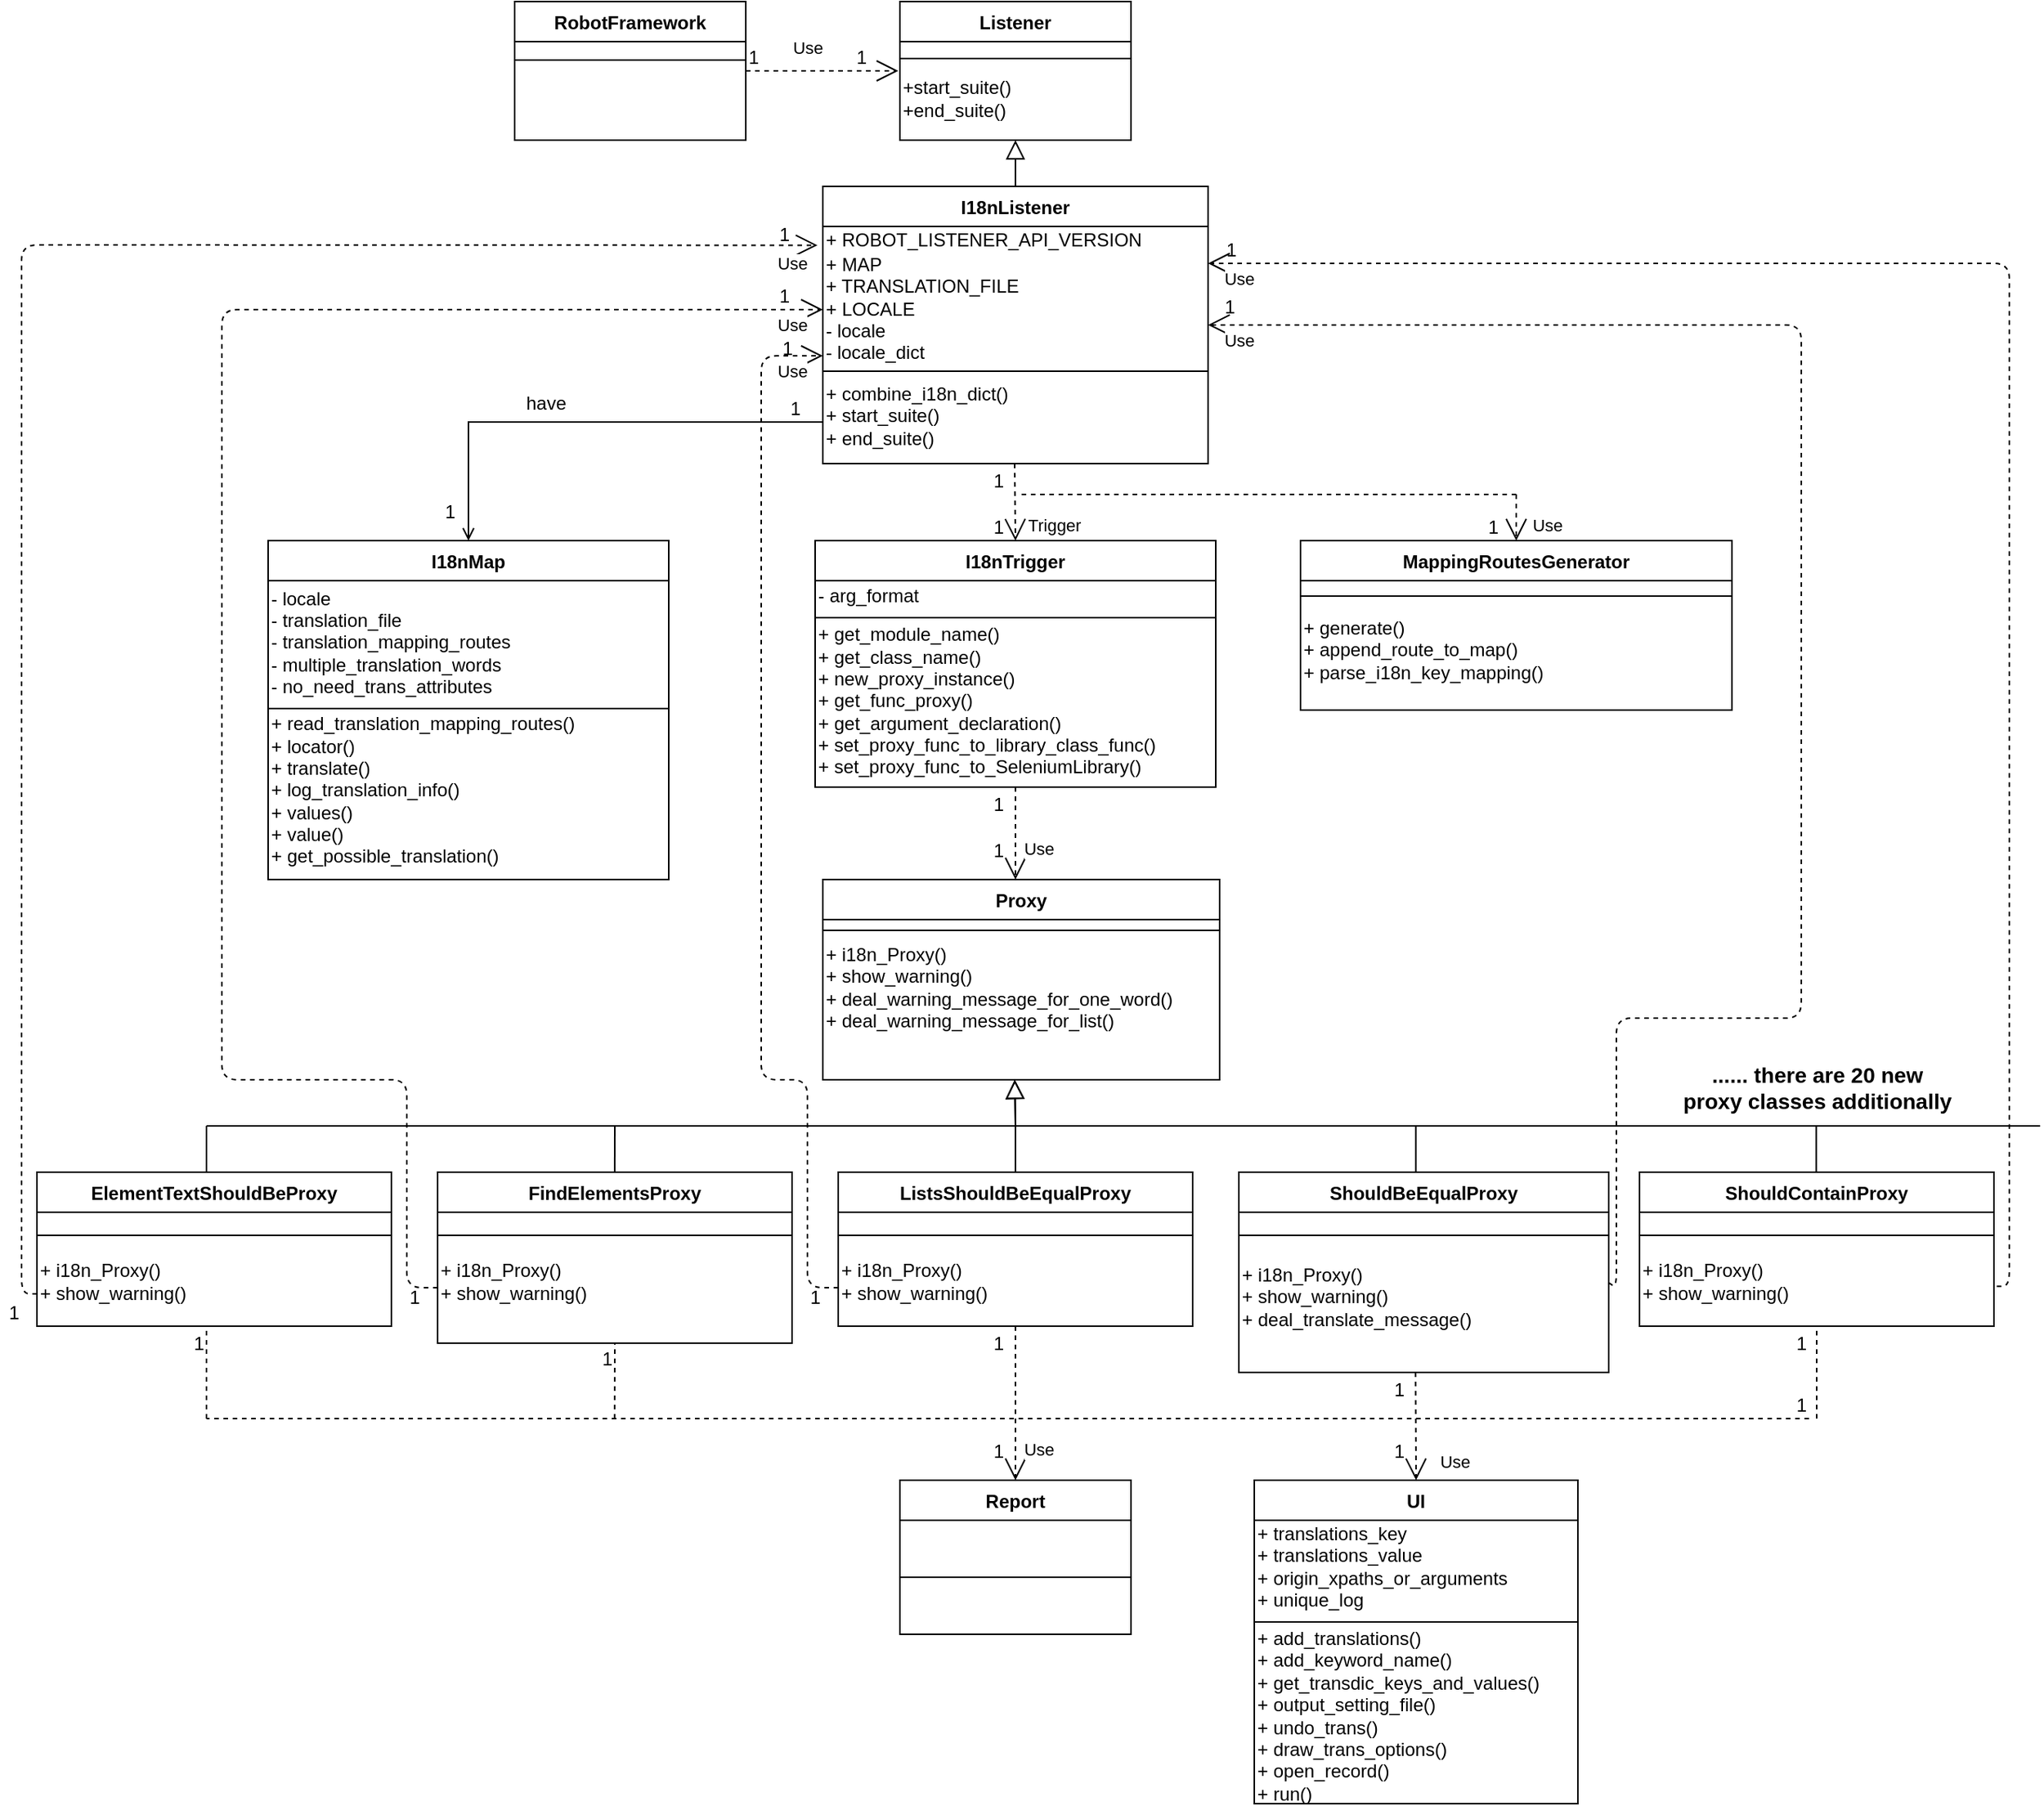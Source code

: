 <mxfile version="14.8.0" type="device" pages="9"><diagram id="C5RBs43oDa-KdzZeNtuy" name="i18n class diagram"><mxGraphModel dx="4371" dy="1324" grid="1" gridSize="10" guides="1" tooltips="1" connect="1" arrows="1" fold="1" page="1" pageScale="1" pageWidth="827" pageHeight="1169" math="0" shadow="0"><root><mxCell id="WIyWlLk6GJQsqaUBKTNV-0"/><mxCell id="WIyWlLk6GJQsqaUBKTNV-1" parent="WIyWlLk6GJQsqaUBKTNV-0"/><mxCell id="p5YZKiS6RbwMvjqxwJxX-15" value="I18nListener" style="swimlane;fontStyle=1;align=center;verticalAlign=top;childLayout=stackLayout;horizontal=1;startSize=26;horizontalStack=0;resizeParent=1;resizeLast=0;collapsible=1;marginBottom=0;rounded=0;shadow=0;strokeWidth=1;" parent="WIyWlLk6GJQsqaUBKTNV-1" vertex="1"><mxGeometry x="-430" y="460" width="250" height="180" as="geometry"><mxRectangle x="230" y="140" width="160" height="26" as="alternateBounds"/></mxGeometry></mxCell><mxCell id="e-1wvLQNL2dRGAAzQsqR-20" value="+ ROBOT_LISTENER_API_VERSION&lt;font color=&quot;#9cdcfe&quot; face=&quot;consolas, courier new, monospace&quot;&gt;&lt;span style=&quot;font-size: 14px ; background-color: rgb(30 , 30 , 30)&quot;&gt;&lt;br&gt;&lt;/span&gt;&lt;/font&gt;+ MAP&lt;br&gt;+ TRANSLATION_FILE&lt;br&gt;+ LOCALE&lt;br&gt;- locale&lt;br&gt;- locale_dict" style="text;html=1;align=left;verticalAlign=middle;resizable=0;points=[];autosize=1;strokeColor=none;" parent="p5YZKiS6RbwMvjqxwJxX-15" vertex="1"><mxGeometry y="26" width="250" height="90" as="geometry"/></mxCell><mxCell id="p5YZKiS6RbwMvjqxwJxX-16" value="" style="line;html=1;strokeWidth=1;align=left;verticalAlign=middle;spacingTop=-1;spacingLeft=3;spacingRight=3;rotatable=0;labelPosition=right;points=[];portConstraint=eastwest;" parent="p5YZKiS6RbwMvjqxwJxX-15" vertex="1"><mxGeometry y="116" width="250" height="8" as="geometry"/></mxCell><mxCell id="e-1wvLQNL2dRGAAzQsqR-18" value="+ combine_i18n_dict()&lt;br&gt;+ start_suite()&lt;br&gt;+ end_suite()" style="text;html=1;align=left;verticalAlign=middle;resizable=0;points=[];autosize=1;strokeColor=none;" parent="p5YZKiS6RbwMvjqxwJxX-15" vertex="1"><mxGeometry y="124" width="250" height="50" as="geometry"/></mxCell><mxCell id="e-1wvLQNL2dRGAAzQsqR-30" value="FindElementsProxy" style="swimlane;fontStyle=1;align=center;verticalAlign=top;childLayout=stackLayout;horizontal=1;startSize=26;horizontalStack=0;resizeParent=1;resizeLast=0;collapsible=1;marginBottom=0;rounded=0;shadow=0;strokeWidth=1;" parent="WIyWlLk6GJQsqaUBKTNV-1" vertex="1"><mxGeometry x="-680" y="1100" width="230" height="111" as="geometry"><mxRectangle x="230" y="140" width="160" height="26" as="alternateBounds"/></mxGeometry></mxCell><mxCell id="e-1wvLQNL2dRGAAzQsqR-31" value="" style="line;html=1;strokeWidth=1;align=left;verticalAlign=middle;spacingTop=-1;spacingLeft=3;spacingRight=3;rotatable=0;labelPosition=right;points=[];portConstraint=eastwest;" parent="e-1wvLQNL2dRGAAzQsqR-30" vertex="1"><mxGeometry y="26" width="230" height="30" as="geometry"/></mxCell><mxCell id="e-1wvLQNL2dRGAAzQsqR-32" value="+ i18n_Proxy()&lt;br&gt;+ show_warning()" style="text;html=1;align=left;verticalAlign=middle;resizable=0;points=[];autosize=1;strokeColor=none;" parent="e-1wvLQNL2dRGAAzQsqR-30" vertex="1"><mxGeometry y="56" width="230" height="30" as="geometry"/></mxCell><mxCell id="e-1wvLQNL2dRGAAzQsqR-36" value="ShouldBeEqualProxy" style="swimlane;fontStyle=1;align=center;verticalAlign=top;childLayout=stackLayout;horizontal=1;startSize=26;horizontalStack=0;resizeParent=1;resizeLast=0;collapsible=1;marginBottom=0;rounded=0;shadow=0;strokeWidth=1;" parent="WIyWlLk6GJQsqaUBKTNV-1" vertex="1"><mxGeometry x="-160" y="1100" width="240" height="130" as="geometry"><mxRectangle x="230" y="140" width="160" height="26" as="alternateBounds"/></mxGeometry></mxCell><mxCell id="e-1wvLQNL2dRGAAzQsqR-37" value="" style="line;html=1;strokeWidth=1;align=left;verticalAlign=middle;spacingTop=-1;spacingLeft=3;spacingRight=3;rotatable=0;labelPosition=right;points=[];portConstraint=eastwest;" parent="e-1wvLQNL2dRGAAzQsqR-36" vertex="1"><mxGeometry y="26" width="240" height="30" as="geometry"/></mxCell><mxCell id="e-1wvLQNL2dRGAAzQsqR-38" value="+ i18n_Proxy()&lt;br&gt;+ show_warning()&lt;br&gt;+ deal_translate_message()" style="text;html=1;align=left;verticalAlign=middle;resizable=0;points=[];autosize=1;strokeColor=none;" parent="e-1wvLQNL2dRGAAzQsqR-36" vertex="1"><mxGeometry y="56" width="240" height="50" as="geometry"/></mxCell><mxCell id="zkfFHV4jXpPFQw0GAbJ--12" value="" style="endArrow=block;endSize=10;endFill=0;shadow=0;strokeWidth=1;rounded=0;edgeStyle=elbowEdgeStyle;elbow=vertical;" parent="WIyWlLk6GJQsqaUBKTNV-1" edge="1"><mxGeometry width="160" relative="1" as="geometry"><mxPoint x="-305" y="460" as="sourcePoint"/><mxPoint x="-305" y="430" as="targetPoint"/><Array as="points"/></mxGeometry></mxCell><mxCell id="p5YZKiS6RbwMvjqxwJxX-10" value="Listener" style="swimlane;fontStyle=1;align=center;verticalAlign=top;childLayout=stackLayout;horizontal=1;startSize=26;horizontalStack=0;resizeParent=1;resizeLast=0;collapsible=1;marginBottom=0;rounded=0;shadow=0;strokeWidth=1;" parent="WIyWlLk6GJQsqaUBKTNV-1" vertex="1"><mxGeometry x="-380" y="340" width="150" height="90" as="geometry"><mxRectangle x="230" y="140" width="160" height="26" as="alternateBounds"/></mxGeometry></mxCell><mxCell id="p5YZKiS6RbwMvjqxwJxX-11" value="" style="line;html=1;strokeWidth=1;align=left;verticalAlign=middle;spacingTop=-1;spacingLeft=3;spacingRight=3;rotatable=0;labelPosition=right;points=[];portConstraint=eastwest;" parent="p5YZKiS6RbwMvjqxwJxX-10" vertex="1"><mxGeometry y="26" width="150" height="22" as="geometry"/></mxCell><mxCell id="e-1wvLQNL2dRGAAzQsqR-21" value="+start_suite()&lt;br&gt;+end_suite()" style="text;html=1;align=left;verticalAlign=middle;resizable=0;points=[];autosize=1;strokeColor=none;" parent="p5YZKiS6RbwMvjqxwJxX-10" vertex="1"><mxGeometry y="48" width="150" height="30" as="geometry"/></mxCell><mxCell id="p5YZKiS6RbwMvjqxwJxX-17" value="I18nMap" style="swimlane;fontStyle=1;align=center;verticalAlign=top;childLayout=stackLayout;horizontal=1;startSize=26;horizontalStack=0;resizeParent=1;resizeLast=0;collapsible=1;marginBottom=0;rounded=0;shadow=0;strokeWidth=1;" parent="WIyWlLk6GJQsqaUBKTNV-1" vertex="1"><mxGeometry x="-790" y="690" width="260" height="220" as="geometry"><mxRectangle x="-610" y="660" width="160" height="26" as="alternateBounds"/></mxGeometry></mxCell><mxCell id="e-1wvLQNL2dRGAAzQsqR-22" value="- locale&lt;br&gt;- translation_file&lt;br&gt;- translation_mapping_routes&lt;br&gt;- multiple_translation_words&lt;br&gt;- no_need_trans_attributes" style="text;html=1;align=left;verticalAlign=middle;resizable=0;points=[];autosize=1;strokeColor=none;" parent="p5YZKiS6RbwMvjqxwJxX-17" vertex="1"><mxGeometry y="26" width="260" height="80" as="geometry"/></mxCell><mxCell id="p5YZKiS6RbwMvjqxwJxX-18" value="" style="line;html=1;strokeWidth=1;align=left;verticalAlign=middle;spacingTop=-1;spacingLeft=3;spacingRight=3;rotatable=0;labelPosition=right;points=[];portConstraint=eastwest;" parent="p5YZKiS6RbwMvjqxwJxX-17" vertex="1"><mxGeometry y="106" width="260" height="6" as="geometry"/></mxCell><mxCell id="e-1wvLQNL2dRGAAzQsqR-24" value="+ read_translation_mapping_routes()&lt;br&gt;+ locator()&lt;br&gt;+ translate()&lt;br&gt;+ log_translation_info()&lt;br&gt;+ values()&lt;br&gt;+ value()&lt;br&gt;+ get_possible_translation()" style="text;html=1;align=left;verticalAlign=middle;resizable=0;points=[];autosize=1;strokeColor=none;" parent="p5YZKiS6RbwMvjqxwJxX-17" vertex="1"><mxGeometry y="112" width="260" height="100" as="geometry"/></mxCell><mxCell id="p5YZKiS6RbwMvjqxwJxX-19" value="MappingRoutesGenerator" style="swimlane;fontStyle=1;align=center;verticalAlign=top;childLayout=stackLayout;horizontal=1;startSize=26;horizontalStack=0;resizeParent=1;resizeLast=0;collapsible=1;marginBottom=0;rounded=0;shadow=0;strokeWidth=1;" parent="WIyWlLk6GJQsqaUBKTNV-1" vertex="1"><mxGeometry x="-120" y="690" width="280" height="110" as="geometry"><mxRectangle x="230" y="140" width="160" height="26" as="alternateBounds"/></mxGeometry></mxCell><mxCell id="p5YZKiS6RbwMvjqxwJxX-20" value="" style="line;html=1;strokeWidth=1;align=left;verticalAlign=middle;spacingTop=-1;spacingLeft=3;spacingRight=3;rotatable=0;labelPosition=right;points=[];portConstraint=eastwest;" parent="p5YZKiS6RbwMvjqxwJxX-19" vertex="1"><mxGeometry y="26" width="280" height="20" as="geometry"/></mxCell><mxCell id="e-1wvLQNL2dRGAAzQsqR-28" value="+ generate()&lt;br&gt;+ append_route_to_map()&lt;br&gt;+ parse_i18n_key_mapping()" style="text;html=1;align=left;verticalAlign=middle;resizable=0;points=[];autosize=1;strokeColor=none;" parent="p5YZKiS6RbwMvjqxwJxX-19" vertex="1"><mxGeometry y="46" width="280" height="50" as="geometry"/></mxCell><mxCell id="p5YZKiS6RbwMvjqxwJxX-21" value="I18nTrigger" style="swimlane;fontStyle=1;align=center;verticalAlign=top;childLayout=stackLayout;horizontal=1;startSize=26;horizontalStack=0;resizeParent=1;resizeLast=0;collapsible=1;marginBottom=0;rounded=0;shadow=0;strokeWidth=1;" parent="WIyWlLk6GJQsqaUBKTNV-1" vertex="1"><mxGeometry x="-435" y="690" width="260" height="160" as="geometry"><mxRectangle x="230" y="140" width="160" height="26" as="alternateBounds"/></mxGeometry></mxCell><mxCell id="e-1wvLQNL2dRGAAzQsqR-25" value="- arg_format" style="text;html=1;align=left;verticalAlign=middle;resizable=0;points=[];autosize=1;strokeColor=none;" parent="p5YZKiS6RbwMvjqxwJxX-21" vertex="1"><mxGeometry y="26" width="260" height="20" as="geometry"/></mxCell><mxCell id="p5YZKiS6RbwMvjqxwJxX-22" value="" style="line;html=1;strokeWidth=1;align=left;verticalAlign=middle;spacingTop=-1;spacingLeft=3;spacingRight=3;rotatable=0;labelPosition=right;points=[];portConstraint=eastwest;" parent="p5YZKiS6RbwMvjqxwJxX-21" vertex="1"><mxGeometry y="46" width="260" height="8" as="geometry"/></mxCell><mxCell id="e-1wvLQNL2dRGAAzQsqR-26" value="+ get_module_name()&lt;br&gt;+ get_class_name()&lt;br&gt;+ new_proxy_instance()&lt;br&gt;+ get_func_proxy()&lt;br&gt;+ get_argument_declaration()&lt;br&gt;+ set_proxy_func_to_library_class_func()&lt;br&gt;+ set_proxy_func_to_SeleniumLibrary()" style="text;html=1;align=left;verticalAlign=middle;resizable=0;points=[];autosize=1;strokeColor=none;" parent="p5YZKiS6RbwMvjqxwJxX-21" vertex="1"><mxGeometry y="54" width="260" height="100" as="geometry"/></mxCell><mxCell id="p5YZKiS6RbwMvjqxwJxX-23" value="Proxy" style="swimlane;fontStyle=1;align=center;verticalAlign=top;childLayout=stackLayout;horizontal=1;startSize=26;horizontalStack=0;resizeParent=1;resizeLast=0;collapsible=1;marginBottom=0;rounded=0;shadow=0;strokeWidth=1;" parent="WIyWlLk6GJQsqaUBKTNV-1" vertex="1"><mxGeometry x="-430" y="910" width="257.5" height="130" as="geometry"><mxRectangle x="230" y="140" width="160" height="26" as="alternateBounds"/></mxGeometry></mxCell><mxCell id="p5YZKiS6RbwMvjqxwJxX-24" value="" style="line;html=1;strokeWidth=1;align=left;verticalAlign=middle;spacingTop=-1;spacingLeft=3;spacingRight=3;rotatable=0;labelPosition=right;points=[];portConstraint=eastwest;" parent="p5YZKiS6RbwMvjqxwJxX-23" vertex="1"><mxGeometry y="26" width="257.5" height="14" as="geometry"/></mxCell><mxCell id="e-1wvLQNL2dRGAAzQsqR-27" value="+ i18n_Proxy()&lt;br&gt;+ show_warning()&lt;br&gt;+ deal_warning_message_for_one_word()&lt;br&gt;+ deal_warning_message_for_list()" style="text;html=1;align=left;verticalAlign=middle;resizable=0;points=[];autosize=1;strokeColor=none;" parent="p5YZKiS6RbwMvjqxwJxX-23" vertex="1"><mxGeometry y="40" width="257.5" height="60" as="geometry"/></mxCell><mxCell id="p5YZKiS6RbwMvjqxwJxX-26" value="" style="endArrow=block;endSize=10;endFill=0;shadow=0;strokeWidth=1;rounded=0;edgeStyle=elbowEdgeStyle;elbow=vertical;" parent="WIyWlLk6GJQsqaUBKTNV-1" edge="1"><mxGeometry width="160" relative="1" as="geometry"><mxPoint x="-305" y="1100" as="sourcePoint"/><mxPoint x="-305.42" y="1040" as="targetPoint"/><Array as="points"><mxPoint x="-305" y="1070"/></Array></mxGeometry></mxCell><mxCell id="p5YZKiS6RbwMvjqxwJxX-29" value="" style="endArrow=block;endSize=10;endFill=0;shadow=0;strokeWidth=1;rounded=0;edgeStyle=elbowEdgeStyle;elbow=vertical;" parent="WIyWlLk6GJQsqaUBKTNV-1" edge="1"><mxGeometry width="160" relative="1" as="geometry"><mxPoint x="-305.0" y="1100" as="sourcePoint"/><mxPoint x="-305.42" y="1040" as="targetPoint"/><Array as="points"><mxPoint x="-305" y="1070"/></Array></mxGeometry></mxCell><mxCell id="p5YZKiS6RbwMvjqxwJxX-31" value="" style="endArrow=none;html=1;" parent="WIyWlLk6GJQsqaUBKTNV-1" edge="1"><mxGeometry width="50" height="50" relative="1" as="geometry"><mxPoint x="-830" y="1070" as="sourcePoint"/><mxPoint x="360" y="1070" as="targetPoint"/></mxGeometry></mxCell><mxCell id="p5YZKiS6RbwMvjqxwJxX-32" value="" style="endArrow=none;html=1;" parent="WIyWlLk6GJQsqaUBKTNV-1" edge="1"><mxGeometry width="50" height="50" relative="1" as="geometry"><mxPoint x="-830" y="1100" as="sourcePoint"/><mxPoint x="-830" y="1070" as="targetPoint"/><Array as="points"/></mxGeometry></mxCell><mxCell id="p5YZKiS6RbwMvjqxwJxX-34" value="" style="endArrow=none;html=1;" parent="WIyWlLk6GJQsqaUBKTNV-1" edge="1"><mxGeometry width="50" height="50" relative="1" as="geometry"><mxPoint x="-45.17" y="1100" as="sourcePoint"/><mxPoint x="-45.17" y="1070" as="targetPoint"/><Array as="points"/></mxGeometry></mxCell><mxCell id="p5YZKiS6RbwMvjqxwJxX-35" value="" style="endArrow=none;html=1;" parent="WIyWlLk6GJQsqaUBKTNV-1" edge="1"><mxGeometry width="50" height="50" relative="1" as="geometry"><mxPoint x="-565.07" y="1100" as="sourcePoint"/><mxPoint x="-565" y="1070" as="targetPoint"/><Array as="points"/></mxGeometry></mxCell><mxCell id="p5YZKiS6RbwMvjqxwJxX-41" value="ElementTextShouldBeProxy" style="swimlane;fontStyle=1;align=center;verticalAlign=top;childLayout=stackLayout;horizontal=1;startSize=26;horizontalStack=0;resizeParent=1;resizeLast=0;collapsible=1;marginBottom=0;rounded=0;shadow=0;strokeWidth=1;" parent="WIyWlLk6GJQsqaUBKTNV-1" vertex="1"><mxGeometry x="-940" y="1100" width="230" height="100" as="geometry"><mxRectangle x="230" y="140" width="160" height="26" as="alternateBounds"/></mxGeometry></mxCell><mxCell id="p5YZKiS6RbwMvjqxwJxX-42" value="" style="line;html=1;strokeWidth=1;align=left;verticalAlign=middle;spacingTop=-1;spacingLeft=3;spacingRight=3;rotatable=0;labelPosition=right;points=[];portConstraint=eastwest;" parent="p5YZKiS6RbwMvjqxwJxX-41" vertex="1"><mxGeometry y="26" width="230" height="30" as="geometry"/></mxCell><mxCell id="e-1wvLQNL2dRGAAzQsqR-29" value="+ i18n_Proxy()&lt;br&gt;+ show_warning()" style="text;html=1;align=left;verticalAlign=middle;resizable=0;points=[];autosize=1;strokeColor=none;" parent="p5YZKiS6RbwMvjqxwJxX-41" vertex="1"><mxGeometry y="56" width="230" height="30" as="geometry"/></mxCell><mxCell id="p5YZKiS6RbwMvjqxwJxX-50" value="Report" style="swimlane;fontStyle=1;align=center;verticalAlign=top;childLayout=stackLayout;horizontal=1;startSize=26;horizontalStack=0;resizeParent=1;resizeLast=0;collapsible=1;marginBottom=0;rounded=0;shadow=0;strokeWidth=1;" parent="WIyWlLk6GJQsqaUBKTNV-1" vertex="1"><mxGeometry x="-380" y="1300" width="150" height="100" as="geometry"><mxRectangle x="230" y="140" width="160" height="26" as="alternateBounds"/></mxGeometry></mxCell><mxCell id="p5YZKiS6RbwMvjqxwJxX-51" value="" style="line;html=1;strokeWidth=1;align=left;verticalAlign=middle;spacingTop=-1;spacingLeft=3;spacingRight=3;rotatable=0;labelPosition=right;points=[];portConstraint=eastwest;" parent="p5YZKiS6RbwMvjqxwJxX-50" vertex="1"><mxGeometry y="26" width="150" height="74" as="geometry"/></mxCell><mxCell id="p5YZKiS6RbwMvjqxwJxX-52" value="UI" style="swimlane;fontStyle=1;align=center;verticalAlign=top;childLayout=stackLayout;horizontal=1;startSize=26;horizontalStack=0;resizeParent=1;resizeLast=0;collapsible=1;marginBottom=0;rounded=0;shadow=0;strokeWidth=1;" parent="WIyWlLk6GJQsqaUBKTNV-1" vertex="1"><mxGeometry x="-150" y="1300" width="210" height="210" as="geometry"><mxRectangle x="-200" y="1140" width="160" height="26" as="alternateBounds"/></mxGeometry></mxCell><mxCell id="e-1wvLQNL2dRGAAzQsqR-42" value="+ translations_key&lt;br&gt;+ translations_value&lt;br&gt;+ origin_xpaths_or_arguments&lt;br&gt;+ unique_log" style="text;html=1;align=left;verticalAlign=middle;resizable=0;points=[];autosize=1;strokeColor=none;" parent="p5YZKiS6RbwMvjqxwJxX-52" vertex="1"><mxGeometry y="26" width="210" height="60" as="geometry"/></mxCell><mxCell id="p5YZKiS6RbwMvjqxwJxX-53" value="" style="line;html=1;strokeWidth=1;align=left;verticalAlign=middle;spacingTop=-1;spacingLeft=3;spacingRight=3;rotatable=0;labelPosition=right;points=[];portConstraint=eastwest;" parent="p5YZKiS6RbwMvjqxwJxX-52" vertex="1"><mxGeometry y="86" width="210" height="12" as="geometry"/></mxCell><mxCell id="e-1wvLQNL2dRGAAzQsqR-43" value="+ add_translations()&amp;nbsp;&lt;br&gt;+ add_keyword_name()&lt;br&gt;+ get_transdic_keys_and_values()&lt;br&gt;+ output_setting_file()&lt;br&gt;+ undo_trans()&lt;br&gt;+ draw_trans_options()&lt;br&gt;+ open_record()&lt;br&gt;+ run()" style="text;html=1;align=left;verticalAlign=middle;resizable=0;points=[];autosize=1;strokeColor=none;" parent="p5YZKiS6RbwMvjqxwJxX-52" vertex="1"><mxGeometry y="98" width="210" height="110" as="geometry"/></mxCell><mxCell id="p5YZKiS6RbwMvjqxwJxX-55" value="" style="endArrow=none;dashed=1;html=1;" parent="WIyWlLk6GJQsqaUBKTNV-1" edge="1"><mxGeometry width="50" height="50" relative="1" as="geometry"><mxPoint x="210" y="1260" as="sourcePoint"/><mxPoint x="-830" y="1260" as="targetPoint"/></mxGeometry></mxCell><mxCell id="p5YZKiS6RbwMvjqxwJxX-56" value="Use" style="endArrow=open;endSize=12;dashed=1;html=1;exitX=0.5;exitY=1;exitDx=0;exitDy=0;" parent="WIyWlLk6GJQsqaUBKTNV-1" source="e-1wvLQNL2dRGAAzQsqR-33" edge="1"><mxGeometry x="0.6" y="15" width="160" relative="1" as="geometry"><mxPoint x="-305.29" y="1230" as="sourcePoint"/><mxPoint x="-305" y="1300" as="targetPoint"/><mxPoint as="offset"/></mxGeometry></mxCell><mxCell id="p5YZKiS6RbwMvjqxwJxX-58" value="" style="endArrow=none;dashed=1;html=1;entryX=0.5;entryY=1;entryDx=0;entryDy=0;" parent="WIyWlLk6GJQsqaUBKTNV-1" target="e-1wvLQNL2dRGAAzQsqR-30" edge="1"><mxGeometry width="50" height="50" relative="1" as="geometry"><mxPoint x="-565.13" y="1260" as="sourcePoint"/><mxPoint x="-565" y="1220" as="targetPoint"/></mxGeometry></mxCell><mxCell id="p5YZKiS6RbwMvjqxwJxX-59" value="" style="endArrow=none;dashed=1;html=1;" parent="WIyWlLk6GJQsqaUBKTNV-1" edge="1"><mxGeometry width="50" height="50" relative="1" as="geometry"><mxPoint x="-830" y="1260" as="sourcePoint"/><mxPoint x="-830" y="1200" as="targetPoint"/></mxGeometry></mxCell><mxCell id="p5YZKiS6RbwMvjqxwJxX-60" value="" style="endArrow=none;dashed=1;html=1;entryX=0.5;entryY=1;entryDx=0;entryDy=0;" parent="WIyWlLk6GJQsqaUBKTNV-1" target="e-1wvLQNL2dRGAAzQsqR-39" edge="1"><mxGeometry width="50" height="50" relative="1" as="geometry"><mxPoint x="215" y="1260" as="sourcePoint"/><mxPoint x="214.5" y="1235" as="targetPoint"/></mxGeometry></mxCell><mxCell id="p5YZKiS6RbwMvjqxwJxX-61" value="Use" style="endArrow=open;endSize=12;dashed=1;html=1;" parent="WIyWlLk6GJQsqaUBKTNV-1" edge="1"><mxGeometry x="0.671" y="25" width="160" relative="1" as="geometry"><mxPoint x="-45.34" y="1230" as="sourcePoint"/><mxPoint x="-45" y="1300" as="targetPoint"/><mxPoint as="offset"/></mxGeometry></mxCell><mxCell id="p5YZKiS6RbwMvjqxwJxX-63" value="Trigger" style="endArrow=open;endSize=12;dashed=1;html=1;" parent="WIyWlLk6GJQsqaUBKTNV-1" edge="1"><mxGeometry x="0.61" y="25" width="160" relative="1" as="geometry"><mxPoint x="-305.5" y="640" as="sourcePoint"/><mxPoint x="-305" y="690" as="targetPoint"/><mxPoint as="offset"/></mxGeometry></mxCell><mxCell id="p5YZKiS6RbwMvjqxwJxX-65" value="" style="endArrow=none;dashed=1;html=1;" parent="WIyWlLk6GJQsqaUBKTNV-1" edge="1"><mxGeometry width="50" height="50" relative="1" as="geometry"><mxPoint x="-301" y="660" as="sourcePoint"/><mxPoint x="20" y="660" as="targetPoint"/></mxGeometry></mxCell><mxCell id="p5YZKiS6RbwMvjqxwJxX-67" value="Use" style="endArrow=open;endSize=12;dashed=1;html=1;" parent="WIyWlLk6GJQsqaUBKTNV-1" edge="1"><mxGeometry x="0.333" y="20" width="160" relative="1" as="geometry"><mxPoint x="20" y="660" as="sourcePoint"/><mxPoint x="20" y="690" as="targetPoint"/><mxPoint as="offset"/></mxGeometry></mxCell><mxCell id="p5YZKiS6RbwMvjqxwJxX-68" value="" style="endArrow=open;shadow=0;strokeWidth=1;rounded=0;endFill=1;edgeStyle=elbowEdgeStyle;elbow=vertical;" parent="WIyWlLk6GJQsqaUBKTNV-1" edge="1"><mxGeometry x="0.5" y="41" relative="1" as="geometry"><mxPoint x="-430" y="613" as="sourcePoint"/><mxPoint x="-660" y="690" as="targetPoint"/><mxPoint x="-40" y="32" as="offset"/><Array as="points"><mxPoint x="-600" y="613"/></Array></mxGeometry></mxCell><mxCell id="p5YZKiS6RbwMvjqxwJxX-69" value="1" style="resizable=0;align=left;verticalAlign=bottom;labelBackgroundColor=none;fontSize=12;" parent="p5YZKiS6RbwMvjqxwJxX-68" connectable="0" vertex="1"><mxGeometry x="-1" relative="1" as="geometry"><mxPoint x="-23" as="offset"/></mxGeometry></mxCell><mxCell id="p5YZKiS6RbwMvjqxwJxX-70" value="1" style="resizable=0;align=right;verticalAlign=bottom;labelBackgroundColor=none;fontSize=12;" parent="p5YZKiS6RbwMvjqxwJxX-68" connectable="0" vertex="1"><mxGeometry x="1" relative="1" as="geometry"><mxPoint x="-7" y="-10" as="offset"/></mxGeometry></mxCell><mxCell id="p5YZKiS6RbwMvjqxwJxX-71" value="have" style="text;html=1;resizable=0;points=[];;align=center;verticalAlign=middle;labelBackgroundColor=none;rounded=0;shadow=0;strokeWidth=1;fontSize=12;" parent="p5YZKiS6RbwMvjqxwJxX-68" vertex="1" connectable="0"><mxGeometry x="0.5" y="49" relative="1" as="geometry"><mxPoint x="1" y="-13" as="offset"/></mxGeometry></mxCell><mxCell id="p5YZKiS6RbwMvjqxwJxX-72" value="Use" style="endArrow=open;endSize=12;dashed=1;html=1;entryX=-0.014;entryY=0.136;entryDx=0;entryDy=0;entryPerimeter=0;" parent="WIyWlLk6GJQsqaUBKTNV-1" target="e-1wvLQNL2dRGAAzQsqR-20" edge="1"><mxGeometry x="0.973" y="-12" width="160" relative="1" as="geometry"><mxPoint x="-940" y="1179" as="sourcePoint"/><mxPoint x="-430" y="500" as="targetPoint"/><mxPoint as="offset"/><Array as="points"><mxPoint x="-950" y="1179"/><mxPoint x="-950" y="498"/></Array></mxGeometry></mxCell><mxCell id="p5YZKiS6RbwMvjqxwJxX-74" value="Use" style="endArrow=open;endSize=12;dashed=1;html=1;" parent="WIyWlLk6GJQsqaUBKTNV-1" edge="1"><mxGeometry x="0.966" y="-10" width="160" relative="1" as="geometry"><mxPoint x="-680" y="1175" as="sourcePoint"/><mxPoint x="-430" y="540" as="targetPoint"/><mxPoint as="offset"/><Array as="points"><mxPoint x="-700" y="1175"/><mxPoint x="-700" y="1040"/><mxPoint x="-820" y="1040"/><mxPoint x="-820" y="540"/></Array></mxGeometry></mxCell><mxCell id="p5YZKiS6RbwMvjqxwJxX-75" value="Use" style="endArrow=open;endSize=12;dashed=1;html=1;" parent="WIyWlLk6GJQsqaUBKTNV-1" edge="1"><mxGeometry x="0.943" y="-10" width="160" relative="1" as="geometry"><mxPoint x="-420" y="1175" as="sourcePoint"/><mxPoint x="-430" y="570" as="targetPoint"/><mxPoint as="offset"/><Array as="points"><mxPoint x="-440" y="1175"/><mxPoint x="-440" y="1040"/><mxPoint x="-470" y="1040"/><mxPoint x="-470" y="570"/></Array></mxGeometry></mxCell><mxCell id="p5YZKiS6RbwMvjqxwJxX-76" value="Use" style="endArrow=open;endSize=12;dashed=1;html=1;exitX=1.008;exitY=0.605;exitDx=0;exitDy=0;exitPerimeter=0;" parent="WIyWlLk6GJQsqaUBKTNV-1" source="e-1wvLQNL2dRGAAzQsqR-41" edge="1"><mxGeometry x="0.966" y="10" width="160" relative="1" as="geometry"><mxPoint x="330" y="1169" as="sourcePoint"/><mxPoint x="-180" y="510" as="targetPoint"/><mxPoint as="offset"/><Array as="points"><mxPoint x="340" y="1174"/><mxPoint x="340" y="1044"/><mxPoint x="340" y="510"/></Array></mxGeometry></mxCell><mxCell id="p5YZKiS6RbwMvjqxwJxX-77" value="Use" style="endArrow=open;endSize=12;dashed=1;html=1;entryX=1;entryY=0.711;entryDx=0;entryDy=0;exitX=1;exitY=0.317;exitDx=0;exitDy=0;exitPerimeter=0;entryPerimeter=0;" parent="WIyWlLk6GJQsqaUBKTNV-1" source="e-1wvLQNL2dRGAAzQsqR-38" target="e-1wvLQNL2dRGAAzQsqR-20" edge="1"><mxGeometry x="0.965" y="10" width="160" relative="1" as="geometry"><mxPoint x="75" y="1175" as="sourcePoint"/><mxPoint x="-100" y="640.0" as="targetPoint"/><mxPoint as="offset"/><Array as="points"><mxPoint x="85" y="1175"/><mxPoint x="85" y="1000"/><mxPoint x="205" y="1000"/><mxPoint x="205" y="550"/></Array></mxGeometry></mxCell><mxCell id="BSAU2w-JB6GcjMkrKyls-3" value="1" style="resizable=0;align=right;verticalAlign=bottom;labelBackgroundColor=none;fontSize=12;" parent="WIyWlLk6GJQsqaUBKTNV-1" connectable="0" vertex="1"><mxGeometry x="-450" y="560" as="geometry"><mxPoint x="2" y="14" as="offset"/></mxGeometry></mxCell><mxCell id="BSAU2w-JB6GcjMkrKyls-4" value="1" style="resizable=0;align=right;verticalAlign=bottom;labelBackgroundColor=none;fontSize=12;" parent="WIyWlLk6GJQsqaUBKTNV-1" connectable="0" vertex="1"><mxGeometry x="-450" y="540" as="geometry"/></mxCell><mxCell id="BSAU2w-JB6GcjMkrKyls-5" value="1" style="resizable=0;align=right;verticalAlign=bottom;labelBackgroundColor=none;fontSize=12;" parent="WIyWlLk6GJQsqaUBKTNV-1" connectable="0" vertex="1"><mxGeometry x="-450" y="500" as="geometry"/></mxCell><mxCell id="BSAU2w-JB6GcjMkrKyls-6" value="1" style="resizable=0;align=right;verticalAlign=bottom;labelBackgroundColor=none;fontSize=12;" parent="WIyWlLk6GJQsqaUBKTNV-1" connectable="0" vertex="1"><mxGeometry x="-950" y="1200" as="geometry"/></mxCell><mxCell id="BSAU2w-JB6GcjMkrKyls-7" value="1" style="resizable=0;align=right;verticalAlign=bottom;labelBackgroundColor=none;fontSize=12;" parent="WIyWlLk6GJQsqaUBKTNV-1" connectable="0" vertex="1"><mxGeometry x="-160" y="550" as="geometry"><mxPoint x="-1" y="-3" as="offset"/></mxGeometry></mxCell><mxCell id="BSAU2w-JB6GcjMkrKyls-8" value="1" style="resizable=0;align=right;verticalAlign=bottom;labelBackgroundColor=none;fontSize=12;" parent="WIyWlLk6GJQsqaUBKTNV-1" connectable="0" vertex="1"><mxGeometry x="-160" y="510" as="geometry"/></mxCell><mxCell id="BSAU2w-JB6GcjMkrKyls-9" value="1" style="resizable=0;align=right;verticalAlign=bottom;labelBackgroundColor=none;fontSize=12;" parent="WIyWlLk6GJQsqaUBKTNV-1" connectable="0" vertex="1"><mxGeometry x="-690" y="1190" as="geometry"/></mxCell><mxCell id="BSAU2w-JB6GcjMkrKyls-11" value="1" style="resizable=0;align=right;verticalAlign=bottom;labelBackgroundColor=none;fontSize=12;" parent="WIyWlLk6GJQsqaUBKTNV-1" connectable="0" vertex="1"><mxGeometry x="-51" y="690" as="geometry"><mxPoint x="61" as="offset"/></mxGeometry></mxCell><mxCell id="BSAU2w-JB6GcjMkrKyls-12" value="1" style="resizable=0;align=right;verticalAlign=bottom;labelBackgroundColor=none;fontSize=12;" parent="WIyWlLk6GJQsqaUBKTNV-1" connectable="0" vertex="1"><mxGeometry x="-311" y="690" as="geometry"/></mxCell><mxCell id="BSAU2w-JB6GcjMkrKyls-13" value="1" style="resizable=0;align=right;verticalAlign=bottom;labelBackgroundColor=none;fontSize=12;" parent="WIyWlLk6GJQsqaUBKTNV-1" connectable="0" vertex="1"><mxGeometry x="-311" y="660" as="geometry"/></mxCell><mxCell id="BSAU2w-JB6GcjMkrKyls-18" value="1" style="resizable=0;align=right;verticalAlign=bottom;labelBackgroundColor=none;fontSize=12;" parent="WIyWlLk6GJQsqaUBKTNV-1" connectable="0" vertex="1"><mxGeometry x="-311" y="1290" as="geometry"/></mxCell><mxCell id="BSAU2w-JB6GcjMkrKyls-19" value="1" style="resizable=0;align=right;verticalAlign=bottom;labelBackgroundColor=none;fontSize=12;" parent="WIyWlLk6GJQsqaUBKTNV-1" connectable="0" vertex="1"><mxGeometry x="-311" y="1220" as="geometry"/></mxCell><mxCell id="BSAU2w-JB6GcjMkrKyls-20" value="1" style="resizable=0;align=right;verticalAlign=bottom;labelBackgroundColor=none;fontSize=12;" parent="WIyWlLk6GJQsqaUBKTNV-1" connectable="0" vertex="1"><mxGeometry x="-51" y="1290" as="geometry"/></mxCell><mxCell id="BSAU2w-JB6GcjMkrKyls-21" value="1" style="resizable=0;align=right;verticalAlign=bottom;labelBackgroundColor=none;fontSize=12;" parent="WIyWlLk6GJQsqaUBKTNV-1" connectable="0" vertex="1"><mxGeometry x="-430" y="1190" as="geometry"/></mxCell><mxCell id="BSAU2w-JB6GcjMkrKyls-22" value="1" style="resizable=0;align=right;verticalAlign=bottom;labelBackgroundColor=none;fontSize=12;" parent="WIyWlLk6GJQsqaUBKTNV-1" connectable="0" vertex="1"><mxGeometry x="-51" y="1250" as="geometry"/></mxCell><mxCell id="BSAU2w-JB6GcjMkrKyls-23" value="1" style="resizable=0;align=right;verticalAlign=bottom;labelBackgroundColor=none;fontSize=12;" parent="WIyWlLk6GJQsqaUBKTNV-1" connectable="0" vertex="1"><mxGeometry x="-830" y="1220" as="geometry"/></mxCell><mxCell id="BSAU2w-JB6GcjMkrKyls-24" value="1" style="resizable=0;align=right;verticalAlign=bottom;labelBackgroundColor=none;fontSize=12;" parent="WIyWlLk6GJQsqaUBKTNV-1" connectable="0" vertex="1"><mxGeometry x="-565" y="1230" as="geometry"/></mxCell><mxCell id="BSAU2w-JB6GcjMkrKyls-25" value="1" style="resizable=0;align=right;verticalAlign=bottom;labelBackgroundColor=none;fontSize=12;" parent="WIyWlLk6GJQsqaUBKTNV-1" connectable="0" vertex="1"><mxGeometry x="210" y="1220" as="geometry"/></mxCell><mxCell id="BSAU2w-JB6GcjMkrKyls-27" value="1" style="resizable=0;align=right;verticalAlign=bottom;labelBackgroundColor=none;fontSize=12;" parent="WIyWlLk6GJQsqaUBKTNV-1" connectable="0" vertex="1"><mxGeometry x="210" y="1260" as="geometry"/></mxCell><mxCell id="p5YZKiS6RbwMvjqxwJxX-4" value="RobotFramework" style="swimlane;fontStyle=1;align=center;verticalAlign=top;childLayout=stackLayout;horizontal=1;startSize=26;horizontalStack=0;resizeParent=1;resizeLast=0;collapsible=1;marginBottom=0;rounded=0;shadow=0;strokeWidth=1;" parent="WIyWlLk6GJQsqaUBKTNV-1" vertex="1"><mxGeometry x="-630" y="340" width="150" height="90" as="geometry"><mxRectangle x="230" y="140" width="160" height="26" as="alternateBounds"/></mxGeometry></mxCell><mxCell id="9Kbvm6vqPCJCjIGp_KZA-3" value="" style="line;html=1;strokeWidth=1;align=left;verticalAlign=middle;spacingTop=-1;spacingLeft=3;spacingRight=3;rotatable=0;labelPosition=right;points=[];portConstraint=eastwest;" parent="p5YZKiS6RbwMvjqxwJxX-4" vertex="1"><mxGeometry y="26" width="150" height="24" as="geometry"/></mxCell><mxCell id="p5YZKiS6RbwMvjqxwJxX-12" value="Use" style="endArrow=open;endSize=12;dashed=1;html=1;exitX=1;exitY=0.5;exitDx=0;exitDy=0;" parent="WIyWlLk6GJQsqaUBKTNV-1" source="p5YZKiS6RbwMvjqxwJxX-4" edge="1"><mxGeometry y="30" width="160" as="geometry"><mxPoint x="-470" y="512" as="sourcePoint"/><mxPoint x="-381" y="385" as="targetPoint"/><mxPoint x="-10" y="-15" as="offset"/></mxGeometry></mxCell><mxCell id="e-1wvLQNL2dRGAAzQsqR-15" value="1" style="resizable=0;align=right;verticalAlign=bottom;labelBackgroundColor=none;fontSize=12;" parent="WIyWlLk6GJQsqaUBKTNV-1" connectable="0" vertex="1"><mxGeometry x="-400" y="385" as="geometry"/></mxCell><mxCell id="e-1wvLQNL2dRGAAzQsqR-16" value="1" style="resizable=0;align=right;verticalAlign=bottom;labelBackgroundColor=none;fontSize=12;" parent="WIyWlLk6GJQsqaUBKTNV-1" connectable="0" vertex="1"><mxGeometry x="-470" y="385" as="geometry"/></mxCell><mxCell id="e-1wvLQNL2dRGAAzQsqR-33" value="ListsShouldBeEqualProxy" style="swimlane;fontStyle=1;align=center;verticalAlign=top;childLayout=stackLayout;horizontal=1;startSize=26;horizontalStack=0;resizeParent=1;resizeLast=0;collapsible=1;marginBottom=0;rounded=0;shadow=0;strokeWidth=1;" parent="WIyWlLk6GJQsqaUBKTNV-1" vertex="1"><mxGeometry x="-420" y="1100" width="230" height="100" as="geometry"><mxRectangle x="230" y="140" width="160" height="26" as="alternateBounds"/></mxGeometry></mxCell><mxCell id="e-1wvLQNL2dRGAAzQsqR-34" value="" style="line;html=1;strokeWidth=1;align=left;verticalAlign=middle;spacingTop=-1;spacingLeft=3;spacingRight=3;rotatable=0;labelPosition=right;points=[];portConstraint=eastwest;" parent="e-1wvLQNL2dRGAAzQsqR-33" vertex="1"><mxGeometry y="26" width="230" height="30" as="geometry"/></mxCell><mxCell id="e-1wvLQNL2dRGAAzQsqR-35" value="+ i18n_Proxy()&lt;br&gt;+ show_warning()" style="text;html=1;align=left;verticalAlign=middle;resizable=0;points=[];autosize=1;strokeColor=none;" parent="e-1wvLQNL2dRGAAzQsqR-33" vertex="1"><mxGeometry y="56" width="230" height="30" as="geometry"/></mxCell><mxCell id="e-1wvLQNL2dRGAAzQsqR-39" value="ShouldContainProxy" style="swimlane;fontStyle=1;align=center;verticalAlign=top;childLayout=stackLayout;horizontal=1;startSize=26;horizontalStack=0;resizeParent=1;resizeLast=0;collapsible=1;marginBottom=0;rounded=0;shadow=0;strokeWidth=1;" parent="WIyWlLk6GJQsqaUBKTNV-1" vertex="1"><mxGeometry x="100" y="1100" width="230" height="100" as="geometry"><mxRectangle x="230" y="140" width="160" height="26" as="alternateBounds"/></mxGeometry></mxCell><mxCell id="e-1wvLQNL2dRGAAzQsqR-40" value="" style="line;html=1;strokeWidth=1;align=left;verticalAlign=middle;spacingTop=-1;spacingLeft=3;spacingRight=3;rotatable=0;labelPosition=right;points=[];portConstraint=eastwest;" parent="e-1wvLQNL2dRGAAzQsqR-39" vertex="1"><mxGeometry y="26" width="230" height="30" as="geometry"/></mxCell><mxCell id="e-1wvLQNL2dRGAAzQsqR-41" value="+ i18n_Proxy()&lt;br&gt;+ show_warning()" style="text;html=1;align=left;verticalAlign=middle;resizable=0;points=[];autosize=1;strokeColor=none;" parent="e-1wvLQNL2dRGAAzQsqR-39" vertex="1"><mxGeometry y="56" width="230" height="30" as="geometry"/></mxCell><mxCell id="p5YZKiS6RbwMvjqxwJxX-62" value="Use" style="endArrow=open;endSize=12;dashed=1;html=1;exitX=0.5;exitY=1;exitDx=0;exitDy=0;" parent="WIyWlLk6GJQsqaUBKTNV-1" source="p5YZKiS6RbwMvjqxwJxX-21" edge="1"><mxGeometry width="160" as="geometry"><mxPoint x="-285.25" y="900" as="sourcePoint"/><mxPoint x="-305" y="910" as="targetPoint"/><mxPoint x="15" y="10" as="offset"/></mxGeometry></mxCell><mxCell id="BSAU2w-JB6GcjMkrKyls-16" value="1" style="resizable=0;align=right;verticalAlign=bottom;labelBackgroundColor=none;fontSize=12;" parent="WIyWlLk6GJQsqaUBKTNV-1" connectable="0" vertex="1"><mxGeometry x="-311" y="900" as="geometry"/></mxCell><mxCell id="BSAU2w-JB6GcjMkrKyls-17" value="1" style="resizable=0;align=right;verticalAlign=bottom;labelBackgroundColor=none;fontSize=12;" parent="WIyWlLk6GJQsqaUBKTNV-1" connectable="0" vertex="1"><mxGeometry x="-311" y="870" as="geometry"/></mxCell><mxCell id="e-1wvLQNL2dRGAAzQsqR-46" value="" style="endArrow=none;html=1;" parent="WIyWlLk6GJQsqaUBKTNV-1" edge="1"><mxGeometry width="50" height="50" relative="1" as="geometry"><mxPoint x="214.71" y="1100" as="sourcePoint"/><mxPoint x="214.71" y="1070" as="targetPoint"/><Array as="points"/></mxGeometry></mxCell><mxCell id="EfrDgXuusXu_zOLEmq4A-0" value="&lt;b style=&quot;font-size: 14px&quot;&gt;&lt;font style=&quot;font-size: 14px&quot;&gt;...... there are 20 new&lt;br&gt;proxy classes additionally&lt;/font&gt;&lt;/b&gt;" style="text;html=1;align=center;verticalAlign=middle;resizable=0;points=[];autosize=1;strokeColor=none;" parent="WIyWlLk6GJQsqaUBKTNV-1" vertex="1"><mxGeometry x="120" y="1030" width="190" height="30" as="geometry"/></mxCell></root></mxGraphModel></diagram><diagram id="ZAVCAXAOlR1VA3OV7_-u" name="i18n正式版 class diagram "><mxGraphModel dx="2729" dy="927" grid="0" gridSize="10" guides="0" tooltips="1" connect="1" arrows="1" fold="1" page="1" pageScale="1" pageWidth="827" pageHeight="1169" math="0" shadow="0"><root><mxCell id="0zGzcwLw3pwKdOZlndAN-0"/><mxCell id="0zGzcwLw3pwKdOZlndAN-1" parent="0zGzcwLw3pwKdOZlndAN-0"/><mxCell id="L9m8tx7UxfM3KKzk7VEF-0" value="I18nListener" style="swimlane;fontStyle=1;align=center;verticalAlign=top;childLayout=stackLayout;horizontal=1;startSize=26;horizontalStack=0;resizeParent=1;resizeLast=0;collapsible=1;marginBottom=0;rounded=0;shadow=0;strokeWidth=1;" vertex="1" parent="0zGzcwLw3pwKdOZlndAN-1"><mxGeometry x="-450" y="430" width="220" height="180" as="geometry"><mxRectangle x="230" y="140" width="160" height="26" as="alternateBounds"/></mxGeometry></mxCell><mxCell id="L9m8tx7UxfM3KKzk7VEF-1" value="+ ROBOT_LISTENER_API_VERSION&lt;font color=&quot;#9cdcfe&quot; face=&quot;consolas, courier new, monospace&quot;&gt;&lt;span style=&quot;font-size: 14px ; background-color: rgb(30 , 30 , 30)&quot;&gt;&lt;br&gt;&lt;/span&gt;&lt;/font&gt;+ MAP&lt;br&gt;+ TRANSLATION_FILE&lt;br&gt;+ LOCALE&lt;br&gt;- locale&lt;br&gt;- locale_dict" style="text;html=1;align=left;verticalAlign=middle;resizable=0;points=[];autosize=1;strokeColor=none;" vertex="1" parent="L9m8tx7UxfM3KKzk7VEF-0"><mxGeometry y="26" width="220" height="90" as="geometry"/></mxCell><mxCell id="L9m8tx7UxfM3KKzk7VEF-2" value="" style="line;html=1;strokeWidth=1;align=left;verticalAlign=middle;spacingTop=-1;spacingLeft=3;spacingRight=3;rotatable=0;labelPosition=right;points=[];portConstraint=eastwest;" vertex="1" parent="L9m8tx7UxfM3KKzk7VEF-0"><mxGeometry y="116" width="220" height="8" as="geometry"/></mxCell><mxCell id="L9m8tx7UxfM3KKzk7VEF-3" value="+ combine_i18n_dict()&lt;br&gt;+ start_suite()&lt;br&gt;+ end_suite()" style="text;html=1;align=left;verticalAlign=middle;resizable=0;points=[];autosize=1;strokeColor=none;" vertex="1" parent="L9m8tx7UxfM3KKzk7VEF-0"><mxGeometry y="124" width="220" height="50" as="geometry"/></mxCell><mxCell id="L9m8tx7UxfM3KKzk7VEF-4" value="FindElementsProxy" style="swimlane;fontStyle=1;align=center;verticalAlign=top;childLayout=stackLayout;horizontal=1;startSize=26;horizontalStack=0;resizeParent=1;resizeLast=0;collapsible=1;marginBottom=0;rounded=0;shadow=0;strokeWidth=1;" vertex="1" parent="0zGzcwLw3pwKdOZlndAN-1"><mxGeometry x="-666.5" y="592" width="144" height="111" as="geometry"><mxRectangle x="230" y="140" width="160" height="26" as="alternateBounds"/></mxGeometry></mxCell><mxCell id="L9m8tx7UxfM3KKzk7VEF-5" value="" style="line;html=1;strokeWidth=1;align=left;verticalAlign=middle;spacingTop=-1;spacingLeft=3;spacingRight=3;rotatable=0;labelPosition=right;points=[];portConstraint=eastwest;" vertex="1" parent="L9m8tx7UxfM3KKzk7VEF-4"><mxGeometry y="26" width="144" height="30" as="geometry"/></mxCell><mxCell id="L9m8tx7UxfM3KKzk7VEF-6" value="+ i18n_Proxy()&lt;br&gt;+ show_warning()" style="text;html=1;align=left;verticalAlign=middle;resizable=0;points=[];autosize=1;strokeColor=none;" vertex="1" parent="L9m8tx7UxfM3KKzk7VEF-4"><mxGeometry y="56" width="144" height="30" as="geometry"/></mxCell><mxCell id="L9m8tx7UxfM3KKzk7VEF-7" value="ShouldBeEqualProxy" style="swimlane;fontStyle=1;align=center;verticalAlign=top;childLayout=stackLayout;horizontal=1;startSize=26;horizontalStack=0;resizeParent=1;resizeLast=0;collapsible=1;marginBottom=0;rounded=0;shadow=0;strokeWidth=1;" vertex="1" parent="0zGzcwLw3pwKdOZlndAN-1"><mxGeometry x="-677.5" y="440" width="155" height="130" as="geometry"><mxRectangle x="230" y="140" width="160" height="26" as="alternateBounds"/></mxGeometry></mxCell><mxCell id="L9m8tx7UxfM3KKzk7VEF-8" value="" style="line;html=1;strokeWidth=1;align=left;verticalAlign=middle;spacingTop=-1;spacingLeft=3;spacingRight=3;rotatable=0;labelPosition=right;points=[];portConstraint=eastwest;" vertex="1" parent="L9m8tx7UxfM3KKzk7VEF-7"><mxGeometry y="26" width="155" height="30" as="geometry"/></mxCell><mxCell id="L9m8tx7UxfM3KKzk7VEF-9" value="+ i18n_Proxy()&lt;br&gt;+ show_warning()&lt;br&gt;+ deal_translate_message()" style="text;html=1;align=left;verticalAlign=middle;resizable=0;points=[];autosize=1;strokeColor=none;" vertex="1" parent="L9m8tx7UxfM3KKzk7VEF-7"><mxGeometry y="56" width="155" height="50" as="geometry"/></mxCell><mxCell id="L9m8tx7UxfM3KKzk7VEF-10" value="" style="endArrow=block;endSize=10;endFill=0;shadow=0;strokeWidth=1;rounded=0;edgeStyle=elbowEdgeStyle;elbow=vertical;" edge="1" parent="0zGzcwLw3pwKdOZlndAN-1"><mxGeometry width="160" relative="1" as="geometry"><mxPoint x="-335" y="430.0" as="sourcePoint"/><mxPoint x="-335" y="400.0" as="targetPoint"/><Array as="points"/></mxGeometry></mxCell><mxCell id="L9m8tx7UxfM3KKzk7VEF-11" value="Listener" style="swimlane;fontStyle=1;align=center;verticalAlign=top;childLayout=stackLayout;horizontal=1;startSize=26;horizontalStack=0;resizeParent=1;resizeLast=0;collapsible=1;marginBottom=0;rounded=0;shadow=0;strokeWidth=1;" vertex="1" parent="0zGzcwLw3pwKdOZlndAN-1"><mxGeometry x="-410" y="310" width="150" height="90" as="geometry"><mxRectangle x="230" y="140" width="160" height="26" as="alternateBounds"/></mxGeometry></mxCell><mxCell id="L9m8tx7UxfM3KKzk7VEF-12" value="" style="line;html=1;strokeWidth=1;align=left;verticalAlign=middle;spacingTop=-1;spacingLeft=3;spacingRight=3;rotatable=0;labelPosition=right;points=[];portConstraint=eastwest;" vertex="1" parent="L9m8tx7UxfM3KKzk7VEF-11"><mxGeometry y="26" width="150" height="22" as="geometry"/></mxCell><mxCell id="L9m8tx7UxfM3KKzk7VEF-13" value="+start_suite()&lt;br&gt;+end_suite()" style="text;html=1;align=left;verticalAlign=middle;resizable=0;points=[];autosize=1;strokeColor=none;" vertex="1" parent="L9m8tx7UxfM3KKzk7VEF-11"><mxGeometry y="48" width="150" height="30" as="geometry"/></mxCell><mxCell id="L9m8tx7UxfM3KKzk7VEF-14" value="I18nMap" style="swimlane;fontStyle=1;align=center;verticalAlign=top;childLayout=stackLayout;horizontal=1;startSize=26;horizontalStack=0;resizeParent=1;resizeLast=0;collapsible=1;marginBottom=0;rounded=0;shadow=0;strokeWidth=1;" vertex="1" parent="0zGzcwLw3pwKdOZlndAN-1"><mxGeometry x="-171" y="346" width="201" height="209" as="geometry"><mxRectangle x="-610" y="660" width="160" height="26" as="alternateBounds"/></mxGeometry></mxCell><mxCell id="L9m8tx7UxfM3KKzk7VEF-15" value="- locale&lt;br&gt;- translation_file&lt;br&gt;- translation_mapping_routes&lt;br&gt;- multiple_translation_words&lt;br&gt;- no_need_trans_attributes" style="text;html=1;align=left;verticalAlign=middle;resizable=0;points=[];autosize=1;strokeColor=none;" vertex="1" parent="L9m8tx7UxfM3KKzk7VEF-14"><mxGeometry y="26" width="201" height="80" as="geometry"/></mxCell><mxCell id="L9m8tx7UxfM3KKzk7VEF-16" value="" style="line;html=1;strokeWidth=1;align=left;verticalAlign=middle;spacingTop=-1;spacingLeft=3;spacingRight=3;rotatable=0;labelPosition=right;points=[];portConstraint=eastwest;" vertex="1" parent="L9m8tx7UxfM3KKzk7VEF-14"><mxGeometry y="106" width="201" height="2" as="geometry"/></mxCell><mxCell id="L9m8tx7UxfM3KKzk7VEF-17" value="+ read_translation_mapping_routes()&lt;br&gt;+ locator()&lt;br&gt;+ translate()&lt;br&gt;+ log_translation_info()&lt;br&gt;+ values()&lt;br&gt;+ value()&lt;br&gt;+ get_possible_translation()" style="text;html=1;align=left;verticalAlign=middle;resizable=0;points=[];autosize=1;strokeColor=none;" vertex="1" parent="L9m8tx7UxfM3KKzk7VEF-14"><mxGeometry y="108" width="201" height="100" as="geometry"/></mxCell><mxCell id="L9m8tx7UxfM3KKzk7VEF-18" value="MappingRoutesGenerator" style="swimlane;fontStyle=1;align=center;verticalAlign=top;childLayout=stackLayout;horizontal=1;startSize=26;horizontalStack=0;resizeParent=1;resizeLast=0;collapsible=1;marginBottom=0;rounded=0;shadow=0;strokeWidth=1;" vertex="1" parent="0zGzcwLw3pwKdOZlndAN-1"><mxGeometry x="-164" y="575" width="190" height="110" as="geometry"><mxRectangle x="230" y="140" width="160" height="26" as="alternateBounds"/></mxGeometry></mxCell><mxCell id="L9m8tx7UxfM3KKzk7VEF-19" value="" style="line;html=1;strokeWidth=1;align=left;verticalAlign=middle;spacingTop=-1;spacingLeft=3;spacingRight=3;rotatable=0;labelPosition=right;points=[];portConstraint=eastwest;" vertex="1" parent="L9m8tx7UxfM3KKzk7VEF-18"><mxGeometry y="26" width="190" height="20" as="geometry"/></mxCell><mxCell id="L9m8tx7UxfM3KKzk7VEF-20" value="+ generate()&lt;br&gt;+ append_route_to_map()&lt;br&gt;+ parse_i18n_key_mapping()" style="text;html=1;align=left;verticalAlign=middle;resizable=0;points=[];autosize=1;strokeColor=none;" vertex="1" parent="L9m8tx7UxfM3KKzk7VEF-18"><mxGeometry y="46" width="190" height="50" as="geometry"/></mxCell><mxCell id="L9m8tx7UxfM3KKzk7VEF-21" value="I18nTrigger" style="swimlane;fontStyle=1;align=center;verticalAlign=top;childLayout=stackLayout;horizontal=1;startSize=26;horizontalStack=0;resizeParent=1;resizeLast=0;collapsible=1;marginBottom=0;rounded=0;shadow=0;strokeWidth=1;" vertex="1" parent="0zGzcwLw3pwKdOZlndAN-1"><mxGeometry x="-451.87" y="650" width="223.75" height="160" as="geometry"><mxRectangle x="230" y="140" width="160" height="26" as="alternateBounds"/></mxGeometry></mxCell><mxCell id="L9m8tx7UxfM3KKzk7VEF-22" value="- arg_format" style="text;html=1;align=left;verticalAlign=middle;resizable=0;points=[];autosize=1;strokeColor=none;" vertex="1" parent="L9m8tx7UxfM3KKzk7VEF-21"><mxGeometry y="26" width="223.75" height="20" as="geometry"/></mxCell><mxCell id="L9m8tx7UxfM3KKzk7VEF-23" value="" style="line;html=1;strokeWidth=1;align=left;verticalAlign=middle;spacingTop=-1;spacingLeft=3;spacingRight=3;rotatable=0;labelPosition=right;points=[];portConstraint=eastwest;" vertex="1" parent="L9m8tx7UxfM3KKzk7VEF-21"><mxGeometry y="46" width="223.75" height="8" as="geometry"/></mxCell><mxCell id="L9m8tx7UxfM3KKzk7VEF-24" value="+ get_module_name()&lt;br&gt;+ get_class_name()&lt;br&gt;+ new_proxy_instance()&lt;br&gt;+ get_func_proxy()&lt;br&gt;+ get_argument_declaration()&lt;br&gt;+ set_proxy_func_to_library_class_func()&lt;br&gt;+ set_proxy_func_to_SeleniumLibrary()" style="text;html=1;align=left;verticalAlign=middle;resizable=0;points=[];autosize=1;strokeColor=none;" vertex="1" parent="L9m8tx7UxfM3KKzk7VEF-21"><mxGeometry y="54" width="223.75" height="100" as="geometry"/></mxCell><mxCell id="L9m8tx7UxfM3KKzk7VEF-25" value="Proxy" style="swimlane;fontStyle=1;align=center;verticalAlign=top;childLayout=stackLayout;horizontal=1;startSize=26;horizontalStack=0;resizeParent=1;resizeLast=0;collapsible=1;marginBottom=0;rounded=0;shadow=0;strokeWidth=1;" vertex="1" parent="0zGzcwLw3pwKdOZlndAN-1"><mxGeometry x="-450" y="840" width="230" height="108" as="geometry"><mxRectangle x="230" y="140" width="160" height="26" as="alternateBounds"/></mxGeometry></mxCell><mxCell id="L9m8tx7UxfM3KKzk7VEF-26" value="" style="line;html=1;strokeWidth=1;align=left;verticalAlign=middle;spacingTop=-1;spacingLeft=3;spacingRight=3;rotatable=0;labelPosition=right;points=[];portConstraint=eastwest;" vertex="1" parent="L9m8tx7UxfM3KKzk7VEF-25"><mxGeometry y="26" width="230" height="14" as="geometry"/></mxCell><mxCell id="L9m8tx7UxfM3KKzk7VEF-27" value="+ i18n_Proxy()&lt;br&gt;+ show_warning()&lt;br&gt;+ deal_warning_message_for_one_word()&lt;br&gt;+ deal_warning_message_for_list()" style="text;html=1;align=left;verticalAlign=middle;resizable=0;points=[];autosize=1;strokeColor=none;" vertex="1" parent="L9m8tx7UxfM3KKzk7VEF-25"><mxGeometry y="40" width="230" height="60" as="geometry"/></mxCell><mxCell id="L9m8tx7UxfM3KKzk7VEF-30" value="" style="endArrow=none;html=1;edgeStyle=elbowEdgeStyle;elbow=vertical;" edge="1" parent="0zGzcwLw3pwKdOZlndAN-1"><mxGeometry width="50" height="50" relative="1" as="geometry"><mxPoint x="-501" y="1096" as="sourcePoint"/><mxPoint x="-501" y="530" as="targetPoint"/></mxGeometry></mxCell><mxCell id="L9m8tx7UxfM3KKzk7VEF-31" value="" style="endArrow=none;html=1;edgeStyle=elbowEdgeStyle;elbow=vertical;" edge="1" parent="0zGzcwLw3pwKdOZlndAN-1"><mxGeometry width="50" height="50" relative="1" as="geometry"><mxPoint x="-522" y="1024" as="sourcePoint"/><mxPoint x="-501" y="1024" as="targetPoint"/><Array as="points"><mxPoint x="-511" y="1024"/></Array></mxGeometry></mxCell><mxCell id="L9m8tx7UxfM3KKzk7VEF-34" value="ElementTextShouldBeProxy" style="swimlane;fontStyle=1;align=center;verticalAlign=top;childLayout=stackLayout;horizontal=1;startSize=26;horizontalStack=0;resizeParent=1;resizeLast=0;collapsible=1;marginBottom=0;rounded=0;shadow=0;strokeWidth=1;" vertex="1" parent="0zGzcwLw3pwKdOZlndAN-1"><mxGeometry x="-714" y="970" width="191.5" height="100" as="geometry"><mxRectangle x="230" y="140" width="160" height="26" as="alternateBounds"/></mxGeometry></mxCell><mxCell id="L9m8tx7UxfM3KKzk7VEF-35" value="" style="line;html=1;strokeWidth=1;align=left;verticalAlign=middle;spacingTop=-1;spacingLeft=3;spacingRight=3;rotatable=0;labelPosition=right;points=[];portConstraint=eastwest;" vertex="1" parent="L9m8tx7UxfM3KKzk7VEF-34"><mxGeometry y="26" width="191.5" height="30" as="geometry"/></mxCell><mxCell id="L9m8tx7UxfM3KKzk7VEF-36" value="+ i18n_Proxy()&lt;br&gt;+ show_warning()" style="text;html=1;align=left;verticalAlign=middle;resizable=0;points=[];autosize=1;strokeColor=none;" vertex="1" parent="L9m8tx7UxfM3KKzk7VEF-34"><mxGeometry y="56" width="191.5" height="30" as="geometry"/></mxCell><mxCell id="L9m8tx7UxfM3KKzk7VEF-37" value="Report" style="swimlane;fontStyle=1;align=center;verticalAlign=top;childLayout=stackLayout;horizontal=1;startSize=26;horizontalStack=0;resizeParent=1;resizeLast=0;collapsible=1;marginBottom=0;rounded=0;shadow=0;strokeWidth=1;" vertex="1" parent="0zGzcwLw3pwKdOZlndAN-1"><mxGeometry x="-387" y="979" width="110" height="100" as="geometry"><mxRectangle x="230" y="140" width="160" height="26" as="alternateBounds"/></mxGeometry></mxCell><mxCell id="L9m8tx7UxfM3KKzk7VEF-38" value="" style="line;html=1;strokeWidth=1;align=left;verticalAlign=middle;spacingTop=-1;spacingLeft=3;spacingRight=3;rotatable=0;labelPosition=right;points=[];portConstraint=eastwest;" vertex="1" parent="L9m8tx7UxfM3KKzk7VEF-37"><mxGeometry y="26" width="110" height="74" as="geometry"/></mxCell><mxCell id="L9m8tx7UxfM3KKzk7VEF-39" value="UI" style="swimlane;fontStyle=1;align=center;verticalAlign=top;childLayout=stackLayout;horizontal=1;startSize=26;horizontalStack=0;resizeParent=1;resizeLast=0;collapsible=1;marginBottom=0;rounded=0;shadow=0;strokeWidth=1;" vertex="1" parent="0zGzcwLw3pwKdOZlndAN-1"><mxGeometry x="-165.5" y="858" width="190" height="208" as="geometry"><mxRectangle x="-200" y="1140" width="160" height="26" as="alternateBounds"/></mxGeometry></mxCell><mxCell id="L9m8tx7UxfM3KKzk7VEF-40" value="+ translations_key&lt;br&gt;+ translations_value&lt;br&gt;+ origin_xpaths_or_arguments&lt;br&gt;+ unique_log" style="text;html=1;align=left;verticalAlign=middle;resizable=0;points=[];autosize=1;strokeColor=none;" vertex="1" parent="L9m8tx7UxfM3KKzk7VEF-39"><mxGeometry y="26" width="190" height="60" as="geometry"/></mxCell><mxCell id="L9m8tx7UxfM3KKzk7VEF-41" value="" style="line;html=1;strokeWidth=1;align=left;verticalAlign=middle;spacingTop=-1;spacingLeft=3;spacingRight=3;rotatable=0;labelPosition=right;points=[];portConstraint=eastwest;" vertex="1" parent="L9m8tx7UxfM3KKzk7VEF-39"><mxGeometry y="86" width="190" height="10" as="geometry"/></mxCell><mxCell id="L9m8tx7UxfM3KKzk7VEF-42" value="+ add_translations()&amp;nbsp;&lt;br&gt;+ add_keyword_name()&lt;br&gt;+ get_transdic_keys_and_values()&lt;br&gt;+ output_setting_file()&lt;br&gt;+ undo_trans()&lt;br&gt;+ draw_trans_options()&lt;br&gt;+ open_record()&lt;br&gt;+ run()" style="text;html=1;align=left;verticalAlign=middle;resizable=0;points=[];autosize=1;strokeColor=none;" vertex="1" parent="L9m8tx7UxfM3KKzk7VEF-39"><mxGeometry y="96" width="190" height="110" as="geometry"/></mxCell><mxCell id="L9m8tx7UxfM3KKzk7VEF-43" value="" style="endArrow=none;dashed=1;html=1;" edge="1" parent="0zGzcwLw3pwKdOZlndAN-1"><mxGeometry width="50" height="50" relative="1" as="geometry"><mxPoint x="-479" y="1043" as="sourcePoint"/><mxPoint x="-479" y="509" as="targetPoint"/></mxGeometry></mxCell><mxCell id="L9m8tx7UxfM3KKzk7VEF-45" value="" style="endArrow=none;dashed=1;html=1;" edge="1" parent="0zGzcwLw3pwKdOZlndAN-1"><mxGeometry width="50" height="50" relative="1" as="geometry"><mxPoint x="-522" y="1043" as="sourcePoint"/><mxPoint x="-479" y="1043" as="targetPoint"/></mxGeometry></mxCell><mxCell id="L9m8tx7UxfM3KKzk7VEF-48" value="Use" style="endArrow=open;endSize=12;dashed=1;html=1;endFill=0;" edge="1" parent="0zGzcwLw3pwKdOZlndAN-1"><mxGeometry x="-0.556" y="15" width="160" relative="1" as="geometry"><mxPoint x="-477" y="512" as="sourcePoint"/><mxPoint x="-450" y="512" as="targetPoint"/><mxPoint as="offset"/><Array as="points"><mxPoint x="-466" y="512"/></Array></mxGeometry></mxCell><mxCell id="L9m8tx7UxfM3KKzk7VEF-49" value="Trigger" style="endArrow=open;endSize=12;dashed=1;html=1;" edge="1" parent="0zGzcwLw3pwKdOZlndAN-1"><mxGeometry x="0.61" y="25" width="160" relative="1" as="geometry"><mxPoint x="-335.5" y="610" as="sourcePoint"/><mxPoint x="-335" y="650" as="targetPoint"/><mxPoint as="offset"/></mxGeometry></mxCell><mxCell id="L9m8tx7UxfM3KKzk7VEF-51" value="Use" style="endArrow=open;endSize=12;dashed=1;html=1;" edge="1" parent="0zGzcwLw3pwKdOZlndAN-1"><mxGeometry x="0.333" y="20" width="160" relative="1" as="geometry"><mxPoint x="-332.0" y="811" as="sourcePoint"/><mxPoint x="-332.0" y="841" as="targetPoint"/><mxPoint as="offset"/></mxGeometry></mxCell><mxCell id="L9m8tx7UxfM3KKzk7VEF-52" value="" style="endArrow=open;shadow=0;strokeWidth=1;rounded=0;endFill=1;edgeStyle=elbowEdgeStyle;elbow=vertical;entryX=-0.01;entryY=0.181;entryDx=0;entryDy=0;entryPerimeter=0;" edge="1" parent="0zGzcwLw3pwKdOZlndAN-1" target="L9m8tx7UxfM3KKzk7VEF-17"><mxGeometry relative="1" as="geometry"><mxPoint x="-230" y="472.14" as="sourcePoint"/><mxPoint x="-178" y="472.14" as="targetPoint"/></mxGeometry></mxCell><mxCell id="L9m8tx7UxfM3KKzk7VEF-53" value="1" style="resizable=0;align=left;verticalAlign=bottom;labelBackgroundColor=none;fontSize=12;" connectable="0" vertex="1" parent="L9m8tx7UxfM3KKzk7VEF-52"><mxGeometry x="-1" relative="1" as="geometry"><mxPoint x="-123" y="153" as="offset"/></mxGeometry></mxCell><mxCell id="L9m8tx7UxfM3KKzk7VEF-54" value="1" style="resizable=0;align=right;verticalAlign=bottom;labelBackgroundColor=none;fontSize=12;" connectable="0" vertex="1" parent="L9m8tx7UxfM3KKzk7VEF-52"><mxGeometry x="1" relative="1" as="geometry"><mxPoint x="-6" y="19" as="offset"/></mxGeometry></mxCell><mxCell id="L9m8tx7UxfM3KKzk7VEF-55" value="have" style="text;html=1;resizable=0;points=[];;align=center;verticalAlign=middle;labelBackgroundColor=none;rounded=0;shadow=0;strokeWidth=1;fontSize=12;" vertex="1" connectable="0" parent="L9m8tx7UxfM3KKzk7VEF-52"><mxGeometry x="0.5" y="49" relative="1" as="geometry"><mxPoint x="-16" y="39" as="offset"/></mxGeometry></mxCell><mxCell id="L9m8tx7UxfM3KKzk7VEF-69" value="1" style="resizable=0;align=right;verticalAlign=bottom;labelBackgroundColor=none;fontSize=12;" connectable="0" vertex="1" parent="0zGzcwLw3pwKdOZlndAN-1"><mxGeometry x="-682" y="681" as="geometry"/></mxCell><mxCell id="L9m8tx7UxfM3KKzk7VEF-70" value="1" style="resizable=0;align=right;verticalAlign=bottom;labelBackgroundColor=none;fontSize=12;" connectable="0" vertex="1" parent="0zGzcwLw3pwKdOZlndAN-1"><mxGeometry x="-513" y="528" as="geometry"/></mxCell><mxCell id="L9m8tx7UxfM3KKzk7VEF-77" value="1" style="resizable=0;align=right;verticalAlign=bottom;labelBackgroundColor=none;fontSize=12;" connectable="0" vertex="1" parent="0zGzcwLw3pwKdOZlndAN-1"><mxGeometry x="-177.0" y="1050" as="geometry"/></mxCell><mxCell id="L9m8tx7UxfM3KKzk7VEF-80" value="RobotFramework" style="swimlane;fontStyle=1;align=center;verticalAlign=top;childLayout=stackLayout;horizontal=1;startSize=26;horizontalStack=0;resizeParent=1;resizeLast=0;collapsible=1;marginBottom=0;rounded=0;shadow=0;strokeWidth=1;" vertex="1" parent="0zGzcwLw3pwKdOZlndAN-1"><mxGeometry x="-660" y="310" width="150" height="90" as="geometry"><mxRectangle x="230" y="140" width="160" height="26" as="alternateBounds"/></mxGeometry></mxCell><mxCell id="L9m8tx7UxfM3KKzk7VEF-81" value="" style="line;html=1;strokeWidth=1;align=left;verticalAlign=middle;spacingTop=-1;spacingLeft=3;spacingRight=3;rotatable=0;labelPosition=right;points=[];portConstraint=eastwest;" vertex="1" parent="L9m8tx7UxfM3KKzk7VEF-80"><mxGeometry y="26" width="150" height="24" as="geometry"/></mxCell><mxCell id="L9m8tx7UxfM3KKzk7VEF-82" value="Use" style="endArrow=open;endSize=12;dashed=1;html=1;exitX=1;exitY=0.5;exitDx=0;exitDy=0;" edge="1" parent="0zGzcwLw3pwKdOZlndAN-1" source="L9m8tx7UxfM3KKzk7VEF-80"><mxGeometry width="160" as="geometry"><mxPoint x="-500" y="482" as="sourcePoint"/><mxPoint x="-411" y="355.0" as="targetPoint"/><mxPoint x="-3" y="-12" as="offset"/></mxGeometry></mxCell><mxCell id="L9m8tx7UxfM3KKzk7VEF-83" value="1" style="resizable=0;align=right;verticalAlign=bottom;labelBackgroundColor=none;fontSize=12;" connectable="0" vertex="1" parent="0zGzcwLw3pwKdOZlndAN-1"><mxGeometry x="-430" y="355" as="geometry"/></mxCell><mxCell id="L9m8tx7UxfM3KKzk7VEF-84" value="1" style="resizable=0;align=right;verticalAlign=bottom;labelBackgroundColor=none;fontSize=12;" connectable="0" vertex="1" parent="0zGzcwLw3pwKdOZlndAN-1"><mxGeometry x="-500" y="355" as="geometry"/></mxCell><mxCell id="L9m8tx7UxfM3KKzk7VEF-85" value="ListsShouldBeEqualProxy" style="swimlane;fontStyle=1;align=center;verticalAlign=top;childLayout=stackLayout;horizontal=1;startSize=26;horizontalStack=0;resizeParent=1;resizeLast=0;collapsible=1;marginBottom=0;rounded=0;shadow=0;strokeWidth=1;" vertex="1" parent="0zGzcwLw3pwKdOZlndAN-1"><mxGeometry x="-702.5" y="732" width="180" height="100" as="geometry"><mxRectangle x="230" y="140" width="160" height="26" as="alternateBounds"/></mxGeometry></mxCell><mxCell id="L9m8tx7UxfM3KKzk7VEF-86" value="" style="line;html=1;strokeWidth=1;align=left;verticalAlign=middle;spacingTop=-1;spacingLeft=3;spacingRight=3;rotatable=0;labelPosition=right;points=[];portConstraint=eastwest;" vertex="1" parent="L9m8tx7UxfM3KKzk7VEF-85"><mxGeometry y="26" width="180" height="30" as="geometry"/></mxCell><mxCell id="L9m8tx7UxfM3KKzk7VEF-87" value="+ i18n_Proxy()&lt;br&gt;+ show_warning()" style="text;html=1;align=left;verticalAlign=middle;resizable=0;points=[];autosize=1;strokeColor=none;" vertex="1" parent="L9m8tx7UxfM3KKzk7VEF-85"><mxGeometry y="56" width="180" height="30" as="geometry"/></mxCell><mxCell id="L9m8tx7UxfM3KKzk7VEF-88" value="ShouldContainProxy" style="swimlane;fontStyle=1;align=center;verticalAlign=top;childLayout=stackLayout;horizontal=1;startSize=26;horizontalStack=0;resizeParent=1;resizeLast=0;collapsible=1;marginBottom=0;rounded=0;shadow=0;strokeWidth=1;" vertex="1" parent="0zGzcwLw3pwKdOZlndAN-1"><mxGeometry x="-672.5" y="853" width="150" height="100" as="geometry"><mxRectangle x="230" y="140" width="160" height="26" as="alternateBounds"/></mxGeometry></mxCell><mxCell id="L9m8tx7UxfM3KKzk7VEF-89" value="" style="line;html=1;strokeWidth=1;align=left;verticalAlign=middle;spacingTop=-1;spacingLeft=3;spacingRight=3;rotatable=0;labelPosition=right;points=[];portConstraint=eastwest;" vertex="1" parent="L9m8tx7UxfM3KKzk7VEF-88"><mxGeometry y="26" width="150" height="30" as="geometry"/></mxCell><mxCell id="L9m8tx7UxfM3KKzk7VEF-90" value="+ i18n_Proxy()&lt;br&gt;+ show_warning()" style="text;html=1;align=left;verticalAlign=middle;resizable=0;points=[];autosize=1;strokeColor=none;" vertex="1" parent="L9m8tx7UxfM3KKzk7VEF-88"><mxGeometry y="56" width="150" height="30" as="geometry"/></mxCell><mxCell id="L9m8tx7UxfM3KKzk7VEF-91" value="Use" style="endArrow=open;endSize=12;dashed=1;html=1;" edge="1" parent="0zGzcwLw3pwKdOZlndAN-1"><mxGeometry width="160" as="geometry"><mxPoint x="-335" y="630" as="sourcePoint"/><mxPoint x="-163" y="630" as="targetPoint"/><mxPoint x="63" y="-10" as="offset"/></mxGeometry></mxCell><mxCell id="L9m8tx7UxfM3KKzk7VEF-92" value="1" style="resizable=0;align=right;verticalAlign=bottom;labelBackgroundColor=none;fontSize=12;" connectable="0" vertex="1" parent="0zGzcwLw3pwKdOZlndAN-1"><mxGeometry x="-459" y="536" as="geometry"/></mxCell><mxCell id="L9m8tx7UxfM3KKzk7VEF-93" value="1" style="resizable=0;align=right;verticalAlign=bottom;labelBackgroundColor=none;fontSize=12;" connectable="0" vertex="1" parent="0zGzcwLw3pwKdOZlndAN-1"><mxGeometry x="-685" y="542" as="geometry"/></mxCell><mxCell id="L9m8tx7UxfM3KKzk7VEF-95" value="&lt;b style=&quot;font-size: 14px&quot;&gt;&lt;font style=&quot;font-size: 14px&quot;&gt;...... there are 20 new&lt;br&gt;proxy classes additionally&lt;/font&gt;&lt;/b&gt;" style="text;html=1;align=center;verticalAlign=middle;resizable=0;points=[];autosize=1;strokeColor=none;" vertex="1" parent="0zGzcwLw3pwKdOZlndAN-1"><mxGeometry x="-696" y="1079" width="190" height="30" as="geometry"/></mxCell><mxCell id="MOpvAam0x19A3NXIcWZI-10" value="" style="endArrow=none;html=1;edgeStyle=elbowEdgeStyle;elbow=vertical;" edge="1" parent="0zGzcwLw3pwKdOZlndAN-1"><mxGeometry width="50" height="50" relative="1" as="geometry"><mxPoint x="-522" y="915" as="sourcePoint"/><mxPoint x="-501" y="915" as="targetPoint"/><Array as="points"><mxPoint x="-511" y="915"/></Array></mxGeometry></mxCell><mxCell id="MOpvAam0x19A3NXIcWZI-11" value="" style="endArrow=none;html=1;edgeStyle=elbowEdgeStyle;elbow=vertical;" edge="1" parent="0zGzcwLw3pwKdOZlndAN-1"><mxGeometry width="50" height="50" relative="1" as="geometry"><mxPoint x="-522" y="795" as="sourcePoint"/><mxPoint x="-501" y="795" as="targetPoint"/><Array as="points"><mxPoint x="-511" y="795"/></Array></mxGeometry></mxCell><mxCell id="MOpvAam0x19A3NXIcWZI-12" value="" style="endArrow=none;html=1;edgeStyle=elbowEdgeStyle;elbow=vertical;" edge="1" parent="0zGzcwLw3pwKdOZlndAN-1"><mxGeometry width="50" height="50" relative="1" as="geometry"><mxPoint x="-522" y="663" as="sourcePoint"/><mxPoint x="-501" y="663" as="targetPoint"/><Array as="points"><mxPoint x="-511" y="663"/></Array></mxGeometry></mxCell><mxCell id="MOpvAam0x19A3NXIcWZI-13" value="" style="endArrow=none;html=1;edgeStyle=elbowEdgeStyle;elbow=vertical;" edge="1" parent="0zGzcwLw3pwKdOZlndAN-1"><mxGeometry width="50" height="50" relative="1" as="geometry"><mxPoint x="-522" y="530" as="sourcePoint"/><mxPoint x="-501" y="530" as="targetPoint"/><Array as="points"><mxPoint x="-511" y="530"/></Array></mxGeometry></mxCell><mxCell id="MOpvAam0x19A3NXIcWZI-14" value="" style="endArrow=block;endSize=10;endFill=0;shadow=0;strokeWidth=1;rounded=0;edgeStyle=elbowEdgeStyle;elbow=vertical;" edge="1" parent="0zGzcwLw3pwKdOZlndAN-1"><mxGeometry width="160" relative="1" as="geometry"><mxPoint x="-501" y="915" as="sourcePoint"/><mxPoint x="-450" y="915" as="targetPoint"/><Array as="points"><mxPoint x="-465" y="915"/></Array></mxGeometry></mxCell><mxCell id="MOpvAam0x19A3NXIcWZI-15" value="" style="endArrow=none;dashed=1;html=1;" edge="1" parent="0zGzcwLw3pwKdOZlndAN-1"><mxGeometry width="50" height="50" relative="1" as="geometry"><mxPoint x="-522" y="512" as="sourcePoint"/><mxPoint x="-479" y="512" as="targetPoint"/></mxGeometry></mxCell><mxCell id="MOpvAam0x19A3NXIcWZI-16" value="" style="endArrow=none;dashed=1;html=1;" edge="1" parent="0zGzcwLw3pwKdOZlndAN-1"><mxGeometry width="50" height="50" relative="1" as="geometry"><mxPoint x="-522" y="684" as="sourcePoint"/><mxPoint x="-479" y="684" as="targetPoint"/></mxGeometry></mxCell><mxCell id="MOpvAam0x19A3NXIcWZI-17" value="" style="endArrow=none;dashed=1;html=1;" edge="1" parent="0zGzcwLw3pwKdOZlndAN-1"><mxGeometry width="50" height="50" relative="1" as="geometry"><mxPoint x="-522" y="814" as="sourcePoint"/><mxPoint x="-479" y="814" as="targetPoint"/></mxGeometry></mxCell><mxCell id="MOpvAam0x19A3NXIcWZI-18" value="" style="endArrow=none;dashed=1;html=1;" edge="1" parent="0zGzcwLw3pwKdOZlndAN-1"><mxGeometry width="50" height="50" relative="1" as="geometry"><mxPoint x="-522" y="931" as="sourcePoint"/><mxPoint x="-479" y="931" as="targetPoint"/></mxGeometry></mxCell><mxCell id="MOpvAam0x19A3NXIcWZI-19" value="" style="endArrow=none;dashed=1;html=1;" edge="1" parent="0zGzcwLw3pwKdOZlndAN-1"><mxGeometry width="50" height="50" relative="1" as="geometry"><mxPoint x="-759" y="1121" as="sourcePoint"/><mxPoint x="-759" y="521" as="targetPoint"/></mxGeometry></mxCell><mxCell id="MOpvAam0x19A3NXIcWZI-20" value="" style="endArrow=none;dashed=1;html=1;" edge="1" parent="0zGzcwLw3pwKdOZlndAN-1"><mxGeometry width="50" height="50" relative="1" as="geometry"><mxPoint x="-678" y="522" as="sourcePoint"/><mxPoint x="-761" y="522" as="targetPoint"/></mxGeometry></mxCell><mxCell id="MOpvAam0x19A3NXIcWZI-21" value="" style="endArrow=none;dashed=1;html=1;" edge="1" parent="0zGzcwLw3pwKdOZlndAN-1"><mxGeometry width="50" height="50" relative="1" as="geometry"><mxPoint x="-667" y="662" as="sourcePoint"/><mxPoint x="-759" y="662" as="targetPoint"/></mxGeometry></mxCell><mxCell id="MOpvAam0x19A3NXIcWZI-22" value="" style="endArrow=none;dashed=1;html=1;" edge="1" parent="0zGzcwLw3pwKdOZlndAN-1"><mxGeometry width="50" height="50" relative="1" as="geometry"><mxPoint x="-703" y="801" as="sourcePoint"/><mxPoint x="-759" y="801" as="targetPoint"/></mxGeometry></mxCell><mxCell id="MOpvAam0x19A3NXIcWZI-23" value="" style="endArrow=none;dashed=1;html=1;" edge="1" parent="0zGzcwLw3pwKdOZlndAN-1"><mxGeometry width="50" height="50" relative="1" as="geometry"><mxPoint x="-672" y="918" as="sourcePoint"/><mxPoint x="-760" y="918" as="targetPoint"/></mxGeometry></mxCell><mxCell id="MOpvAam0x19A3NXIcWZI-24" value="" style="endArrow=none;dashed=1;html=1;" edge="1" parent="0zGzcwLw3pwKdOZlndAN-1"><mxGeometry width="50" height="50" relative="1" as="geometry"><mxPoint x="-714" y="1039" as="sourcePoint"/><mxPoint x="-759" y="1039" as="targetPoint"/></mxGeometry></mxCell><mxCell id="MOpvAam0x19A3NXIcWZI-25" value="" style="endArrow=none;dashed=1;html=1;" edge="1" parent="0zGzcwLw3pwKdOZlndAN-1"><mxGeometry width="50" height="50" relative="1" as="geometry"><mxPoint x="-192" y="1121" as="sourcePoint"/><mxPoint x="-758" y="1121" as="targetPoint"/></mxGeometry></mxCell><mxCell id="MOpvAam0x19A3NXIcWZI-27" value="" style="endArrow=none;dashed=1;html=1;" edge="1" parent="0zGzcwLw3pwKdOZlndAN-1"><mxGeometry width="50" height="50" relative="1" as="geometry"><mxPoint x="-427" y="1021" as="sourcePoint"/><mxPoint x="-427" y="1119" as="targetPoint"/></mxGeometry></mxCell><mxCell id="MOpvAam0x19A3NXIcWZI-28" value="" style="endArrow=none;dashed=1;html=1;" edge="1" parent="0zGzcwLw3pwKdOZlndAN-1"><mxGeometry width="50" height="50" relative="1" as="geometry"><mxPoint x="-193" y="1022" as="sourcePoint"/><mxPoint x="-193" y="1121" as="targetPoint"/></mxGeometry></mxCell><mxCell id="MOpvAam0x19A3NXIcWZI-29" value="Use" style="endArrow=open;endSize=12;dashed=1;html=1;endFill=0;" edge="1" parent="0zGzcwLw3pwKdOZlndAN-1"><mxGeometry x="-0.15" y="14" width="160" relative="1" as="geometry"><mxPoint x="-427" y="1021" as="sourcePoint"/><mxPoint x="-387" y="1021" as="targetPoint"/><mxPoint as="offset"/><Array as="points"><mxPoint x="-416" y="1021"/></Array></mxGeometry></mxCell><mxCell id="MOpvAam0x19A3NXIcWZI-30" value="Use" style="endArrow=open;endSize=12;dashed=1;html=1;endFill=0;" edge="1" parent="0zGzcwLw3pwKdOZlndAN-1"><mxGeometry x="-0.556" y="15" width="160" relative="1" as="geometry"><mxPoint x="-193" y="1022" as="sourcePoint"/><mxPoint x="-166" y="1022" as="targetPoint"/><mxPoint as="offset"/><Array as="points"><mxPoint x="-182" y="1022"/></Array></mxGeometry></mxCell><mxCell id="MOpvAam0x19A3NXIcWZI-31" value="1" style="resizable=0;align=right;verticalAlign=bottom;labelBackgroundColor=none;fontSize=12;" connectable="0" vertex="1" parent="0zGzcwLw3pwKdOZlndAN-1"><mxGeometry x="-513" y="702" as="geometry"/></mxCell><mxCell id="MOpvAam0x19A3NXIcWZI-32" value="1" style="resizable=0;align=right;verticalAlign=bottom;labelBackgroundColor=none;fontSize=12;" connectable="0" vertex="1" parent="0zGzcwLw3pwKdOZlndAN-1"><mxGeometry x="-714" y="821" as="geometry"/></mxCell><mxCell id="MOpvAam0x19A3NXIcWZI-33" value="1" style="resizable=0;align=right;verticalAlign=bottom;labelBackgroundColor=none;fontSize=12;" connectable="0" vertex="1" parent="0zGzcwLw3pwKdOZlndAN-1"><mxGeometry x="-512" y="831" as="geometry"/></mxCell><mxCell id="MOpvAam0x19A3NXIcWZI-34" value="1" style="resizable=0;align=right;verticalAlign=bottom;labelBackgroundColor=none;fontSize=12;" connectable="0" vertex="1" parent="0zGzcwLw3pwKdOZlndAN-1"><mxGeometry x="-688" y="938" as="geometry"/></mxCell><mxCell id="MOpvAam0x19A3NXIcWZI-35" value="1" style="resizable=0;align=right;verticalAlign=bottom;labelBackgroundColor=none;fontSize=12;" connectable="0" vertex="1" parent="0zGzcwLw3pwKdOZlndAN-1"><mxGeometry x="-512" y="949" as="geometry"/></mxCell><mxCell id="MOpvAam0x19A3NXIcWZI-36" value="1" style="resizable=0;align=right;verticalAlign=bottom;labelBackgroundColor=none;fontSize=12;" connectable="0" vertex="1" parent="0zGzcwLw3pwKdOZlndAN-1"><mxGeometry x="-723" y="1059" as="geometry"/></mxCell><mxCell id="MOpvAam0x19A3NXIcWZI-37" value="1" style="resizable=0;align=right;verticalAlign=bottom;labelBackgroundColor=none;fontSize=12;" connectable="0" vertex="1" parent="0zGzcwLw3pwKdOZlndAN-1"><mxGeometry x="-511" y="1060" as="geometry"/></mxCell><mxCell id="pDiLy2pc4ckBVHOZrzHe-1" value="1" style="resizable=0;align=right;verticalAlign=bottom;labelBackgroundColor=none;fontSize=12;" connectable="0" vertex="1" parent="0zGzcwLw3pwKdOZlndAN-1"><mxGeometry x="-405" y="1045" as="geometry"/></mxCell><mxCell id="8oc19TC-9R0f5akF92Ca-0" value="1" style="resizable=0;align=left;verticalAlign=bottom;labelBackgroundColor=none;fontSize=12;" connectable="0" vertex="1" parent="0zGzcwLw3pwKdOZlndAN-1"><mxGeometry x="-352" y="649.0" as="geometry"/></mxCell><mxCell id="8oc19TC-9R0f5akF92Ca-1" value="1" style="resizable=0;align=left;verticalAlign=bottom;labelBackgroundColor=none;fontSize=12;" connectable="0" vertex="1" parent="0zGzcwLw3pwKdOZlndAN-1"><mxGeometry x="-226" y="491.0" as="geometry"/></mxCell><mxCell id="8oc19TC-9R0f5akF92Ca-2" value="1" style="resizable=0;align=left;verticalAlign=bottom;labelBackgroundColor=none;fontSize=12;" connectable="0" vertex="1" parent="0zGzcwLw3pwKdOZlndAN-1"><mxGeometry x="-349" y="825.0" as="geometry"/></mxCell><mxCell id="8oc19TC-9R0f5akF92Ca-3" value="1" style="resizable=0;align=left;verticalAlign=bottom;labelBackgroundColor=none;fontSize=12;" connectable="0" vertex="1" parent="0zGzcwLw3pwKdOZlndAN-1"><mxGeometry x="-349" y="843.0" as="geometry"/></mxCell><mxCell id="8oc19TC-9R0f5akF92Ca-4" value="1" style="resizable=0;align=left;verticalAlign=bottom;labelBackgroundColor=none;fontSize=12;" connectable="0" vertex="1" parent="0zGzcwLw3pwKdOZlndAN-1"><mxGeometry x="-191" y="651.0" as="geometry"/></mxCell></root></mxGraphModel></diagram><diagram id="B4A3ArMopwY0MyeqXeN-" name="第一版i18n class diagram"><mxGraphModel dx="3556" dy="927" grid="1" gridSize="10" guides="1" tooltips="1" connect="1" arrows="1" fold="1" page="1" pageScale="1" pageWidth="827" pageHeight="1169" math="0" shadow="0"><root><mxCell id="H0-SMO6oHO_bmgp_sol1-0"/><mxCell id="H0-SMO6oHO_bmgp_sol1-1" parent="H0-SMO6oHO_bmgp_sol1-0"/><mxCell id="bwk7sixBcsUcHl571Ka0-0" value="I18nListener" style="swimlane;fontStyle=1;align=center;verticalAlign=top;childLayout=stackLayout;horizontal=1;startSize=26;horizontalStack=0;resizeParent=1;resizeLast=0;collapsible=1;marginBottom=0;rounded=0;shadow=0;strokeWidth=1;" parent="H0-SMO6oHO_bmgp_sol1-1" vertex="1"><mxGeometry x="-430" y="460" width="250" height="180" as="geometry"><mxRectangle x="230" y="140" width="160" height="26" as="alternateBounds"/></mxGeometry></mxCell><mxCell id="bwk7sixBcsUcHl571Ka0-1" value="+ ROBOT_LISTENER_API_VERSION&lt;font color=&quot;#9cdcfe&quot; face=&quot;consolas, courier new, monospace&quot;&gt;&lt;span style=&quot;font-size: 14px ; background-color: rgb(30 , 30 , 30)&quot;&gt;&lt;br&gt;&lt;/span&gt;&lt;/font&gt;+ MAP&lt;br&gt;+ TRANSLATION_FILE&lt;br&gt;+ LOCALE&lt;br&gt;- locale&lt;br&gt;- locale_dict" style="text;html=1;align=left;verticalAlign=middle;resizable=0;points=[];autosize=1;strokeColor=none;" parent="bwk7sixBcsUcHl571Ka0-0" vertex="1"><mxGeometry y="26" width="250" height="90" as="geometry"/></mxCell><mxCell id="bwk7sixBcsUcHl571Ka0-2" value="" style="line;html=1;strokeWidth=1;align=left;verticalAlign=middle;spacingTop=-1;spacingLeft=3;spacingRight=3;rotatable=0;labelPosition=right;points=[];portConstraint=eastwest;" parent="bwk7sixBcsUcHl571Ka0-0" vertex="1"><mxGeometry y="116" width="250" height="8" as="geometry"/></mxCell><mxCell id="bwk7sixBcsUcHl571Ka0-3" value="+ combine_i18n_dict()&lt;br&gt;+ start_suite()&lt;br&gt;+ end_suite()" style="text;html=1;align=left;verticalAlign=middle;resizable=0;points=[];autosize=1;strokeColor=none;" parent="bwk7sixBcsUcHl571Ka0-0" vertex="1"><mxGeometry y="124" width="250" height="50" as="geometry"/></mxCell><mxCell id="bwk7sixBcsUcHl571Ka0-4" value="FindElementsProxy" style="swimlane;fontStyle=1;align=center;verticalAlign=top;childLayout=stackLayout;horizontal=1;startSize=26;horizontalStack=0;resizeParent=1;resizeLast=0;collapsible=1;marginBottom=0;rounded=0;shadow=0;strokeWidth=1;" parent="H0-SMO6oHO_bmgp_sol1-1" vertex="1"><mxGeometry x="-680" y="1100" width="230" height="111" as="geometry"><mxRectangle x="230" y="140" width="160" height="26" as="alternateBounds"/></mxGeometry></mxCell><mxCell id="bwk7sixBcsUcHl571Ka0-5" value="" style="line;html=1;strokeWidth=1;align=left;verticalAlign=middle;spacingTop=-1;spacingLeft=3;spacingRight=3;rotatable=0;labelPosition=right;points=[];portConstraint=eastwest;" parent="bwk7sixBcsUcHl571Ka0-4" vertex="1"><mxGeometry y="26" width="230" height="30" as="geometry"/></mxCell><mxCell id="bwk7sixBcsUcHl571Ka0-6" value="+ i18n_Proxy()&lt;br&gt;+ show_warning()" style="text;html=1;align=left;verticalAlign=middle;resizable=0;points=[];autosize=1;strokeColor=none;" parent="bwk7sixBcsUcHl571Ka0-4" vertex="1"><mxGeometry y="56" width="230" height="30" as="geometry"/></mxCell><mxCell id="bwk7sixBcsUcHl571Ka0-7" value="ShouldBeEqualProxy" style="swimlane;fontStyle=1;align=center;verticalAlign=top;childLayout=stackLayout;horizontal=1;startSize=26;horizontalStack=0;resizeParent=1;resizeLast=0;collapsible=1;marginBottom=0;rounded=0;shadow=0;strokeWidth=1;" parent="H0-SMO6oHO_bmgp_sol1-1" vertex="1"><mxGeometry x="-160" y="1100" width="230" height="130" as="geometry"><mxRectangle x="230" y="140" width="160" height="26" as="alternateBounds"/></mxGeometry></mxCell><mxCell id="bwk7sixBcsUcHl571Ka0-8" value="" style="line;html=1;strokeWidth=1;align=left;verticalAlign=middle;spacingTop=-1;spacingLeft=3;spacingRight=3;rotatable=0;labelPosition=right;points=[];portConstraint=eastwest;" parent="bwk7sixBcsUcHl571Ka0-7" vertex="1"><mxGeometry y="26" width="230" height="30" as="geometry"/></mxCell><mxCell id="bwk7sixBcsUcHl571Ka0-9" value="+ i18n_Proxy()&lt;br&gt;+ show_warning()&lt;br&gt;+ deal_translate_message()" style="text;html=1;align=left;verticalAlign=middle;resizable=0;points=[];autosize=1;strokeColor=none;" parent="bwk7sixBcsUcHl571Ka0-7" vertex="1"><mxGeometry y="56" width="230" height="50" as="geometry"/></mxCell><mxCell id="bwk7sixBcsUcHl571Ka0-10" value="" style="endArrow=block;endSize=10;endFill=0;shadow=0;strokeWidth=1;rounded=0;edgeStyle=elbowEdgeStyle;elbow=vertical;" parent="H0-SMO6oHO_bmgp_sol1-1" edge="1"><mxGeometry width="160" relative="1" as="geometry"><mxPoint x="-305" y="460" as="sourcePoint"/><mxPoint x="-305" y="430" as="targetPoint"/><Array as="points"/></mxGeometry></mxCell><mxCell id="bwk7sixBcsUcHl571Ka0-11" value="Listener" style="swimlane;fontStyle=1;align=center;verticalAlign=top;childLayout=stackLayout;horizontal=1;startSize=26;horizontalStack=0;resizeParent=1;resizeLast=0;collapsible=1;marginBottom=0;rounded=0;shadow=0;strokeWidth=1;" parent="H0-SMO6oHO_bmgp_sol1-1" vertex="1"><mxGeometry x="-380" y="340" width="150" height="90" as="geometry"><mxRectangle x="230" y="140" width="160" height="26" as="alternateBounds"/></mxGeometry></mxCell><mxCell id="bwk7sixBcsUcHl571Ka0-12" value="" style="line;html=1;strokeWidth=1;align=left;verticalAlign=middle;spacingTop=-1;spacingLeft=3;spacingRight=3;rotatable=0;labelPosition=right;points=[];portConstraint=eastwest;" parent="bwk7sixBcsUcHl571Ka0-11" vertex="1"><mxGeometry y="26" width="150" height="22" as="geometry"/></mxCell><mxCell id="bwk7sixBcsUcHl571Ka0-13" value="+start_suite()&lt;br&gt;+end_suite()" style="text;html=1;align=left;verticalAlign=middle;resizable=0;points=[];autosize=1;strokeColor=none;" parent="bwk7sixBcsUcHl571Ka0-11" vertex="1"><mxGeometry y="48" width="150" height="30" as="geometry"/></mxCell><mxCell id="bwk7sixBcsUcHl571Ka0-14" value="I18nMap" style="swimlane;fontStyle=1;align=center;verticalAlign=top;childLayout=stackLayout;horizontal=1;startSize=26;horizontalStack=0;resizeParent=1;resizeLast=0;collapsible=1;marginBottom=0;rounded=0;shadow=0;strokeWidth=1;" parent="H0-SMO6oHO_bmgp_sol1-1" vertex="1"><mxGeometry x="-790" y="690" width="260" height="220" as="geometry"><mxRectangle x="-610" y="660" width="160" height="26" as="alternateBounds"/></mxGeometry></mxCell><mxCell id="bwk7sixBcsUcHl571Ka0-15" value="- locale&lt;br&gt;- translation_file&lt;br&gt;- translation_mapping_routes&lt;br&gt;- multiple_translation_words&lt;br&gt;- no_need_trans_attributes" style="text;html=1;align=left;verticalAlign=middle;resizable=0;points=[];autosize=1;strokeColor=none;" parent="bwk7sixBcsUcHl571Ka0-14" vertex="1"><mxGeometry y="26" width="260" height="80" as="geometry"/></mxCell><mxCell id="bwk7sixBcsUcHl571Ka0-16" value="" style="line;html=1;strokeWidth=1;align=left;verticalAlign=middle;spacingTop=-1;spacingLeft=3;spacingRight=3;rotatable=0;labelPosition=right;points=[];portConstraint=eastwest;" parent="bwk7sixBcsUcHl571Ka0-14" vertex="1"><mxGeometry y="106" width="260" height="6" as="geometry"/></mxCell><mxCell id="bwk7sixBcsUcHl571Ka0-17" value="+ read_translation_mapping_routes()&lt;br&gt;+ locator()&lt;br&gt;+ translate()&lt;br&gt;+ log_translation_info()&lt;br&gt;+ values()&lt;br&gt;+ value()&lt;br&gt;+ get_possible_translation()" style="text;html=1;align=left;verticalAlign=middle;resizable=0;points=[];autosize=1;strokeColor=none;" parent="bwk7sixBcsUcHl571Ka0-14" vertex="1"><mxGeometry y="112" width="260" height="100" as="geometry"/></mxCell><mxCell id="bwk7sixBcsUcHl571Ka0-18" value="MappingRoutesGenerator" style="swimlane;fontStyle=1;align=center;verticalAlign=top;childLayout=stackLayout;horizontal=1;startSize=26;horizontalStack=0;resizeParent=1;resizeLast=0;collapsible=1;marginBottom=0;rounded=0;shadow=0;strokeWidth=1;" parent="H0-SMO6oHO_bmgp_sol1-1" vertex="1"><mxGeometry x="-120" y="690" width="280" height="110" as="geometry"><mxRectangle x="230" y="140" width="160" height="26" as="alternateBounds"/></mxGeometry></mxCell><mxCell id="bwk7sixBcsUcHl571Ka0-19" value="" style="line;html=1;strokeWidth=1;align=left;verticalAlign=middle;spacingTop=-1;spacingLeft=3;spacingRight=3;rotatable=0;labelPosition=right;points=[];portConstraint=eastwest;" parent="bwk7sixBcsUcHl571Ka0-18" vertex="1"><mxGeometry y="26" width="280" height="20" as="geometry"/></mxCell><mxCell id="bwk7sixBcsUcHl571Ka0-20" value="+ generate()&lt;br&gt;+ append_route_to_map()&lt;br&gt;+ parse_i18n_key_mapping()" style="text;html=1;align=left;verticalAlign=middle;resizable=0;points=[];autosize=1;strokeColor=none;" parent="bwk7sixBcsUcHl571Ka0-18" vertex="1"><mxGeometry y="46" width="280" height="50" as="geometry"/></mxCell><mxCell id="bwk7sixBcsUcHl571Ka0-21" value="I18nTrigger" style="swimlane;fontStyle=1;align=center;verticalAlign=top;childLayout=stackLayout;horizontal=1;startSize=26;horizontalStack=0;resizeParent=1;resizeLast=0;collapsible=1;marginBottom=0;rounded=0;shadow=0;strokeWidth=1;" parent="H0-SMO6oHO_bmgp_sol1-1" vertex="1"><mxGeometry x="-435" y="690" width="260" height="160" as="geometry"><mxRectangle x="230" y="140" width="160" height="26" as="alternateBounds"/></mxGeometry></mxCell><mxCell id="bwk7sixBcsUcHl571Ka0-22" value="- arg_format" style="text;html=1;align=left;verticalAlign=middle;resizable=0;points=[];autosize=1;strokeColor=none;" parent="bwk7sixBcsUcHl571Ka0-21" vertex="1"><mxGeometry y="26" width="260" height="20" as="geometry"/></mxCell><mxCell id="bwk7sixBcsUcHl571Ka0-23" value="" style="line;html=1;strokeWidth=1;align=left;verticalAlign=middle;spacingTop=-1;spacingLeft=3;spacingRight=3;rotatable=0;labelPosition=right;points=[];portConstraint=eastwest;" parent="bwk7sixBcsUcHl571Ka0-21" vertex="1"><mxGeometry y="46" width="260" height="8" as="geometry"/></mxCell><mxCell id="bwk7sixBcsUcHl571Ka0-24" value="+ get_module_name()&lt;br&gt;+ get_class_name()&lt;br&gt;+ new_proxy_instance()&lt;br&gt;+ get_func_proxy()&lt;br&gt;+ get_argument_declaration()&lt;br&gt;+ set_proxy_func_to_library_class_func()&lt;br&gt;+ set_proxy_func_to_SeleniumLibrary()" style="text;html=1;align=left;verticalAlign=middle;resizable=0;points=[];autosize=1;strokeColor=none;" parent="bwk7sixBcsUcHl571Ka0-21" vertex="1"><mxGeometry y="54" width="260" height="100" as="geometry"/></mxCell><mxCell id="bwk7sixBcsUcHl571Ka0-25" value="Proxy" style="swimlane;fontStyle=1;align=center;verticalAlign=top;childLayout=stackLayout;horizontal=1;startSize=26;horizontalStack=0;resizeParent=1;resizeLast=0;collapsible=1;marginBottom=0;rounded=0;shadow=0;strokeWidth=1;" parent="H0-SMO6oHO_bmgp_sol1-1" vertex="1"><mxGeometry x="-430" y="910" width="257.5" height="130" as="geometry"><mxRectangle x="230" y="140" width="160" height="26" as="alternateBounds"/></mxGeometry></mxCell><mxCell id="bwk7sixBcsUcHl571Ka0-26" value="" style="line;html=1;strokeWidth=1;align=left;verticalAlign=middle;spacingTop=-1;spacingLeft=3;spacingRight=3;rotatable=0;labelPosition=right;points=[];portConstraint=eastwest;" parent="bwk7sixBcsUcHl571Ka0-25" vertex="1"><mxGeometry y="26" width="257.5" height="14" as="geometry"/></mxCell><mxCell id="bwk7sixBcsUcHl571Ka0-27" value="+ i18n_Proxy()&lt;br&gt;+ show_warning()&lt;br&gt;+ deal_warning_message_for_one_word()&lt;br&gt;+ deal_warning_message_for_list()" style="text;html=1;align=left;verticalAlign=middle;resizable=0;points=[];autosize=1;strokeColor=none;" parent="bwk7sixBcsUcHl571Ka0-25" vertex="1"><mxGeometry y="40" width="257.5" height="60" as="geometry"/></mxCell><mxCell id="bwk7sixBcsUcHl571Ka0-28" value="" style="endArrow=block;endSize=10;endFill=0;shadow=0;strokeWidth=1;rounded=0;edgeStyle=elbowEdgeStyle;elbow=vertical;" parent="H0-SMO6oHO_bmgp_sol1-1" edge="1"><mxGeometry width="160" relative="1" as="geometry"><mxPoint x="-305" y="1100" as="sourcePoint"/><mxPoint x="-305.42" y="1040" as="targetPoint"/><Array as="points"><mxPoint x="-305" y="1070"/></Array></mxGeometry></mxCell><mxCell id="bwk7sixBcsUcHl571Ka0-29" value="" style="endArrow=block;endSize=10;endFill=0;shadow=0;strokeWidth=1;rounded=0;edgeStyle=elbowEdgeStyle;elbow=vertical;" parent="H0-SMO6oHO_bmgp_sol1-1" edge="1"><mxGeometry width="160" relative="1" as="geometry"><mxPoint x="-305" y="1100" as="sourcePoint"/><mxPoint x="-305.42" y="1040" as="targetPoint"/><Array as="points"><mxPoint x="-305" y="1070"/></Array></mxGeometry></mxCell><mxCell id="bwk7sixBcsUcHl571Ka0-30" value="" style="endArrow=none;html=1;" parent="H0-SMO6oHO_bmgp_sol1-1" edge="1"><mxGeometry width="50" height="50" relative="1" as="geometry"><mxPoint x="-830" y="1070" as="sourcePoint"/><mxPoint x="220" y="1070" as="targetPoint"/></mxGeometry></mxCell><mxCell id="bwk7sixBcsUcHl571Ka0-31" value="" style="endArrow=none;html=1;" parent="H0-SMO6oHO_bmgp_sol1-1" edge="1"><mxGeometry width="50" height="50" relative="1" as="geometry"><mxPoint x="-830" y="1100" as="sourcePoint"/><mxPoint x="-830" y="1070" as="targetPoint"/><Array as="points"/></mxGeometry></mxCell><mxCell id="bwk7sixBcsUcHl571Ka0-32" value="" style="endArrow=none;html=1;" parent="H0-SMO6oHO_bmgp_sol1-1" edge="1"><mxGeometry width="50" height="50" relative="1" as="geometry"><mxPoint x="-45.17" y="1100" as="sourcePoint"/><mxPoint x="-45.17" y="1070" as="targetPoint"/><Array as="points"/></mxGeometry></mxCell><mxCell id="bwk7sixBcsUcHl571Ka0-33" value="" style="endArrow=none;html=1;" parent="H0-SMO6oHO_bmgp_sol1-1" edge="1"><mxGeometry width="50" height="50" relative="1" as="geometry"><mxPoint x="-565.07" y="1100" as="sourcePoint"/><mxPoint x="-565" y="1070" as="targetPoint"/><Array as="points"/></mxGeometry></mxCell><mxCell id="bwk7sixBcsUcHl571Ka0-34" value="ElementTextShouldBeProxy" style="swimlane;fontStyle=1;align=center;verticalAlign=top;childLayout=stackLayout;horizontal=1;startSize=26;horizontalStack=0;resizeParent=1;resizeLast=0;collapsible=1;marginBottom=0;rounded=0;shadow=0;strokeWidth=1;" parent="H0-SMO6oHO_bmgp_sol1-1" vertex="1"><mxGeometry x="-940" y="1100" width="230" height="100" as="geometry"><mxRectangle x="230" y="140" width="160" height="26" as="alternateBounds"/></mxGeometry></mxCell><mxCell id="bwk7sixBcsUcHl571Ka0-35" value="" style="line;html=1;strokeWidth=1;align=left;verticalAlign=middle;spacingTop=-1;spacingLeft=3;spacingRight=3;rotatable=0;labelPosition=right;points=[];portConstraint=eastwest;" parent="bwk7sixBcsUcHl571Ka0-34" vertex="1"><mxGeometry y="26" width="230" height="30" as="geometry"/></mxCell><mxCell id="bwk7sixBcsUcHl571Ka0-36" value="+ i18n_Proxy()&lt;br&gt;+ show_warning()" style="text;html=1;align=left;verticalAlign=middle;resizable=0;points=[];autosize=1;strokeColor=none;" parent="bwk7sixBcsUcHl571Ka0-34" vertex="1"><mxGeometry y="56" width="230" height="30" as="geometry"/></mxCell><mxCell id="bwk7sixBcsUcHl571Ka0-38" value="Report" style="swimlane;fontStyle=1;align=center;verticalAlign=top;childLayout=stackLayout;horizontal=1;startSize=26;horizontalStack=0;resizeParent=1;resizeLast=0;collapsible=1;marginBottom=0;rounded=0;shadow=0;strokeWidth=1;" parent="H0-SMO6oHO_bmgp_sol1-1" vertex="1"><mxGeometry x="-380" y="1300" width="150" height="100" as="geometry"><mxRectangle x="230" y="140" width="160" height="26" as="alternateBounds"/></mxGeometry></mxCell><mxCell id="bwk7sixBcsUcHl571Ka0-39" value="" style="line;html=1;strokeWidth=1;align=left;verticalAlign=middle;spacingTop=-1;spacingLeft=3;spacingRight=3;rotatable=0;labelPosition=right;points=[];portConstraint=eastwest;" parent="bwk7sixBcsUcHl571Ka0-38" vertex="1"><mxGeometry y="26" width="150" height="74" as="geometry"/></mxCell><mxCell id="bwk7sixBcsUcHl571Ka0-44" value="" style="endArrow=none;dashed=1;html=1;" parent="H0-SMO6oHO_bmgp_sol1-1" edge="1"><mxGeometry width="50" height="50" relative="1" as="geometry"><mxPoint x="210" y="1260" as="sourcePoint"/><mxPoint x="-830" y="1260" as="targetPoint"/></mxGeometry></mxCell><mxCell id="bwk7sixBcsUcHl571Ka0-45" value="Use" style="endArrow=open;endSize=12;dashed=1;html=1;exitX=0.5;exitY=1;exitDx=0;exitDy=0;" parent="H0-SMO6oHO_bmgp_sol1-1" source="bwk7sixBcsUcHl571Ka0-87" edge="1"><mxGeometry x="0.6" y="15" width="160" relative="1" as="geometry"><mxPoint x="-305.29" y="1230" as="sourcePoint"/><mxPoint x="-305" y="1300" as="targetPoint"/><mxPoint as="offset"/></mxGeometry></mxCell><mxCell id="bwk7sixBcsUcHl571Ka0-46" value="" style="endArrow=none;dashed=1;html=1;entryX=0.5;entryY=1;entryDx=0;entryDy=0;" parent="H0-SMO6oHO_bmgp_sol1-1" target="bwk7sixBcsUcHl571Ka0-4" edge="1"><mxGeometry width="50" height="50" relative="1" as="geometry"><mxPoint x="-565.13" y="1260" as="sourcePoint"/><mxPoint x="-565" y="1220" as="targetPoint"/></mxGeometry></mxCell><mxCell id="bwk7sixBcsUcHl571Ka0-47" value="" style="endArrow=none;dashed=1;html=1;" parent="H0-SMO6oHO_bmgp_sol1-1" edge="1"><mxGeometry width="50" height="50" relative="1" as="geometry"><mxPoint x="-830" y="1260" as="sourcePoint"/><mxPoint x="-830" y="1200" as="targetPoint"/></mxGeometry></mxCell><mxCell id="bwk7sixBcsUcHl571Ka0-48" value="" style="endArrow=none;dashed=1;html=1;entryX=0.5;entryY=1;entryDx=0;entryDy=0;" parent="H0-SMO6oHO_bmgp_sol1-1" target="bwk7sixBcsUcHl571Ka0-90" edge="1"><mxGeometry width="50" height="50" relative="1" as="geometry"><mxPoint x="215" y="1260" as="sourcePoint"/><mxPoint x="214.5" y="1235" as="targetPoint"/></mxGeometry></mxCell><mxCell id="bwk7sixBcsUcHl571Ka0-50" value="Trigger" style="endArrow=open;endSize=12;dashed=1;html=1;" parent="H0-SMO6oHO_bmgp_sol1-1" edge="1"><mxGeometry x="0.61" y="25" width="160" relative="1" as="geometry"><mxPoint x="-305.5" y="640" as="sourcePoint"/><mxPoint x="-305" y="690" as="targetPoint"/><mxPoint as="offset"/></mxGeometry></mxCell><mxCell id="bwk7sixBcsUcHl571Ka0-51" value="" style="endArrow=none;dashed=1;html=1;" parent="H0-SMO6oHO_bmgp_sol1-1" edge="1"><mxGeometry width="50" height="50" relative="1" as="geometry"><mxPoint x="-301" y="660" as="sourcePoint"/><mxPoint x="20" y="660" as="targetPoint"/></mxGeometry></mxCell><mxCell id="bwk7sixBcsUcHl571Ka0-52" value="Use" style="endArrow=open;endSize=12;dashed=1;html=1;" parent="H0-SMO6oHO_bmgp_sol1-1" edge="1"><mxGeometry x="0.333" y="20" width="160" relative="1" as="geometry"><mxPoint x="20" y="660" as="sourcePoint"/><mxPoint x="20" y="690" as="targetPoint"/><mxPoint as="offset"/></mxGeometry></mxCell><mxCell id="bwk7sixBcsUcHl571Ka0-53" value="" style="endArrow=open;shadow=0;strokeWidth=1;rounded=0;endFill=1;edgeStyle=elbowEdgeStyle;elbow=vertical;" parent="H0-SMO6oHO_bmgp_sol1-1" edge="1"><mxGeometry x="0.5" y="41" relative="1" as="geometry"><mxPoint x="-430" y="613" as="sourcePoint"/><mxPoint x="-660" y="690" as="targetPoint"/><mxPoint x="-40" y="32" as="offset"/><Array as="points"><mxPoint x="-600" y="613"/></Array></mxGeometry></mxCell><mxCell id="bwk7sixBcsUcHl571Ka0-54" value="1" style="resizable=0;align=left;verticalAlign=bottom;labelBackgroundColor=none;fontSize=12;" parent="bwk7sixBcsUcHl571Ka0-53" connectable="0" vertex="1"><mxGeometry x="-1" relative="1" as="geometry"><mxPoint x="-23" as="offset"/></mxGeometry></mxCell><mxCell id="bwk7sixBcsUcHl571Ka0-55" value="1" style="resizable=0;align=right;verticalAlign=bottom;labelBackgroundColor=none;fontSize=12;" parent="bwk7sixBcsUcHl571Ka0-53" connectable="0" vertex="1"><mxGeometry x="1" relative="1" as="geometry"><mxPoint x="-7" y="-10" as="offset"/></mxGeometry></mxCell><mxCell id="bwk7sixBcsUcHl571Ka0-56" value="has" style="text;html=1;resizable=0;points=[];;align=center;verticalAlign=middle;labelBackgroundColor=none;rounded=0;shadow=0;strokeWidth=1;fontSize=12;" parent="bwk7sixBcsUcHl571Ka0-53" vertex="1" connectable="0"><mxGeometry x="0.5" y="49" relative="1" as="geometry"><mxPoint x="1" y="-13" as="offset"/></mxGeometry></mxCell><mxCell id="bwk7sixBcsUcHl571Ka0-57" value="Use" style="endArrow=open;endSize=12;dashed=1;html=1;entryX=-0.014;entryY=0.136;entryDx=0;entryDy=0;entryPerimeter=0;" parent="H0-SMO6oHO_bmgp_sol1-1" target="bwk7sixBcsUcHl571Ka0-1" edge="1"><mxGeometry x="0.973" y="-12" width="160" relative="1" as="geometry"><mxPoint x="-940" y="1179.0" as="sourcePoint"/><mxPoint x="-430" y="500" as="targetPoint"/><mxPoint as="offset"/><Array as="points"><mxPoint x="-950" y="1179"/><mxPoint x="-950" y="498"/></Array></mxGeometry></mxCell><mxCell id="bwk7sixBcsUcHl571Ka0-58" value="Use" style="endArrow=open;endSize=12;dashed=1;html=1;" parent="H0-SMO6oHO_bmgp_sol1-1" edge="1"><mxGeometry x="0.966" y="-10" width="160" relative="1" as="geometry"><mxPoint x="-680" y="1175" as="sourcePoint"/><mxPoint x="-430" y="540" as="targetPoint"/><mxPoint as="offset"/><Array as="points"><mxPoint x="-700" y="1175"/><mxPoint x="-700" y="1040"/><mxPoint x="-820" y="1040"/><mxPoint x="-820" y="540"/></Array></mxGeometry></mxCell><mxCell id="bwk7sixBcsUcHl571Ka0-59" value="Use" style="endArrow=open;endSize=12;dashed=1;html=1;" parent="H0-SMO6oHO_bmgp_sol1-1" edge="1"><mxGeometry x="0.943" y="-10" width="160" relative="1" as="geometry"><mxPoint x="-420" y="1175" as="sourcePoint"/><mxPoint x="-430" y="570" as="targetPoint"/><mxPoint as="offset"/><Array as="points"><mxPoint x="-440" y="1175"/><mxPoint x="-440" y="1040"/><mxPoint x="-470" y="1040"/><mxPoint x="-470" y="570"/></Array></mxGeometry></mxCell><mxCell id="bwk7sixBcsUcHl571Ka0-60" value="Use" style="endArrow=open;endSize=12;dashed=1;html=1;exitX=1.008;exitY=0.605;exitDx=0;exitDy=0;exitPerimeter=0;" parent="H0-SMO6oHO_bmgp_sol1-1" source="bwk7sixBcsUcHl571Ka0-92" edge="1"><mxGeometry x="0.966" y="10" width="160" relative="1" as="geometry"><mxPoint x="330" y="1169" as="sourcePoint"/><mxPoint x="-180" y="510" as="targetPoint"/><mxPoint as="offset"/><Array as="points"><mxPoint x="340" y="1174"/><mxPoint x="340" y="1044"/><mxPoint x="340" y="510"/></Array></mxGeometry></mxCell><mxCell id="bwk7sixBcsUcHl571Ka0-61" value="Use" style="endArrow=open;endSize=12;dashed=1;html=1;entryX=1;entryY=0.711;entryDx=0;entryDy=0;exitX=1;exitY=0.317;exitDx=0;exitDy=0;exitPerimeter=0;entryPerimeter=0;" parent="H0-SMO6oHO_bmgp_sol1-1" source="bwk7sixBcsUcHl571Ka0-9" target="bwk7sixBcsUcHl571Ka0-1" edge="1"><mxGeometry x="0.965" y="10" width="160" relative="1" as="geometry"><mxPoint x="75" y="1175" as="sourcePoint"/><mxPoint x="-100" y="640.0" as="targetPoint"/><mxPoint as="offset"/><Array as="points"><mxPoint x="85" y="1175"/><mxPoint x="85" y="1000"/><mxPoint x="205" y="1000"/><mxPoint x="205" y="550"/></Array></mxGeometry></mxCell><mxCell id="bwk7sixBcsUcHl571Ka0-62" value="1" style="resizable=0;align=right;verticalAlign=bottom;labelBackgroundColor=none;fontSize=12;" parent="H0-SMO6oHO_bmgp_sol1-1" connectable="0" vertex="1"><mxGeometry x="-450" y="560" as="geometry"><mxPoint x="2" y="14" as="offset"/></mxGeometry></mxCell><mxCell id="bwk7sixBcsUcHl571Ka0-63" value="1" style="resizable=0;align=right;verticalAlign=bottom;labelBackgroundColor=none;fontSize=12;" parent="H0-SMO6oHO_bmgp_sol1-1" connectable="0" vertex="1"><mxGeometry x="-450" y="540" as="geometry"/></mxCell><mxCell id="bwk7sixBcsUcHl571Ka0-64" value="1" style="resizable=0;align=right;verticalAlign=bottom;labelBackgroundColor=none;fontSize=12;" parent="H0-SMO6oHO_bmgp_sol1-1" connectable="0" vertex="1"><mxGeometry x="-450" y="500" as="geometry"/></mxCell><mxCell id="bwk7sixBcsUcHl571Ka0-65" value="1" style="resizable=0;align=right;verticalAlign=bottom;labelBackgroundColor=none;fontSize=12;" parent="H0-SMO6oHO_bmgp_sol1-1" connectable="0" vertex="1"><mxGeometry x="-950" y="1200" as="geometry"/></mxCell><mxCell id="bwk7sixBcsUcHl571Ka0-66" value="1" style="resizable=0;align=right;verticalAlign=bottom;labelBackgroundColor=none;fontSize=12;" parent="H0-SMO6oHO_bmgp_sol1-1" connectable="0" vertex="1"><mxGeometry x="-160" y="550" as="geometry"><mxPoint x="-1" y="-3" as="offset"/></mxGeometry></mxCell><mxCell id="bwk7sixBcsUcHl571Ka0-67" value="1" style="resizable=0;align=right;verticalAlign=bottom;labelBackgroundColor=none;fontSize=12;" parent="H0-SMO6oHO_bmgp_sol1-1" connectable="0" vertex="1"><mxGeometry x="-160" y="510" as="geometry"/></mxCell><mxCell id="bwk7sixBcsUcHl571Ka0-68" value="1" style="resizable=0;align=right;verticalAlign=bottom;labelBackgroundColor=none;fontSize=12;" parent="H0-SMO6oHO_bmgp_sol1-1" connectable="0" vertex="1"><mxGeometry x="-690" y="1190" as="geometry"/></mxCell><mxCell id="bwk7sixBcsUcHl571Ka0-69" value="1" style="resizable=0;align=right;verticalAlign=bottom;labelBackgroundColor=none;fontSize=12;" parent="H0-SMO6oHO_bmgp_sol1-1" connectable="0" vertex="1"><mxGeometry x="-51" y="690" as="geometry"><mxPoint x="61" as="offset"/></mxGeometry></mxCell><mxCell id="bwk7sixBcsUcHl571Ka0-70" value="1" style="resizable=0;align=right;verticalAlign=bottom;labelBackgroundColor=none;fontSize=12;" parent="H0-SMO6oHO_bmgp_sol1-1" connectable="0" vertex="1"><mxGeometry x="-311" y="690" as="geometry"/></mxCell><mxCell id="bwk7sixBcsUcHl571Ka0-71" value="1" style="resizable=0;align=right;verticalAlign=bottom;labelBackgroundColor=none;fontSize=12;" parent="H0-SMO6oHO_bmgp_sol1-1" connectable="0" vertex="1"><mxGeometry x="-311" y="660" as="geometry"/></mxCell><mxCell id="bwk7sixBcsUcHl571Ka0-73" value="1" style="resizable=0;align=right;verticalAlign=bottom;labelBackgroundColor=none;fontSize=12;" parent="H0-SMO6oHO_bmgp_sol1-1" connectable="0" vertex="1"><mxGeometry x="-311" y="1290" as="geometry"/></mxCell><mxCell id="bwk7sixBcsUcHl571Ka0-74" value="1" style="resizable=0;align=right;verticalAlign=bottom;labelBackgroundColor=none;fontSize=12;" parent="H0-SMO6oHO_bmgp_sol1-1" connectable="0" vertex="1"><mxGeometry x="-311" y="1220" as="geometry"/></mxCell><mxCell id="bwk7sixBcsUcHl571Ka0-76" value="1" style="resizable=0;align=right;verticalAlign=bottom;labelBackgroundColor=none;fontSize=12;" parent="H0-SMO6oHO_bmgp_sol1-1" connectable="0" vertex="1"><mxGeometry x="-430" y="1190" as="geometry"/></mxCell><mxCell id="bwk7sixBcsUcHl571Ka0-77" value="1" style="resizable=0;align=right;verticalAlign=bottom;labelBackgroundColor=none;fontSize=12;" parent="H0-SMO6oHO_bmgp_sol1-1" connectable="0" vertex="1"><mxGeometry x="-51" y="1250" as="geometry"/></mxCell><mxCell id="bwk7sixBcsUcHl571Ka0-78" value="1" style="resizable=0;align=right;verticalAlign=bottom;labelBackgroundColor=none;fontSize=12;" parent="H0-SMO6oHO_bmgp_sol1-1" connectable="0" vertex="1"><mxGeometry x="-830" y="1220" as="geometry"/></mxCell><mxCell id="bwk7sixBcsUcHl571Ka0-79" value="1" style="resizable=0;align=right;verticalAlign=bottom;labelBackgroundColor=none;fontSize=12;" parent="H0-SMO6oHO_bmgp_sol1-1" connectable="0" vertex="1"><mxGeometry x="-565" y="1230" as="geometry"/></mxCell><mxCell id="bwk7sixBcsUcHl571Ka0-80" value="1" style="resizable=0;align=right;verticalAlign=bottom;labelBackgroundColor=none;fontSize=12;" parent="H0-SMO6oHO_bmgp_sol1-1" connectable="0" vertex="1"><mxGeometry x="210" y="1220" as="geometry"/></mxCell><mxCell id="bwk7sixBcsUcHl571Ka0-81" value="1" style="resizable=0;align=right;verticalAlign=bottom;labelBackgroundColor=none;fontSize=12;" parent="H0-SMO6oHO_bmgp_sol1-1" connectable="0" vertex="1"><mxGeometry x="210" y="1260" as="geometry"/></mxCell><mxCell id="bwk7sixBcsUcHl571Ka0-82" value="RobotFramework" style="swimlane;fontStyle=1;align=center;verticalAlign=top;childLayout=stackLayout;horizontal=1;startSize=26;horizontalStack=0;resizeParent=1;resizeLast=0;collapsible=1;marginBottom=0;rounded=0;shadow=0;strokeWidth=1;" parent="H0-SMO6oHO_bmgp_sol1-1" vertex="1"><mxGeometry x="-630" y="340" width="150" height="90" as="geometry"><mxRectangle x="230" y="140" width="160" height="26" as="alternateBounds"/></mxGeometry></mxCell><mxCell id="bwk7sixBcsUcHl571Ka0-83" value="" style="line;html=1;strokeWidth=1;align=left;verticalAlign=middle;spacingTop=-1;spacingLeft=3;spacingRight=3;rotatable=0;labelPosition=right;points=[];portConstraint=eastwest;" parent="bwk7sixBcsUcHl571Ka0-82" vertex="1"><mxGeometry y="26" width="150" height="24" as="geometry"/></mxCell><mxCell id="bwk7sixBcsUcHl571Ka0-84" value="Use" style="endArrow=open;endSize=12;dashed=1;html=1;exitX=1;exitY=0.5;exitDx=0;exitDy=0;" parent="H0-SMO6oHO_bmgp_sol1-1" source="bwk7sixBcsUcHl571Ka0-82" edge="1"><mxGeometry y="30" width="160" as="geometry"><mxPoint x="-470" y="512" as="sourcePoint"/><mxPoint x="-381" y="385" as="targetPoint"/><mxPoint x="-10" y="-15" as="offset"/></mxGeometry></mxCell><mxCell id="bwk7sixBcsUcHl571Ka0-85" value="1" style="resizable=0;align=right;verticalAlign=bottom;labelBackgroundColor=none;fontSize=12;" parent="H0-SMO6oHO_bmgp_sol1-1" connectable="0" vertex="1"><mxGeometry x="-400" y="385" as="geometry"/></mxCell><mxCell id="bwk7sixBcsUcHl571Ka0-86" value="1" style="resizable=0;align=right;verticalAlign=bottom;labelBackgroundColor=none;fontSize=12;" parent="H0-SMO6oHO_bmgp_sol1-1" connectable="0" vertex="1"><mxGeometry x="-470" y="385" as="geometry"/></mxCell><mxCell id="bwk7sixBcsUcHl571Ka0-87" value="ListsShouldBeEqualProxy" style="swimlane;fontStyle=1;align=center;verticalAlign=top;childLayout=stackLayout;horizontal=1;startSize=26;horizontalStack=0;resizeParent=1;resizeLast=0;collapsible=1;marginBottom=0;rounded=0;shadow=0;strokeWidth=1;" parent="H0-SMO6oHO_bmgp_sol1-1" vertex="1"><mxGeometry x="-420" y="1100" width="230" height="100" as="geometry"><mxRectangle x="230" y="140" width="160" height="26" as="alternateBounds"/></mxGeometry></mxCell><mxCell id="bwk7sixBcsUcHl571Ka0-88" value="" style="line;html=1;strokeWidth=1;align=left;verticalAlign=middle;spacingTop=-1;spacingLeft=3;spacingRight=3;rotatable=0;labelPosition=right;points=[];portConstraint=eastwest;" parent="bwk7sixBcsUcHl571Ka0-87" vertex="1"><mxGeometry y="26" width="230" height="30" as="geometry"/></mxCell><mxCell id="bwk7sixBcsUcHl571Ka0-89" value="+ i18n_Proxy()&lt;br&gt;+ show_warning()" style="text;html=1;align=left;verticalAlign=middle;resizable=0;points=[];autosize=1;strokeColor=none;" parent="bwk7sixBcsUcHl571Ka0-87" vertex="1"><mxGeometry y="56" width="230" height="30" as="geometry"/></mxCell><mxCell id="bwk7sixBcsUcHl571Ka0-90" value="ShouldContainProxy" style="swimlane;fontStyle=1;align=center;verticalAlign=top;childLayout=stackLayout;horizontal=1;startSize=26;horizontalStack=0;resizeParent=1;resizeLast=0;collapsible=1;marginBottom=0;rounded=0;shadow=0;strokeWidth=1;" parent="H0-SMO6oHO_bmgp_sol1-1" vertex="1"><mxGeometry x="100" y="1100" width="230" height="100" as="geometry"><mxRectangle x="230" y="140" width="160" height="26" as="alternateBounds"/></mxGeometry></mxCell><mxCell id="bwk7sixBcsUcHl571Ka0-91" value="" style="line;html=1;strokeWidth=1;align=left;verticalAlign=middle;spacingTop=-1;spacingLeft=3;spacingRight=3;rotatable=0;labelPosition=right;points=[];portConstraint=eastwest;" parent="bwk7sixBcsUcHl571Ka0-90" vertex="1"><mxGeometry y="26" width="230" height="30" as="geometry"/></mxCell><mxCell id="bwk7sixBcsUcHl571Ka0-92" value="+ i18n_Proxy()&lt;br&gt;+ show_warning()" style="text;html=1;align=left;verticalAlign=middle;resizable=0;points=[];autosize=1;strokeColor=none;" parent="bwk7sixBcsUcHl571Ka0-90" vertex="1"><mxGeometry y="56" width="230" height="30" as="geometry"/></mxCell><mxCell id="bwk7sixBcsUcHl571Ka0-93" value="Use" style="endArrow=open;endSize=12;dashed=1;html=1;exitX=0.5;exitY=1;exitDx=0;exitDy=0;" parent="H0-SMO6oHO_bmgp_sol1-1" source="bwk7sixBcsUcHl571Ka0-21" edge="1"><mxGeometry width="160" as="geometry"><mxPoint x="-285.25" y="900" as="sourcePoint"/><mxPoint x="-305" y="910" as="targetPoint"/><mxPoint x="15" y="10" as="offset"/></mxGeometry></mxCell><mxCell id="bwk7sixBcsUcHl571Ka0-94" value="1" style="resizable=0;align=right;verticalAlign=bottom;labelBackgroundColor=none;fontSize=12;" parent="H0-SMO6oHO_bmgp_sol1-1" connectable="0" vertex="1"><mxGeometry x="-311" y="900" as="geometry"/></mxCell><mxCell id="bwk7sixBcsUcHl571Ka0-95" value="1" style="resizable=0;align=right;verticalAlign=bottom;labelBackgroundColor=none;fontSize=12;" parent="H0-SMO6oHO_bmgp_sol1-1" connectable="0" vertex="1"><mxGeometry x="-311" y="870" as="geometry"/></mxCell><mxCell id="bwk7sixBcsUcHl571Ka0-96" value="" style="endArrow=none;html=1;" parent="H0-SMO6oHO_bmgp_sol1-1" edge="1"><mxGeometry width="50" height="50" relative="1" as="geometry"><mxPoint x="220.0" y="1100" as="sourcePoint"/><mxPoint x="220.0" y="1070" as="targetPoint"/><Array as="points"/></mxGeometry></mxCell><mxCell id="bwk7sixBcsUcHl571Ka0-98" value="" style="endArrow=none;dashed=1;html=1;entryX=0.5;entryY=1;entryDx=0;entryDy=0;" parent="H0-SMO6oHO_bmgp_sol1-1" edge="1"><mxGeometry width="50" height="50" relative="1" as="geometry"><mxPoint x="-45" y="1260" as="sourcePoint"/><mxPoint x="-45.07" y="1230" as="targetPoint"/></mxGeometry></mxCell></root></mxGraphModel></diagram><diagram id="0fqGWhF0cUPT3XvHfqdF" name="第一版正式版i18n class diagram"><mxGraphModel dx="2729" dy="927" grid="0" gridSize="10" guides="1" tooltips="1" connect="1" arrows="1" fold="1" page="1" pageScale="1" pageWidth="827" pageHeight="1169" math="0" shadow="0"><root><mxCell id="QjizpnC84HdF5i3fIvbi-0"/><mxCell id="QjizpnC84HdF5i3fIvbi-1" parent="QjizpnC84HdF5i3fIvbi-0"/><mxCell id="CJG1nXUQNWmItIkqd3dZ-0" value="I18nListener" style="swimlane;fontStyle=1;align=center;verticalAlign=top;childLayout=stackLayout;horizontal=1;startSize=26;horizontalStack=0;resizeParent=1;resizeLast=0;collapsible=1;marginBottom=0;rounded=0;shadow=0;strokeWidth=1;" vertex="1" parent="QjizpnC84HdF5i3fIvbi-1"><mxGeometry x="-450" y="430" width="220" height="180" as="geometry"><mxRectangle x="230" y="140" width="160" height="26" as="alternateBounds"/></mxGeometry></mxCell><mxCell id="CJG1nXUQNWmItIkqd3dZ-1" value="+ ROBOT_LISTENER_API_VERSION&lt;font color=&quot;#9cdcfe&quot; face=&quot;consolas, courier new, monospace&quot;&gt;&lt;span style=&quot;font-size: 14px ; background-color: rgb(30 , 30 , 30)&quot;&gt;&lt;br&gt;&lt;/span&gt;&lt;/font&gt;+ MAP&lt;br&gt;+ TRANSLATION_FILE&lt;br&gt;+ LOCALE&lt;br&gt;- locale&lt;br&gt;- locale_dict" style="text;html=1;align=left;verticalAlign=middle;resizable=0;points=[];autosize=1;strokeColor=none;" vertex="1" parent="CJG1nXUQNWmItIkqd3dZ-0"><mxGeometry y="26" width="220" height="90" as="geometry"/></mxCell><mxCell id="CJG1nXUQNWmItIkqd3dZ-2" value="" style="line;html=1;strokeWidth=1;align=left;verticalAlign=middle;spacingTop=-1;spacingLeft=3;spacingRight=3;rotatable=0;labelPosition=right;points=[];portConstraint=eastwest;" vertex="1" parent="CJG1nXUQNWmItIkqd3dZ-0"><mxGeometry y="116" width="220" height="8" as="geometry"/></mxCell><mxCell id="CJG1nXUQNWmItIkqd3dZ-3" value="+ combine_i18n_dict()&lt;br&gt;+ start_suite()&lt;br&gt;+ end_suite()" style="text;html=1;align=left;verticalAlign=middle;resizable=0;points=[];autosize=1;strokeColor=none;" vertex="1" parent="CJG1nXUQNWmItIkqd3dZ-0"><mxGeometry y="124" width="220" height="50" as="geometry"/></mxCell><mxCell id="CJG1nXUQNWmItIkqd3dZ-4" value="FindElementsProxy" style="swimlane;fontStyle=1;align=center;verticalAlign=top;childLayout=stackLayout;horizontal=1;startSize=26;horizontalStack=0;resizeParent=1;resizeLast=0;collapsible=1;marginBottom=0;rounded=0;shadow=0;strokeWidth=1;" vertex="1" parent="QjizpnC84HdF5i3fIvbi-1"><mxGeometry x="-666.5" y="592" width="144" height="111" as="geometry"><mxRectangle x="230" y="140" width="160" height="26" as="alternateBounds"/></mxGeometry></mxCell><mxCell id="CJG1nXUQNWmItIkqd3dZ-5" value="" style="line;html=1;strokeWidth=1;align=left;verticalAlign=middle;spacingTop=-1;spacingLeft=3;spacingRight=3;rotatable=0;labelPosition=right;points=[];portConstraint=eastwest;" vertex="1" parent="CJG1nXUQNWmItIkqd3dZ-4"><mxGeometry y="26" width="144" height="30" as="geometry"/></mxCell><mxCell id="CJG1nXUQNWmItIkqd3dZ-6" value="+ i18n_Proxy()&lt;br&gt;+ show_warning()" style="text;html=1;align=left;verticalAlign=middle;resizable=0;points=[];autosize=1;strokeColor=none;" vertex="1" parent="CJG1nXUQNWmItIkqd3dZ-4"><mxGeometry y="56" width="144" height="30" as="geometry"/></mxCell><mxCell id="CJG1nXUQNWmItIkqd3dZ-7" value="ShouldBeEqualProxy" style="swimlane;fontStyle=1;align=center;verticalAlign=top;childLayout=stackLayout;horizontal=1;startSize=26;horizontalStack=0;resizeParent=1;resizeLast=0;collapsible=1;marginBottom=0;rounded=0;shadow=0;strokeWidth=1;" vertex="1" parent="QjizpnC84HdF5i3fIvbi-1"><mxGeometry x="-677.5" y="440" width="155" height="130" as="geometry"><mxRectangle x="230" y="140" width="160" height="26" as="alternateBounds"/></mxGeometry></mxCell><mxCell id="CJG1nXUQNWmItIkqd3dZ-8" value="" style="line;html=1;strokeWidth=1;align=left;verticalAlign=middle;spacingTop=-1;spacingLeft=3;spacingRight=3;rotatable=0;labelPosition=right;points=[];portConstraint=eastwest;" vertex="1" parent="CJG1nXUQNWmItIkqd3dZ-7"><mxGeometry y="26" width="155" height="30" as="geometry"/></mxCell><mxCell id="CJG1nXUQNWmItIkqd3dZ-9" value="+ i18n_Proxy()&lt;br&gt;+ show_warning()&lt;br&gt;+ deal_translate_message()" style="text;html=1;align=left;verticalAlign=middle;resizable=0;points=[];autosize=1;strokeColor=none;" vertex="1" parent="CJG1nXUQNWmItIkqd3dZ-7"><mxGeometry y="56" width="155" height="50" as="geometry"/></mxCell><mxCell id="CJG1nXUQNWmItIkqd3dZ-10" value="" style="endArrow=block;endSize=10;endFill=0;shadow=0;strokeWidth=1;rounded=0;edgeStyle=elbowEdgeStyle;elbow=vertical;" edge="1" parent="QjizpnC84HdF5i3fIvbi-1"><mxGeometry width="160" relative="1" as="geometry"><mxPoint x="-335" y="430.0" as="sourcePoint"/><mxPoint x="-335" y="400.0" as="targetPoint"/><Array as="points"/></mxGeometry></mxCell><mxCell id="CJG1nXUQNWmItIkqd3dZ-11" value="Listener" style="swimlane;fontStyle=1;align=center;verticalAlign=top;childLayout=stackLayout;horizontal=1;startSize=26;horizontalStack=0;resizeParent=1;resizeLast=0;collapsible=1;marginBottom=0;rounded=0;shadow=0;strokeWidth=1;" vertex="1" parent="QjizpnC84HdF5i3fIvbi-1"><mxGeometry x="-410" y="310" width="150" height="90" as="geometry"><mxRectangle x="230" y="140" width="160" height="26" as="alternateBounds"/></mxGeometry></mxCell><mxCell id="CJG1nXUQNWmItIkqd3dZ-12" value="" style="line;html=1;strokeWidth=1;align=left;verticalAlign=middle;spacingTop=-1;spacingLeft=3;spacingRight=3;rotatable=0;labelPosition=right;points=[];portConstraint=eastwest;" vertex="1" parent="CJG1nXUQNWmItIkqd3dZ-11"><mxGeometry y="26" width="150" height="22" as="geometry"/></mxCell><mxCell id="CJG1nXUQNWmItIkqd3dZ-13" value="+start_suite()&lt;br&gt;+end_suite()" style="text;html=1;align=left;verticalAlign=middle;resizable=0;points=[];autosize=1;strokeColor=none;" vertex="1" parent="CJG1nXUQNWmItIkqd3dZ-11"><mxGeometry y="48" width="150" height="30" as="geometry"/></mxCell><mxCell id="CJG1nXUQNWmItIkqd3dZ-14" value="I18nMap" style="swimlane;fontStyle=1;align=center;verticalAlign=top;childLayout=stackLayout;horizontal=1;startSize=26;horizontalStack=0;resizeParent=1;resizeLast=0;collapsible=1;marginBottom=0;rounded=0;shadow=0;strokeWidth=1;" vertex="1" parent="QjizpnC84HdF5i3fIvbi-1"><mxGeometry x="-171" y="346" width="201" height="209" as="geometry"><mxRectangle x="-610" y="660" width="160" height="26" as="alternateBounds"/></mxGeometry></mxCell><mxCell id="CJG1nXUQNWmItIkqd3dZ-15" value="- locale&lt;br&gt;- translation_file&lt;br&gt;- translation_mapping_routes&lt;br&gt;- multiple_translation_words&lt;br&gt;- no_need_trans_attributes" style="text;html=1;align=left;verticalAlign=middle;resizable=0;points=[];autosize=1;strokeColor=none;" vertex="1" parent="CJG1nXUQNWmItIkqd3dZ-14"><mxGeometry y="26" width="201" height="80" as="geometry"/></mxCell><mxCell id="CJG1nXUQNWmItIkqd3dZ-16" value="" style="line;html=1;strokeWidth=1;align=left;verticalAlign=middle;spacingTop=-1;spacingLeft=3;spacingRight=3;rotatable=0;labelPosition=right;points=[];portConstraint=eastwest;" vertex="1" parent="CJG1nXUQNWmItIkqd3dZ-14"><mxGeometry y="106" width="201" height="2" as="geometry"/></mxCell><mxCell id="CJG1nXUQNWmItIkqd3dZ-17" value="+ read_translation_mapping_routes()&lt;br&gt;+ locator()&lt;br&gt;+ translate()&lt;br&gt;+ log_translation_info()&lt;br&gt;+ values()&lt;br&gt;+ value()&lt;br&gt;+ get_possible_translation()" style="text;html=1;align=left;verticalAlign=middle;resizable=0;points=[];autosize=1;strokeColor=none;" vertex="1" parent="CJG1nXUQNWmItIkqd3dZ-14"><mxGeometry y="108" width="201" height="100" as="geometry"/></mxCell><mxCell id="CJG1nXUQNWmItIkqd3dZ-18" value="MappingRoutesGenerator" style="swimlane;fontStyle=1;align=center;verticalAlign=top;childLayout=stackLayout;horizontal=1;startSize=26;horizontalStack=0;resizeParent=1;resizeLast=0;collapsible=1;marginBottom=0;rounded=0;shadow=0;strokeWidth=1;" vertex="1" parent="QjizpnC84HdF5i3fIvbi-1"><mxGeometry x="-164" y="575" width="190" height="110" as="geometry"><mxRectangle x="230" y="140" width="160" height="26" as="alternateBounds"/></mxGeometry></mxCell><mxCell id="CJG1nXUQNWmItIkqd3dZ-19" value="" style="line;html=1;strokeWidth=1;align=left;verticalAlign=middle;spacingTop=-1;spacingLeft=3;spacingRight=3;rotatable=0;labelPosition=right;points=[];portConstraint=eastwest;" vertex="1" parent="CJG1nXUQNWmItIkqd3dZ-18"><mxGeometry y="26" width="190" height="20" as="geometry"/></mxCell><mxCell id="CJG1nXUQNWmItIkqd3dZ-20" value="+ generate()&lt;br&gt;+ append_route_to_map()&lt;br&gt;+ parse_i18n_key_mapping()" style="text;html=1;align=left;verticalAlign=middle;resizable=0;points=[];autosize=1;strokeColor=none;" vertex="1" parent="CJG1nXUQNWmItIkqd3dZ-18"><mxGeometry y="46" width="190" height="50" as="geometry"/></mxCell><mxCell id="CJG1nXUQNWmItIkqd3dZ-21" value="I18nTrigger" style="swimlane;fontStyle=1;align=center;verticalAlign=top;childLayout=stackLayout;horizontal=1;startSize=26;horizontalStack=0;resizeParent=1;resizeLast=0;collapsible=1;marginBottom=0;rounded=0;shadow=0;strokeWidth=1;" vertex="1" parent="QjizpnC84HdF5i3fIvbi-1"><mxGeometry x="-451.87" y="650" width="223.75" height="160" as="geometry"><mxRectangle x="230" y="140" width="160" height="26" as="alternateBounds"/></mxGeometry></mxCell><mxCell id="CJG1nXUQNWmItIkqd3dZ-22" value="- arg_format" style="text;html=1;align=left;verticalAlign=middle;resizable=0;points=[];autosize=1;strokeColor=none;" vertex="1" parent="CJG1nXUQNWmItIkqd3dZ-21"><mxGeometry y="26" width="223.75" height="20" as="geometry"/></mxCell><mxCell id="CJG1nXUQNWmItIkqd3dZ-23" value="" style="line;html=1;strokeWidth=1;align=left;verticalAlign=middle;spacingTop=-1;spacingLeft=3;spacingRight=3;rotatable=0;labelPosition=right;points=[];portConstraint=eastwest;" vertex="1" parent="CJG1nXUQNWmItIkqd3dZ-21"><mxGeometry y="46" width="223.75" height="8" as="geometry"/></mxCell><mxCell id="CJG1nXUQNWmItIkqd3dZ-24" value="+ get_module_name()&lt;br&gt;+ get_class_name()&lt;br&gt;+ new_proxy_instance()&lt;br&gt;+ get_func_proxy()&lt;br&gt;+ get_argument_declaration()&lt;br&gt;+ set_proxy_func_to_library_class_func()&lt;br&gt;+ set_proxy_func_to_SeleniumLibrary()" style="text;html=1;align=left;verticalAlign=middle;resizable=0;points=[];autosize=1;strokeColor=none;" vertex="1" parent="CJG1nXUQNWmItIkqd3dZ-21"><mxGeometry y="54" width="223.75" height="100" as="geometry"/></mxCell><mxCell id="CJG1nXUQNWmItIkqd3dZ-25" value="Proxy" style="swimlane;fontStyle=1;align=center;verticalAlign=top;childLayout=stackLayout;horizontal=1;startSize=26;horizontalStack=0;resizeParent=1;resizeLast=0;collapsible=1;marginBottom=0;rounded=0;shadow=0;strokeWidth=1;" vertex="1" parent="QjizpnC84HdF5i3fIvbi-1"><mxGeometry x="-450" y="840" width="230" height="108" as="geometry"><mxRectangle x="230" y="140" width="160" height="26" as="alternateBounds"/></mxGeometry></mxCell><mxCell id="CJG1nXUQNWmItIkqd3dZ-26" value="" style="line;html=1;strokeWidth=1;align=left;verticalAlign=middle;spacingTop=-1;spacingLeft=3;spacingRight=3;rotatable=0;labelPosition=right;points=[];portConstraint=eastwest;" vertex="1" parent="CJG1nXUQNWmItIkqd3dZ-25"><mxGeometry y="26" width="230" height="14" as="geometry"/></mxCell><mxCell id="CJG1nXUQNWmItIkqd3dZ-27" value="+ i18n_Proxy()&lt;br&gt;+ show_warning()&lt;br&gt;+ deal_warning_message_for_one_word()&lt;br&gt;+ deal_warning_message_for_list()" style="text;html=1;align=left;verticalAlign=middle;resizable=0;points=[];autosize=1;strokeColor=none;" vertex="1" parent="CJG1nXUQNWmItIkqd3dZ-25"><mxGeometry y="40" width="230" height="60" as="geometry"/></mxCell><mxCell id="CJG1nXUQNWmItIkqd3dZ-28" value="" style="endArrow=none;html=1;edgeStyle=elbowEdgeStyle;elbow=vertical;" edge="1" parent="QjizpnC84HdF5i3fIvbi-1"><mxGeometry width="50" height="50" relative="1" as="geometry"><mxPoint x="-501" y="1024" as="sourcePoint"/><mxPoint x="-501" y="530" as="targetPoint"/></mxGeometry></mxCell><mxCell id="CJG1nXUQNWmItIkqd3dZ-29" value="" style="endArrow=none;html=1;edgeStyle=elbowEdgeStyle;elbow=vertical;" edge="1" parent="QjizpnC84HdF5i3fIvbi-1"><mxGeometry width="50" height="50" relative="1" as="geometry"><mxPoint x="-522" y="1024" as="sourcePoint"/><mxPoint x="-501" y="1024" as="targetPoint"/><Array as="points"><mxPoint x="-511" y="1024"/></Array></mxGeometry></mxCell><mxCell id="CJG1nXUQNWmItIkqd3dZ-30" value="ElementTextShouldBeProxy" style="swimlane;fontStyle=1;align=center;verticalAlign=top;childLayout=stackLayout;horizontal=1;startSize=26;horizontalStack=0;resizeParent=1;resizeLast=0;collapsible=1;marginBottom=0;rounded=0;shadow=0;strokeWidth=1;" vertex="1" parent="QjizpnC84HdF5i3fIvbi-1"><mxGeometry x="-714" y="970" width="191.5" height="100" as="geometry"><mxRectangle x="230" y="140" width="160" height="26" as="alternateBounds"/></mxGeometry></mxCell><mxCell id="CJG1nXUQNWmItIkqd3dZ-31" value="" style="line;html=1;strokeWidth=1;align=left;verticalAlign=middle;spacingTop=-1;spacingLeft=3;spacingRight=3;rotatable=0;labelPosition=right;points=[];portConstraint=eastwest;" vertex="1" parent="CJG1nXUQNWmItIkqd3dZ-30"><mxGeometry y="26" width="191.5" height="30" as="geometry"/></mxCell><mxCell id="CJG1nXUQNWmItIkqd3dZ-32" value="+ i18n_Proxy()&lt;br&gt;+ show_warning()" style="text;html=1;align=left;verticalAlign=middle;resizable=0;points=[];autosize=1;strokeColor=none;" vertex="1" parent="CJG1nXUQNWmItIkqd3dZ-30"><mxGeometry y="56" width="191.5" height="30" as="geometry"/></mxCell><mxCell id="CJG1nXUQNWmItIkqd3dZ-33" value="Report" style="swimlane;fontStyle=1;align=center;verticalAlign=top;childLayout=stackLayout;horizontal=1;startSize=26;horizontalStack=0;resizeParent=1;resizeLast=0;collapsible=1;marginBottom=0;rounded=0;shadow=0;strokeWidth=1;" vertex="1" parent="QjizpnC84HdF5i3fIvbi-1"><mxGeometry x="-387" y="979" width="110" height="100" as="geometry"><mxRectangle x="230" y="140" width="160" height="26" as="alternateBounds"/></mxGeometry></mxCell><mxCell id="CJG1nXUQNWmItIkqd3dZ-34" value="" style="line;html=1;strokeWidth=1;align=left;verticalAlign=middle;spacingTop=-1;spacingLeft=3;spacingRight=3;rotatable=0;labelPosition=right;points=[];portConstraint=eastwest;" vertex="1" parent="CJG1nXUQNWmItIkqd3dZ-33"><mxGeometry y="26" width="110" height="74" as="geometry"/></mxCell><mxCell id="CJG1nXUQNWmItIkqd3dZ-39" value="" style="endArrow=none;dashed=1;html=1;" edge="1" parent="QjizpnC84HdF5i3fIvbi-1"><mxGeometry width="50" height="50" relative="1" as="geometry"><mxPoint x="-479" y="1043" as="sourcePoint"/><mxPoint x="-479" y="509" as="targetPoint"/></mxGeometry></mxCell><mxCell id="CJG1nXUQNWmItIkqd3dZ-40" value="" style="endArrow=none;dashed=1;html=1;" edge="1" parent="QjizpnC84HdF5i3fIvbi-1"><mxGeometry width="50" height="50" relative="1" as="geometry"><mxPoint x="-522" y="1043" as="sourcePoint"/><mxPoint x="-479" y="1043" as="targetPoint"/></mxGeometry></mxCell><mxCell id="CJG1nXUQNWmItIkqd3dZ-41" value="Use" style="endArrow=open;endSize=12;dashed=1;html=1;endFill=0;" edge="1" parent="QjizpnC84HdF5i3fIvbi-1"><mxGeometry x="-0.556" y="15" width="160" relative="1" as="geometry"><mxPoint x="-477" y="512" as="sourcePoint"/><mxPoint x="-450" y="512" as="targetPoint"/><mxPoint as="offset"/><Array as="points"><mxPoint x="-466" y="512"/></Array></mxGeometry></mxCell><mxCell id="CJG1nXUQNWmItIkqd3dZ-42" value="Trigger" style="endArrow=open;endSize=12;dashed=1;html=1;" edge="1" parent="QjizpnC84HdF5i3fIvbi-1"><mxGeometry x="0.61" y="25" width="160" relative="1" as="geometry"><mxPoint x="-335.5" y="610" as="sourcePoint"/><mxPoint x="-335" y="650" as="targetPoint"/><mxPoint as="offset"/></mxGeometry></mxCell><mxCell id="CJG1nXUQNWmItIkqd3dZ-43" value="Use" style="endArrow=open;endSize=12;dashed=1;html=1;" edge="1" parent="QjizpnC84HdF5i3fIvbi-1"><mxGeometry x="0.333" y="20" width="160" relative="1" as="geometry"><mxPoint x="-332.0" y="811" as="sourcePoint"/><mxPoint x="-332.0" y="841" as="targetPoint"/><mxPoint as="offset"/></mxGeometry></mxCell><mxCell id="CJG1nXUQNWmItIkqd3dZ-44" value="" style="endArrow=open;shadow=0;strokeWidth=1;rounded=0;endFill=1;edgeStyle=elbowEdgeStyle;elbow=vertical;entryX=-0.001;entryY=0.183;entryDx=0;entryDy=0;entryPerimeter=0;" edge="1" parent="QjizpnC84HdF5i3fIvbi-1" target="CJG1nXUQNWmItIkqd3dZ-17"><mxGeometry relative="1" as="geometry"><mxPoint x="-230" y="472.14" as="sourcePoint"/><mxPoint x="-178" y="472.14" as="targetPoint"/></mxGeometry></mxCell><mxCell id="CJG1nXUQNWmItIkqd3dZ-45" value="1" style="resizable=0;align=left;verticalAlign=bottom;labelBackgroundColor=none;fontSize=12;" connectable="0" vertex="1" parent="CJG1nXUQNWmItIkqd3dZ-44"><mxGeometry x="-1" relative="1" as="geometry"><mxPoint x="-123" y="153" as="offset"/></mxGeometry></mxCell><mxCell id="CJG1nXUQNWmItIkqd3dZ-46" value="1" style="resizable=0;align=right;verticalAlign=bottom;labelBackgroundColor=none;fontSize=12;" connectable="0" vertex="1" parent="CJG1nXUQNWmItIkqd3dZ-44"><mxGeometry x="1" relative="1" as="geometry"><mxPoint x="-6" y="19" as="offset"/></mxGeometry></mxCell><mxCell id="CJG1nXUQNWmItIkqd3dZ-47" value="have" style="text;html=1;resizable=0;points=[];;align=center;verticalAlign=middle;labelBackgroundColor=none;rounded=0;shadow=0;strokeWidth=1;fontSize=12;" vertex="1" connectable="0" parent="CJG1nXUQNWmItIkqd3dZ-44"><mxGeometry x="0.5" y="49" relative="1" as="geometry"><mxPoint x="-16" y="39" as="offset"/></mxGeometry></mxCell><mxCell id="CJG1nXUQNWmItIkqd3dZ-48" value="1" style="resizable=0;align=right;verticalAlign=bottom;labelBackgroundColor=none;fontSize=12;" connectable="0" vertex="1" parent="QjizpnC84HdF5i3fIvbi-1"><mxGeometry x="-682" y="681" as="geometry"/></mxCell><mxCell id="CJG1nXUQNWmItIkqd3dZ-49" value="1" style="resizable=0;align=right;verticalAlign=bottom;labelBackgroundColor=none;fontSize=12;" connectable="0" vertex="1" parent="QjizpnC84HdF5i3fIvbi-1"><mxGeometry x="-513" y="528" as="geometry"/></mxCell><mxCell id="CJG1nXUQNWmItIkqd3dZ-51" value="RobotFramework" style="swimlane;fontStyle=1;align=center;verticalAlign=top;childLayout=stackLayout;horizontal=1;startSize=26;horizontalStack=0;resizeParent=1;resizeLast=0;collapsible=1;marginBottom=0;rounded=0;shadow=0;strokeWidth=1;" vertex="1" parent="QjizpnC84HdF5i3fIvbi-1"><mxGeometry x="-660" y="310" width="150" height="90" as="geometry"><mxRectangle x="230" y="140" width="160" height="26" as="alternateBounds"/></mxGeometry></mxCell><mxCell id="CJG1nXUQNWmItIkqd3dZ-52" value="" style="line;html=1;strokeWidth=1;align=left;verticalAlign=middle;spacingTop=-1;spacingLeft=3;spacingRight=3;rotatable=0;labelPosition=right;points=[];portConstraint=eastwest;" vertex="1" parent="CJG1nXUQNWmItIkqd3dZ-51"><mxGeometry y="26" width="150" height="24" as="geometry"/></mxCell><mxCell id="CJG1nXUQNWmItIkqd3dZ-53" value="Use" style="endArrow=open;endSize=12;dashed=1;html=1;exitX=1;exitY=0.5;exitDx=0;exitDy=0;" edge="1" parent="QjizpnC84HdF5i3fIvbi-1" source="CJG1nXUQNWmItIkqd3dZ-51"><mxGeometry width="160" as="geometry"><mxPoint x="-500" y="482" as="sourcePoint"/><mxPoint x="-411" y="355.0" as="targetPoint"/><mxPoint x="-3" y="-12" as="offset"/></mxGeometry></mxCell><mxCell id="CJG1nXUQNWmItIkqd3dZ-54" value="1" style="resizable=0;align=right;verticalAlign=bottom;labelBackgroundColor=none;fontSize=12;" connectable="0" vertex="1" parent="QjizpnC84HdF5i3fIvbi-1"><mxGeometry x="-430" y="355" as="geometry"/></mxCell><mxCell id="CJG1nXUQNWmItIkqd3dZ-55" value="1" style="resizable=0;align=right;verticalAlign=bottom;labelBackgroundColor=none;fontSize=12;" connectable="0" vertex="1" parent="QjizpnC84HdF5i3fIvbi-1"><mxGeometry x="-500" y="355" as="geometry"/></mxCell><mxCell id="CJG1nXUQNWmItIkqd3dZ-56" value="ListsShouldBeEqualProxy" style="swimlane;fontStyle=1;align=center;verticalAlign=top;childLayout=stackLayout;horizontal=1;startSize=26;horizontalStack=0;resizeParent=1;resizeLast=0;collapsible=1;marginBottom=0;rounded=0;shadow=0;strokeWidth=1;" vertex="1" parent="QjizpnC84HdF5i3fIvbi-1"><mxGeometry x="-702.5" y="732" width="180" height="100" as="geometry"><mxRectangle x="230" y="140" width="160" height="26" as="alternateBounds"/></mxGeometry></mxCell><mxCell id="CJG1nXUQNWmItIkqd3dZ-57" value="" style="line;html=1;strokeWidth=1;align=left;verticalAlign=middle;spacingTop=-1;spacingLeft=3;spacingRight=3;rotatable=0;labelPosition=right;points=[];portConstraint=eastwest;" vertex="1" parent="CJG1nXUQNWmItIkqd3dZ-56"><mxGeometry y="26" width="180" height="30" as="geometry"/></mxCell><mxCell id="CJG1nXUQNWmItIkqd3dZ-58" value="+ i18n_Proxy()&lt;br&gt;+ show_warning()" style="text;html=1;align=left;verticalAlign=middle;resizable=0;points=[];autosize=1;strokeColor=none;" vertex="1" parent="CJG1nXUQNWmItIkqd3dZ-56"><mxGeometry y="56" width="180" height="30" as="geometry"/></mxCell><mxCell id="CJG1nXUQNWmItIkqd3dZ-59" value="ShouldContainProxy" style="swimlane;fontStyle=1;align=center;verticalAlign=top;childLayout=stackLayout;horizontal=1;startSize=26;horizontalStack=0;resizeParent=1;resizeLast=0;collapsible=1;marginBottom=0;rounded=0;shadow=0;strokeWidth=1;" vertex="1" parent="QjizpnC84HdF5i3fIvbi-1"><mxGeometry x="-672.5" y="853" width="150" height="100" as="geometry"><mxRectangle x="230" y="140" width="160" height="26" as="alternateBounds"/></mxGeometry></mxCell><mxCell id="CJG1nXUQNWmItIkqd3dZ-60" value="" style="line;html=1;strokeWidth=1;align=left;verticalAlign=middle;spacingTop=-1;spacingLeft=3;spacingRight=3;rotatable=0;labelPosition=right;points=[];portConstraint=eastwest;" vertex="1" parent="CJG1nXUQNWmItIkqd3dZ-59"><mxGeometry y="26" width="150" height="30" as="geometry"/></mxCell><mxCell id="CJG1nXUQNWmItIkqd3dZ-61" value="+ i18n_Proxy()&lt;br&gt;+ show_warning()" style="text;html=1;align=left;verticalAlign=middle;resizable=0;points=[];autosize=1;strokeColor=none;" vertex="1" parent="CJG1nXUQNWmItIkqd3dZ-59"><mxGeometry y="56" width="150" height="30" as="geometry"/></mxCell><mxCell id="CJG1nXUQNWmItIkqd3dZ-62" value="Use" style="endArrow=open;endSize=12;dashed=1;html=1;entryX=0;entryY=0.5;entryDx=0;entryDy=0;" edge="1" parent="QjizpnC84HdF5i3fIvbi-1" target="CJG1nXUQNWmItIkqd3dZ-18"><mxGeometry width="160" as="geometry"><mxPoint x="-335" y="630" as="sourcePoint"/><mxPoint x="-169" y="630" as="targetPoint"/><mxPoint x="59" y="-11" as="offset"/></mxGeometry></mxCell><mxCell id="CJG1nXUQNWmItIkqd3dZ-63" value="1" style="resizable=0;align=right;verticalAlign=bottom;labelBackgroundColor=none;fontSize=12;" connectable="0" vertex="1" parent="QjizpnC84HdF5i3fIvbi-1"><mxGeometry x="-459" y="536" as="geometry"/></mxCell><mxCell id="CJG1nXUQNWmItIkqd3dZ-64" value="1" style="resizable=0;align=right;verticalAlign=bottom;labelBackgroundColor=none;fontSize=12;" connectable="0" vertex="1" parent="QjizpnC84HdF5i3fIvbi-1"><mxGeometry x="-685" y="542" as="geometry"/></mxCell><mxCell id="CJG1nXUQNWmItIkqd3dZ-66" value="" style="endArrow=none;html=1;edgeStyle=elbowEdgeStyle;elbow=vertical;" edge="1" parent="QjizpnC84HdF5i3fIvbi-1"><mxGeometry width="50" height="50" relative="1" as="geometry"><mxPoint x="-522" y="915" as="sourcePoint"/><mxPoint x="-501" y="915" as="targetPoint"/><Array as="points"><mxPoint x="-511" y="915"/></Array></mxGeometry></mxCell><mxCell id="CJG1nXUQNWmItIkqd3dZ-67" value="" style="endArrow=none;html=1;edgeStyle=elbowEdgeStyle;elbow=vertical;" edge="1" parent="QjizpnC84HdF5i3fIvbi-1"><mxGeometry width="50" height="50" relative="1" as="geometry"><mxPoint x="-522" y="795" as="sourcePoint"/><mxPoint x="-501" y="795" as="targetPoint"/><Array as="points"><mxPoint x="-511" y="795"/></Array></mxGeometry></mxCell><mxCell id="CJG1nXUQNWmItIkqd3dZ-68" value="" style="endArrow=none;html=1;edgeStyle=elbowEdgeStyle;elbow=vertical;" edge="1" parent="QjizpnC84HdF5i3fIvbi-1"><mxGeometry width="50" height="50" relative="1" as="geometry"><mxPoint x="-522" y="663" as="sourcePoint"/><mxPoint x="-501" y="663" as="targetPoint"/><Array as="points"><mxPoint x="-511" y="663"/></Array></mxGeometry></mxCell><mxCell id="CJG1nXUQNWmItIkqd3dZ-69" value="" style="endArrow=none;html=1;edgeStyle=elbowEdgeStyle;elbow=vertical;" edge="1" parent="QjizpnC84HdF5i3fIvbi-1"><mxGeometry width="50" height="50" relative="1" as="geometry"><mxPoint x="-522" y="530" as="sourcePoint"/><mxPoint x="-501" y="530" as="targetPoint"/><Array as="points"><mxPoint x="-511" y="530"/></Array></mxGeometry></mxCell><mxCell id="CJG1nXUQNWmItIkqd3dZ-70" value="" style="endArrow=block;endSize=10;endFill=0;shadow=0;strokeWidth=1;rounded=0;edgeStyle=elbowEdgeStyle;elbow=vertical;" edge="1" parent="QjizpnC84HdF5i3fIvbi-1"><mxGeometry width="160" relative="1" as="geometry"><mxPoint x="-501" y="915" as="sourcePoint"/><mxPoint x="-450" y="915" as="targetPoint"/><Array as="points"><mxPoint x="-465" y="915"/></Array></mxGeometry></mxCell><mxCell id="CJG1nXUQNWmItIkqd3dZ-71" value="" style="endArrow=none;dashed=1;html=1;" edge="1" parent="QjizpnC84HdF5i3fIvbi-1"><mxGeometry width="50" height="50" relative="1" as="geometry"><mxPoint x="-522" y="512" as="sourcePoint"/><mxPoint x="-479" y="512" as="targetPoint"/></mxGeometry></mxCell><mxCell id="CJG1nXUQNWmItIkqd3dZ-72" value="" style="endArrow=none;dashed=1;html=1;" edge="1" parent="QjizpnC84HdF5i3fIvbi-1"><mxGeometry width="50" height="50" relative="1" as="geometry"><mxPoint x="-522" y="684" as="sourcePoint"/><mxPoint x="-479" y="684" as="targetPoint"/></mxGeometry></mxCell><mxCell id="CJG1nXUQNWmItIkqd3dZ-73" value="" style="endArrow=none;dashed=1;html=1;" edge="1" parent="QjizpnC84HdF5i3fIvbi-1"><mxGeometry width="50" height="50" relative="1" as="geometry"><mxPoint x="-522" y="814" as="sourcePoint"/><mxPoint x="-479" y="814" as="targetPoint"/></mxGeometry></mxCell><mxCell id="CJG1nXUQNWmItIkqd3dZ-74" value="" style="endArrow=none;dashed=1;html=1;" edge="1" parent="QjizpnC84HdF5i3fIvbi-1"><mxGeometry width="50" height="50" relative="1" as="geometry"><mxPoint x="-522" y="931" as="sourcePoint"/><mxPoint x="-479" y="931" as="targetPoint"/></mxGeometry></mxCell><mxCell id="CJG1nXUQNWmItIkqd3dZ-75" value="" style="endArrow=none;dashed=1;html=1;" edge="1" parent="QjizpnC84HdF5i3fIvbi-1"><mxGeometry width="50" height="50" relative="1" as="geometry"><mxPoint x="-759" y="1095" as="sourcePoint"/><mxPoint x="-759" y="521" as="targetPoint"/></mxGeometry></mxCell><mxCell id="CJG1nXUQNWmItIkqd3dZ-76" value="" style="endArrow=none;dashed=1;html=1;" edge="1" parent="QjizpnC84HdF5i3fIvbi-1"><mxGeometry width="50" height="50" relative="1" as="geometry"><mxPoint x="-678" y="522" as="sourcePoint"/><mxPoint x="-761" y="522" as="targetPoint"/></mxGeometry></mxCell><mxCell id="CJG1nXUQNWmItIkqd3dZ-77" value="" style="endArrow=none;dashed=1;html=1;" edge="1" parent="QjizpnC84HdF5i3fIvbi-1"><mxGeometry width="50" height="50" relative="1" as="geometry"><mxPoint x="-667" y="662" as="sourcePoint"/><mxPoint x="-759" y="662" as="targetPoint"/></mxGeometry></mxCell><mxCell id="CJG1nXUQNWmItIkqd3dZ-78" value="" style="endArrow=none;dashed=1;html=1;" edge="1" parent="QjizpnC84HdF5i3fIvbi-1"><mxGeometry width="50" height="50" relative="1" as="geometry"><mxPoint x="-703" y="801" as="sourcePoint"/><mxPoint x="-759" y="801" as="targetPoint"/></mxGeometry></mxCell><mxCell id="CJG1nXUQNWmItIkqd3dZ-79" value="" style="endArrow=none;dashed=1;html=1;" edge="1" parent="QjizpnC84HdF5i3fIvbi-1"><mxGeometry width="50" height="50" relative="1" as="geometry"><mxPoint x="-672" y="918" as="sourcePoint"/><mxPoint x="-760" y="918" as="targetPoint"/></mxGeometry></mxCell><mxCell id="CJG1nXUQNWmItIkqd3dZ-80" value="" style="endArrow=none;dashed=1;html=1;" edge="1" parent="QjizpnC84HdF5i3fIvbi-1"><mxGeometry width="50" height="50" relative="1" as="geometry"><mxPoint x="-714" y="1039" as="sourcePoint"/><mxPoint x="-759" y="1039" as="targetPoint"/></mxGeometry></mxCell><mxCell id="CJG1nXUQNWmItIkqd3dZ-81" value="" style="endArrow=none;dashed=1;html=1;" edge="1" parent="QjizpnC84HdF5i3fIvbi-1"><mxGeometry width="50" height="50" relative="1" as="geometry"><mxPoint x="-427" y="1097" as="sourcePoint"/><mxPoint x="-762" y="1097" as="targetPoint"/></mxGeometry></mxCell><mxCell id="CJG1nXUQNWmItIkqd3dZ-82" value="" style="endArrow=none;dashed=1;html=1;" edge="1" parent="QjizpnC84HdF5i3fIvbi-1"><mxGeometry width="50" height="50" relative="1" as="geometry"><mxPoint x="-427" y="1021" as="sourcePoint"/><mxPoint x="-427" y="1095" as="targetPoint"/></mxGeometry></mxCell><mxCell id="CJG1nXUQNWmItIkqd3dZ-84" value="Use" style="endArrow=open;endSize=12;dashed=1;html=1;endFill=0;" edge="1" parent="QjizpnC84HdF5i3fIvbi-1"><mxGeometry x="-0.15" y="14" width="160" relative="1" as="geometry"><mxPoint x="-427" y="1021" as="sourcePoint"/><mxPoint x="-387" y="1021" as="targetPoint"/><mxPoint as="offset"/><Array as="points"><mxPoint x="-416" y="1021"/></Array></mxGeometry></mxCell><mxCell id="CJG1nXUQNWmItIkqd3dZ-86" value="1" style="resizable=0;align=right;verticalAlign=bottom;labelBackgroundColor=none;fontSize=12;" connectable="0" vertex="1" parent="QjizpnC84HdF5i3fIvbi-1"><mxGeometry x="-513" y="702" as="geometry"/></mxCell><mxCell id="CJG1nXUQNWmItIkqd3dZ-87" value="1" style="resizable=0;align=right;verticalAlign=bottom;labelBackgroundColor=none;fontSize=12;" connectable="0" vertex="1" parent="QjizpnC84HdF5i3fIvbi-1"><mxGeometry x="-714" y="821" as="geometry"/></mxCell><mxCell id="CJG1nXUQNWmItIkqd3dZ-88" value="1" style="resizable=0;align=right;verticalAlign=bottom;labelBackgroundColor=none;fontSize=12;" connectable="0" vertex="1" parent="QjizpnC84HdF5i3fIvbi-1"><mxGeometry x="-512" y="831" as="geometry"/></mxCell><mxCell id="CJG1nXUQNWmItIkqd3dZ-89" value="1" style="resizable=0;align=right;verticalAlign=bottom;labelBackgroundColor=none;fontSize=12;" connectable="0" vertex="1" parent="QjizpnC84HdF5i3fIvbi-1"><mxGeometry x="-688" y="938" as="geometry"/></mxCell><mxCell id="CJG1nXUQNWmItIkqd3dZ-90" value="1" style="resizable=0;align=right;verticalAlign=bottom;labelBackgroundColor=none;fontSize=12;" connectable="0" vertex="1" parent="QjizpnC84HdF5i3fIvbi-1"><mxGeometry x="-512" y="949" as="geometry"/></mxCell><mxCell id="CJG1nXUQNWmItIkqd3dZ-91" value="1" style="resizable=0;align=right;verticalAlign=bottom;labelBackgroundColor=none;fontSize=12;" connectable="0" vertex="1" parent="QjizpnC84HdF5i3fIvbi-1"><mxGeometry x="-723" y="1059" as="geometry"/></mxCell><mxCell id="CJG1nXUQNWmItIkqd3dZ-92" value="1" style="resizable=0;align=right;verticalAlign=bottom;labelBackgroundColor=none;fontSize=12;" connectable="0" vertex="1" parent="QjizpnC84HdF5i3fIvbi-1"><mxGeometry x="-511" y="1060" as="geometry"/></mxCell><mxCell id="CJG1nXUQNWmItIkqd3dZ-93" value="1" style="resizable=0;align=right;verticalAlign=bottom;labelBackgroundColor=none;fontSize=12;" connectable="0" vertex="1" parent="QjizpnC84HdF5i3fIvbi-1"><mxGeometry x="-405" y="1045" as="geometry"/></mxCell><mxCell id="CJG1nXUQNWmItIkqd3dZ-94" value="1" style="resizable=0;align=left;verticalAlign=bottom;labelBackgroundColor=none;fontSize=12;" connectable="0" vertex="1" parent="QjizpnC84HdF5i3fIvbi-1"><mxGeometry x="-352" y="649.0" as="geometry"/></mxCell><mxCell id="CJG1nXUQNWmItIkqd3dZ-95" value="1" style="resizable=0;align=left;verticalAlign=bottom;labelBackgroundColor=none;fontSize=12;" connectable="0" vertex="1" parent="QjizpnC84HdF5i3fIvbi-1"><mxGeometry x="-226" y="491.0" as="geometry"/></mxCell><mxCell id="CJG1nXUQNWmItIkqd3dZ-96" value="1" style="resizable=0;align=left;verticalAlign=bottom;labelBackgroundColor=none;fontSize=12;" connectable="0" vertex="1" parent="QjizpnC84HdF5i3fIvbi-1"><mxGeometry x="-349" y="825.0" as="geometry"/></mxCell><mxCell id="CJG1nXUQNWmItIkqd3dZ-97" value="1" style="resizable=0;align=left;verticalAlign=bottom;labelBackgroundColor=none;fontSize=12;" connectable="0" vertex="1" parent="QjizpnC84HdF5i3fIvbi-1"><mxGeometry x="-349" y="843.0" as="geometry"/></mxCell><mxCell id="CJG1nXUQNWmItIkqd3dZ-98" value="1" style="resizable=0;align=left;verticalAlign=bottom;labelBackgroundColor=none;fontSize=12;" connectable="0" vertex="1" parent="QjizpnC84HdF5i3fIvbi-1"><mxGeometry x="-195" y="647.5" as="geometry"/></mxCell></root></mxGraphModel></diagram><diagram id="s0zWtEZe-5giRsbIRiwm" name="parts for convenient"><mxGraphModel dx="1155" dy="997" grid="1" gridSize="10" guides="1" tooltips="1" connect="1" arrows="1" fold="1" page="1" pageScale="1" pageWidth="827" pageHeight="1169" math="0" shadow="0"><root><mxCell id="R8URQPkfZNPGKU6Z2s---0"/><mxCell id="R8URQPkfZNPGKU6Z2s---1" parent="R8URQPkfZNPGKU6Z2s---0"/><mxCell id="BpuV06FEko_TYpqPAt-z-0" value="" style="swimlane;fontStyle=1;align=center;verticalAlign=top;childLayout=stackLayout;horizontal=1;startSize=26;horizontalStack=0;resizeParent=1;resizeLast=0;collapsible=1;marginBottom=0;rounded=0;shadow=0;strokeWidth=1;" parent="R8URQPkfZNPGKU6Z2s---1" vertex="1"><mxGeometry x="440" y="370" width="160" height="150" as="geometry"><mxRectangle x="230" y="140" width="160" height="26" as="alternateBounds"/></mxGeometry></mxCell><mxCell id="BpuV06FEko_TYpqPAt-z-1" value="" style="line;html=1;strokeWidth=1;align=left;verticalAlign=middle;spacingTop=-1;spacingLeft=3;spacingRight=3;rotatable=0;labelPosition=right;points=[];portConstraint=eastwest;" parent="BpuV06FEko_TYpqPAt-z-0" vertex="1"><mxGeometry y="26" width="160" height="124" as="geometry"/></mxCell><mxCell id="BpuV06FEko_TYpqPAt-z-2" value="" style="endArrow=open;shadow=0;strokeWidth=1;rounded=0;endFill=1;edgeStyle=elbowEdgeStyle;elbow=vertical;" parent="R8URQPkfZNPGKU6Z2s---1" edge="1"><mxGeometry x="0.5" y="41" relative="1" as="geometry"><mxPoint x="760" y="530" as="sourcePoint"/><mxPoint x="760" y="420" as="targetPoint"/><mxPoint x="-40" y="32" as="offset"/><Array as="points"/></mxGeometry></mxCell><mxCell id="BpuV06FEko_TYpqPAt-z-3" value="1" style="resizable=0;align=left;verticalAlign=bottom;labelBackgroundColor=none;fontSize=12;" parent="BpuV06FEko_TYpqPAt-z-2" connectable="0" vertex="1"><mxGeometry x="-1" relative="1" as="geometry"><mxPoint y="4" as="offset"/></mxGeometry></mxCell><mxCell id="BpuV06FEko_TYpqPAt-z-4" value="1" style="resizable=0;align=right;verticalAlign=bottom;labelBackgroundColor=none;fontSize=12;" parent="BpuV06FEko_TYpqPAt-z-2" connectable="0" vertex="1"><mxGeometry x="1" relative="1" as="geometry"><mxPoint x="-7" y="4" as="offset"/></mxGeometry></mxCell><mxCell id="BpuV06FEko_TYpqPAt-z-5" value="have" style="text;html=1;resizable=0;points=[];;align=center;verticalAlign=middle;labelBackgroundColor=none;rounded=0;shadow=0;strokeWidth=1;fontSize=12;" parent="BpuV06FEko_TYpqPAt-z-2" vertex="1" connectable="0"><mxGeometry x="0.5" y="49" relative="1" as="geometry"><mxPoint x="29" y="32" as="offset"/></mxGeometry></mxCell><mxCell id="BpuV06FEko_TYpqPAt-z-6" value="Use" style="endArrow=open;endSize=12;dashed=1;html=1;" parent="R8URQPkfZNPGKU6Z2s---1" edge="1"><mxGeometry x="-0.13" y="10" width="160" relative="1" as="geometry"><mxPoint x="670" y="506" as="sourcePoint"/><mxPoint x="670" y="414" as="targetPoint"/><mxPoint as="offset"/></mxGeometry></mxCell><mxCell id="BpuV06FEko_TYpqPAt-z-7" value="" style="swimlane;fontStyle=1;align=center;verticalAlign=top;childLayout=stackLayout;horizontal=1;startSize=26;horizontalStack=0;resizeParent=1;resizeLast=0;collapsible=1;marginBottom=0;rounded=0;shadow=0;strokeWidth=1;" parent="R8URQPkfZNPGKU6Z2s---1" vertex="1"><mxGeometry x="230" y="390" width="150" height="100" as="geometry"><mxRectangle x="230" y="140" width="160" height="26" as="alternateBounds"/></mxGeometry></mxCell><mxCell id="BpuV06FEko_TYpqPAt-z-8" value="" style="line;html=1;strokeWidth=1;align=left;verticalAlign=middle;spacingTop=-1;spacingLeft=3;spacingRight=3;rotatable=0;labelPosition=right;points=[];portConstraint=eastwest;" parent="BpuV06FEko_TYpqPAt-z-7" vertex="1"><mxGeometry y="26" width="150" height="74" as="geometry"/></mxCell><mxCell id="BpuV06FEko_TYpqPAt-z-9" value="" style="swimlane;fontStyle=1;align=center;verticalAlign=top;childLayout=stackLayout;horizontal=1;startSize=26;horizontalStack=0;resizeParent=1;resizeLast=0;collapsible=1;marginBottom=0;rounded=0;shadow=0;strokeWidth=1;" parent="R8URQPkfZNPGKU6Z2s---1" vertex="1"><mxGeometry x="50" y="400" width="150" height="60" as="geometry"><mxRectangle x="230" y="140" width="160" height="26" as="alternateBounds"/></mxGeometry></mxCell><mxCell id="BpuV06FEko_TYpqPAt-z-10" value="" style="line;html=1;strokeWidth=1;align=left;verticalAlign=middle;spacingTop=-1;spacingLeft=3;spacingRight=3;rotatable=0;labelPosition=right;points=[];portConstraint=eastwest;" parent="BpuV06FEko_TYpqPAt-z-9" vertex="1"><mxGeometry y="26" width="150" height="34" as="geometry"/></mxCell><mxCell id="BpuV06FEko_TYpqPAt-z-11" value="1" style="resizable=0;align=right;verticalAlign=bottom;labelBackgroundColor=none;fontSize=12;" parent="R8URQPkfZNPGKU6Z2s---1" connectable="0" vertex="1"><mxGeometry x="810" y="460" as="geometry"/></mxCell><mxCell id="BpuV06FEko_TYpqPAt-z-12" value="" style="endArrow=block;endSize=10;endFill=0;shadow=0;strokeWidth=1;rounded=0;edgeStyle=elbowEdgeStyle;elbow=vertical;" parent="R8URQPkfZNPGKU6Z2s---1" edge="1"><mxGeometry width="160" relative="1" as="geometry"><mxPoint x="710.42" y="500" as="sourcePoint"/><mxPoint x="710" y="440" as="targetPoint"/><Array as="points"><mxPoint x="710.42" y="470"/></Array></mxGeometry></mxCell><mxCell id="BpuV06FEko_TYpqPAt-z-13" value="" style="endArrow=none;html=1;" parent="R8URQPkfZNPGKU6Z2s---1" edge="1"><mxGeometry width="50" height="50" relative="1" as="geometry"><mxPoint x="640" y="510" as="sourcePoint"/><mxPoint x="640" y="450" as="targetPoint"/></mxGeometry></mxCell><mxCell id="BpuV06FEko_TYpqPAt-z-14" value="" style="endArrow=none;dashed=1;html=1;" parent="R8URQPkfZNPGKU6Z2s---1" edge="1"><mxGeometry width="50" height="50" relative="1" as="geometry"><mxPoint x="850" y="490" as="sourcePoint"/><mxPoint x="850" y="450" as="targetPoint"/></mxGeometry></mxCell><mxCell id="imdkhX8IMtHh8i7QIXq8-0" value="-&lt;br&gt;-" style="text;html=1;align=left;verticalAlign=middle;resizable=0;points=[];autosize=1;strokeColor=none;" parent="R8URQPkfZNPGKU6Z2s---1" vertex="1"><mxGeometry x="130" y="480" width="20" height="30" as="geometry"/></mxCell><mxCell id="imdkhX8IMtHh8i7QIXq8-1" value="+&lt;br&gt;+" style="text;html=1;align=left;verticalAlign=middle;resizable=0;points=[];autosize=1;strokeColor=none;" parent="R8URQPkfZNPGKU6Z2s---1" vertex="1"><mxGeometry x="90" y="480" width="20" height="30" as="geometry"/></mxCell></root></mxGraphModel></diagram><diagram id="UqFSM8aFTcR06y9SRw7J" name="第一版i18n類別圖保留參數部分"><mxGraphModel dx="2809" dy="997" grid="1" gridSize="10" guides="1" tooltips="1" connect="1" arrows="1" fold="1" page="1" pageScale="1" pageWidth="827" pageHeight="1169" math="0" shadow="0"><root><mxCell id="E86cJDc2-pUSOf1b6Got-0"/><mxCell id="E86cJDc2-pUSOf1b6Got-1" parent="E86cJDc2-pUSOf1b6Got-0"/><mxCell id="S18fOizFp8QmptWMwNIm-0" value="I18nListener" style="swimlane;fontStyle=1;align=center;verticalAlign=top;childLayout=stackLayout;horizontal=1;startSize=26;horizontalStack=0;resizeParent=1;resizeLast=0;collapsible=1;marginBottom=0;rounded=0;shadow=0;strokeWidth=1;" parent="E86cJDc2-pUSOf1b6Got-1" vertex="1"><mxGeometry x="-430" y="460" width="250" height="180" as="geometry"><mxRectangle x="230" y="140" width="160" height="26" as="alternateBounds"/></mxGeometry></mxCell><mxCell id="S18fOizFp8QmptWMwNIm-1" value="+ ROBOT_LISTENER_API_VERSION&lt;font color=&quot;#9cdcfe&quot; face=&quot;consolas, courier new, monospace&quot;&gt;&lt;span style=&quot;font-size: 14px ; background-color: rgb(30 , 30 , 30)&quot;&gt;&lt;br&gt;&lt;/span&gt;&lt;/font&gt;+ MAP&lt;br&gt;+ TRANSLATION_FILE&lt;br&gt;+ LOCALE&lt;br&gt;- locale&lt;br&gt;- locale_dict" style="text;html=1;align=left;verticalAlign=middle;resizable=0;points=[];autosize=1;strokeColor=none;" parent="S18fOizFp8QmptWMwNIm-0" vertex="1"><mxGeometry y="26" width="250" height="90" as="geometry"/></mxCell><mxCell id="S18fOizFp8QmptWMwNIm-2" value="" style="line;html=1;strokeWidth=1;align=left;verticalAlign=middle;spacingTop=-1;spacingLeft=3;spacingRight=3;rotatable=0;labelPosition=right;points=[];portConstraint=eastwest;" parent="S18fOizFp8QmptWMwNIm-0" vertex="1"><mxGeometry y="116" width="250" height="8" as="geometry"/></mxCell><mxCell id="S18fOizFp8QmptWMwNIm-3" value="+ combine_i18n_dict(source_dict, target_dict)&lt;br&gt;+ start_suite(name, attrs)&lt;br&gt;+ end_suite(name, attrs)" style="text;html=1;align=left;verticalAlign=middle;resizable=0;points=[];autosize=1;strokeColor=none;" parent="S18fOizFp8QmptWMwNIm-0" vertex="1"><mxGeometry y="124" width="250" height="50" as="geometry"/></mxCell><mxCell id="S18fOizFp8QmptWMwNIm-4" value="FindElementsProxy" style="swimlane;fontStyle=1;align=center;verticalAlign=top;childLayout=stackLayout;horizontal=1;startSize=26;horizontalStack=0;resizeParent=1;resizeLast=0;collapsible=1;marginBottom=0;rounded=0;shadow=0;strokeWidth=1;" parent="E86cJDc2-pUSOf1b6Got-1" vertex="1"><mxGeometry x="-680" y="1100" width="230" height="111" as="geometry"><mxRectangle x="230" y="140" width="160" height="26" as="alternateBounds"/></mxGeometry></mxCell><mxCell id="S18fOizFp8QmptWMwNIm-5" value="" style="line;html=1;strokeWidth=1;align=left;verticalAlign=middle;spacingTop=-1;spacingLeft=3;spacingRight=3;rotatable=0;labelPosition=right;points=[];portConstraint=eastwest;" parent="S18fOizFp8QmptWMwNIm-4" vertex="1"><mxGeometry y="26" width="230" height="30" as="geometry"/></mxCell><mxCell id="S18fOizFp8QmptWMwNIm-6" value="+ i18n_Proxy(func)&lt;br&gt;+ show_warning(locator, multi_trans_word)" style="text;html=1;align=left;verticalAlign=middle;resizable=0;points=[];autosize=1;strokeColor=none;" parent="S18fOizFp8QmptWMwNIm-4" vertex="1"><mxGeometry y="56" width="230" height="30" as="geometry"/></mxCell><mxCell id="S18fOizFp8QmptWMwNIm-7" value="ShouldBeEqualProxy" style="swimlane;fontStyle=1;align=center;verticalAlign=top;childLayout=stackLayout;horizontal=1;startSize=26;horizontalStack=0;resizeParent=1;resizeLast=0;collapsible=1;marginBottom=0;rounded=0;shadow=0;strokeWidth=1;" parent="E86cJDc2-pUSOf1b6Got-1" vertex="1"><mxGeometry x="-160" y="1100" width="230" height="130" as="geometry"><mxRectangle x="230" y="140" width="160" height="26" as="alternateBounds"/></mxGeometry></mxCell><mxCell id="S18fOizFp8QmptWMwNIm-8" value="" style="line;html=1;strokeWidth=1;align=left;verticalAlign=middle;spacingTop=-1;spacingLeft=3;spacingRight=3;rotatable=0;labelPosition=right;points=[];portConstraint=eastwest;" parent="S18fOizFp8QmptWMwNIm-7" vertex="1"><mxGeometry y="26" width="230" height="30" as="geometry"/></mxCell><mxCell id="S18fOizFp8QmptWMwNIm-9" value="+ i18n_Proxy(func)&lt;br&gt;+ show_warning(fist, second)&lt;br&gt;+ deal_translate_message(value,&lt;br&gt;&amp;nbsp; &amp;nbsp;message_title)" style="text;html=1;align=left;verticalAlign=middle;resizable=0;points=[];autosize=1;strokeColor=none;" parent="S18fOizFp8QmptWMwNIm-7" vertex="1"><mxGeometry y="56" width="230" height="60" as="geometry"/></mxCell><mxCell id="S18fOizFp8QmptWMwNIm-10" value="" style="endArrow=block;endSize=10;endFill=0;shadow=0;strokeWidth=1;rounded=0;edgeStyle=elbowEdgeStyle;elbow=vertical;" parent="E86cJDc2-pUSOf1b6Got-1" edge="1"><mxGeometry width="160" relative="1" as="geometry"><mxPoint x="-305.0" y="460" as="sourcePoint"/><mxPoint x="-305.0" y="430" as="targetPoint"/><Array as="points"/></mxGeometry></mxCell><mxCell id="S18fOizFp8QmptWMwNIm-11" value="Listener" style="swimlane;fontStyle=1;align=center;verticalAlign=top;childLayout=stackLayout;horizontal=1;startSize=26;horizontalStack=0;resizeParent=1;resizeLast=0;collapsible=1;marginBottom=0;rounded=0;shadow=0;strokeWidth=1;" parent="E86cJDc2-pUSOf1b6Got-1" vertex="1"><mxGeometry x="-380" y="340" width="150" height="90" as="geometry"><mxRectangle x="230" y="140" width="160" height="26" as="alternateBounds"/></mxGeometry></mxCell><mxCell id="S18fOizFp8QmptWMwNIm-12" value="" style="line;html=1;strokeWidth=1;align=left;verticalAlign=middle;spacingTop=-1;spacingLeft=3;spacingRight=3;rotatable=0;labelPosition=right;points=[];portConstraint=eastwest;" parent="S18fOizFp8QmptWMwNIm-11" vertex="1"><mxGeometry y="26" width="150" height="22" as="geometry"/></mxCell><mxCell id="S18fOizFp8QmptWMwNIm-13" value="+start_suite(name, attr)&lt;br&gt;+end_suite(name, attr)" style="text;html=1;align=left;verticalAlign=middle;resizable=0;points=[];autosize=1;strokeColor=none;" parent="S18fOizFp8QmptWMwNIm-11" vertex="1"><mxGeometry y="48" width="150" height="30" as="geometry"/></mxCell><mxCell id="S18fOizFp8QmptWMwNIm-14" value="I18nMap" style="swimlane;fontStyle=1;align=center;verticalAlign=top;childLayout=stackLayout;horizontal=1;startSize=26;horizontalStack=0;resizeParent=1;resizeLast=0;collapsible=1;marginBottom=0;rounded=0;shadow=0;strokeWidth=1;" parent="E86cJDc2-pUSOf1b6Got-1" vertex="1"><mxGeometry x="-790" y="690" width="260" height="220" as="geometry"><mxRectangle x="-610" y="660" width="160" height="26" as="alternateBounds"/></mxGeometry></mxCell><mxCell id="S18fOizFp8QmptWMwNIm-15" value="- locale&lt;br&gt;- translation_file&lt;br&gt;- translation_mapping_routes&lt;br&gt;- multiple_translation_words&lt;br&gt;- no_need_trans_attributes" style="text;html=1;align=left;verticalAlign=middle;resizable=0;points=[];autosize=1;strokeColor=none;" parent="S18fOizFp8QmptWMwNIm-14" vertex="1"><mxGeometry y="26" width="260" height="80" as="geometry"/></mxCell><mxCell id="S18fOizFp8QmptWMwNIm-16" value="" style="line;html=1;strokeWidth=1;align=left;verticalAlign=middle;spacingTop=-1;spacingLeft=3;spacingRight=3;rotatable=0;labelPosition=right;points=[];portConstraint=eastwest;" parent="S18fOizFp8QmptWMwNIm-14" vertex="1"><mxGeometry y="106" width="260" height="6" as="geometry"/></mxCell><mxCell id="S18fOizFp8QmptWMwNIm-17" value="+ read_translation_mapping_routes()&lt;br&gt;+ locator(xpath)&lt;br&gt;+ translate(match, quot, xpaths)&lt;br&gt;+ log_translation_info(xpath, translated_xpath)&lt;br&gt;+ values(values)&lt;br&gt;+ value(value)&lt;br&gt;+ get_possible_translation(value)" style="text;html=1;align=left;verticalAlign=middle;resizable=0;points=[];autosize=1;strokeColor=none;" parent="S18fOizFp8QmptWMwNIm-14" vertex="1"><mxGeometry y="112" width="260" height="100" as="geometry"/></mxCell><mxCell id="S18fOizFp8QmptWMwNIm-18" value="MappingRoutesGenerator" style="swimlane;fontStyle=1;align=center;verticalAlign=top;childLayout=stackLayout;horizontal=1;startSize=26;horizontalStack=0;resizeParent=1;resizeLast=0;collapsible=1;marginBottom=0;rounded=0;shadow=0;strokeWidth=1;" parent="E86cJDc2-pUSOf1b6Got-1" vertex="1"><mxGeometry x="-120" y="690" width="280" height="110" as="geometry"><mxRectangle x="230" y="140" width="160" height="26" as="alternateBounds"/></mxGeometry></mxCell><mxCell id="S18fOizFp8QmptWMwNIm-19" value="" style="line;html=1;strokeWidth=1;align=left;verticalAlign=middle;spacingTop=-1;spacingLeft=3;spacingRight=3;rotatable=0;labelPosition=right;points=[];portConstraint=eastwest;" parent="S18fOizFp8QmptWMwNIm-18" vertex="1"><mxGeometry y="26" width="280" height="20" as="geometry"/></mxCell><mxCell id="S18fOizFp8QmptWMwNIm-20" value="+ generate()&lt;br&gt;+ append_route_to_map(last_key_of_route, value)&lt;br&gt;+ parse_i18n_key_mapping(key_mappings)" style="text;html=1;align=left;verticalAlign=middle;resizable=0;points=[];autosize=1;strokeColor=none;" parent="S18fOizFp8QmptWMwNIm-18" vertex="1"><mxGeometry y="46" width="280" height="50" as="geometry"/></mxCell><mxCell id="S18fOizFp8QmptWMwNIm-21" value="I18nTrigger" style="swimlane;fontStyle=1;align=center;verticalAlign=top;childLayout=stackLayout;horizontal=1;startSize=26;horizontalStack=0;resizeParent=1;resizeLast=0;collapsible=1;marginBottom=0;rounded=0;shadow=0;strokeWidth=1;" parent="E86cJDc2-pUSOf1b6Got-1" vertex="1"><mxGeometry x="-435" y="690" width="270" height="160" as="geometry"><mxRectangle x="230" y="140" width="160" height="26" as="alternateBounds"/></mxGeometry></mxCell><mxCell id="S18fOizFp8QmptWMwNIm-22" value="- arg_format" style="text;html=1;align=left;verticalAlign=middle;resizable=0;points=[];autosize=1;strokeColor=none;" parent="S18fOizFp8QmptWMwNIm-21" vertex="1"><mxGeometry y="26" width="270" height="20" as="geometry"/></mxCell><mxCell id="S18fOizFp8QmptWMwNIm-23" value="" style="line;html=1;strokeWidth=1;align=left;verticalAlign=middle;spacingTop=-1;spacingLeft=3;spacingRight=3;rotatable=0;labelPosition=right;points=[];portConstraint=eastwest;" parent="S18fOizFp8QmptWMwNIm-21" vertex="1"><mxGeometry y="46" width="270" height="8" as="geometry"/></mxCell><mxCell id="S18fOizFp8QmptWMwNIm-24" value="+ get_module_name(xpath)&lt;br&gt;+ get_class_name(text)&lt;br&gt;+ new_proxy_instance()&lt;br&gt;+ get_func_proxy(func)&lt;br&gt;+ get_argument_declaration()&lt;br&gt;+ set_proxy_func_to_library_class_func(library)&lt;br&gt;+ set_proxy_func_to_SeleniumLibrary()" style="text;html=1;align=left;verticalAlign=middle;resizable=0;points=[];autosize=1;strokeColor=none;" parent="S18fOizFp8QmptWMwNIm-21" vertex="1"><mxGeometry y="54" width="270" height="100" as="geometry"/></mxCell><mxCell id="S18fOizFp8QmptWMwNIm-25" value="Proxy" style="swimlane;fontStyle=1;align=center;verticalAlign=top;childLayout=stackLayout;horizontal=1;startSize=26;horizontalStack=0;resizeParent=1;resizeLast=0;collapsible=1;marginBottom=0;rounded=0;shadow=0;strokeWidth=1;" parent="E86cJDc2-pUSOf1b6Got-1" vertex="1"><mxGeometry x="-430" y="910" width="257.5" height="130" as="geometry"><mxRectangle x="230" y="140" width="160" height="26" as="alternateBounds"/></mxGeometry></mxCell><mxCell id="S18fOizFp8QmptWMwNIm-26" value="" style="line;html=1;strokeWidth=1;align=left;verticalAlign=middle;spacingTop=-1;spacingLeft=3;spacingRight=3;rotatable=0;labelPosition=right;points=[];portConstraint=eastwest;" parent="S18fOizFp8QmptWMwNIm-25" vertex="1"><mxGeometry y="26" width="257.5" height="14" as="geometry"/></mxCell><mxCell id="S18fOizFp8QmptWMwNIm-27" value="+ i18n_Proxy(func)&lt;br&gt;+ show_warning()&lt;br&gt;+ deal_warning_message_for_one_word(&lt;br&gt;&amp;nbsp; &amp;nbsp;word, message_title)&lt;br&gt;+ deal_warning_message_for_list(deal_list&lt;br&gt;&amp;nbsp; &amp;nbsp;, message_title)" style="text;html=1;align=left;verticalAlign=middle;resizable=0;points=[];autosize=1;strokeColor=none;" parent="S18fOizFp8QmptWMwNIm-25" vertex="1"><mxGeometry y="40" width="257.5" height="90" as="geometry"/></mxCell><mxCell id="S18fOizFp8QmptWMwNIm-28" value="" style="endArrow=block;endSize=10;endFill=0;shadow=0;strokeWidth=1;rounded=0;edgeStyle=elbowEdgeStyle;elbow=vertical;" parent="E86cJDc2-pUSOf1b6Got-1" edge="1"><mxGeometry width="160" relative="1" as="geometry"><mxPoint x="-305.0" y="1100" as="sourcePoint"/><mxPoint x="-305.42" y="1040" as="targetPoint"/><Array as="points"><mxPoint x="-305" y="1070"/></Array></mxGeometry></mxCell><mxCell id="S18fOizFp8QmptWMwNIm-29" value="" style="endArrow=block;endSize=10;endFill=0;shadow=0;strokeWidth=1;rounded=0;edgeStyle=elbowEdgeStyle;elbow=vertical;" parent="E86cJDc2-pUSOf1b6Got-1" edge="1"><mxGeometry width="160" relative="1" as="geometry"><mxPoint x="-305.0" y="1100" as="sourcePoint"/><mxPoint x="-305.42" y="1040" as="targetPoint"/><Array as="points"><mxPoint x="-305" y="1070"/></Array></mxGeometry></mxCell><mxCell id="S18fOizFp8QmptWMwNIm-30" value="" style="endArrow=none;html=1;" parent="E86cJDc2-pUSOf1b6Got-1" edge="1"><mxGeometry width="50" height="50" relative="1" as="geometry"><mxPoint x="-830.0" y="1070" as="sourcePoint"/><mxPoint x="220" y="1070" as="targetPoint"/></mxGeometry></mxCell><mxCell id="S18fOizFp8QmptWMwNIm-31" value="" style="endArrow=none;html=1;" parent="E86cJDc2-pUSOf1b6Got-1" edge="1"><mxGeometry width="50" height="50" relative="1" as="geometry"><mxPoint x="-830.0" y="1100" as="sourcePoint"/><mxPoint x="-830.0" y="1070" as="targetPoint"/><Array as="points"/></mxGeometry></mxCell><mxCell id="S18fOizFp8QmptWMwNIm-32" value="" style="endArrow=none;html=1;" parent="E86cJDc2-pUSOf1b6Got-1" edge="1"><mxGeometry width="50" height="50" relative="1" as="geometry"><mxPoint x="-45.17" y="1100" as="sourcePoint"/><mxPoint x="-45.17" y="1070" as="targetPoint"/><Array as="points"/></mxGeometry></mxCell><mxCell id="S18fOizFp8QmptWMwNIm-33" value="" style="endArrow=none;html=1;" parent="E86cJDc2-pUSOf1b6Got-1" edge="1"><mxGeometry width="50" height="50" relative="1" as="geometry"><mxPoint x="-565.07" y="1100" as="sourcePoint"/><mxPoint x="-565.0" y="1070" as="targetPoint"/><Array as="points"/></mxGeometry></mxCell><mxCell id="S18fOizFp8QmptWMwNIm-34" value="ElementTextShouldBeProxy" style="swimlane;fontStyle=1;align=center;verticalAlign=top;childLayout=stackLayout;horizontal=1;startSize=26;horizontalStack=0;resizeParent=1;resizeLast=0;collapsible=1;marginBottom=0;rounded=0;shadow=0;strokeWidth=1;" parent="E86cJDc2-pUSOf1b6Got-1" vertex="1"><mxGeometry x="-940" y="1100" width="230" height="100" as="geometry"><mxRectangle x="230" y="140" width="160" height="26" as="alternateBounds"/></mxGeometry></mxCell><mxCell id="S18fOizFp8QmptWMwNIm-35" value="" style="line;html=1;strokeWidth=1;align=left;verticalAlign=middle;spacingTop=-1;spacingLeft=3;spacingRight=3;rotatable=0;labelPosition=right;points=[];portConstraint=eastwest;" parent="S18fOizFp8QmptWMwNIm-34" vertex="1"><mxGeometry y="26" width="230" height="30" as="geometry"/></mxCell><mxCell id="S18fOizFp8QmptWMwNIm-36" value="+ i18n_Proxy(func)&lt;br&gt;+ show_warning(expected)" style="text;html=1;align=left;verticalAlign=middle;resizable=0;points=[];autosize=1;strokeColor=none;" parent="S18fOizFp8QmptWMwNIm-34" vertex="1"><mxGeometry y="56" width="230" height="30" as="geometry"/></mxCell><mxCell id="S18fOizFp8QmptWMwNIm-37" value="Report" style="swimlane;fontStyle=1;align=center;verticalAlign=top;childLayout=stackLayout;horizontal=1;startSize=26;horizontalStack=0;resizeParent=1;resizeLast=0;collapsible=1;marginBottom=0;rounded=0;shadow=0;strokeWidth=1;" parent="E86cJDc2-pUSOf1b6Got-1" vertex="1"><mxGeometry x="-380" y="1300" width="150" height="100" as="geometry"><mxRectangle x="230" y="140" width="160" height="26" as="alternateBounds"/></mxGeometry></mxCell><mxCell id="S18fOizFp8QmptWMwNIm-38" value="" style="line;html=1;strokeWidth=1;align=left;verticalAlign=middle;spacingTop=-1;spacingLeft=3;spacingRight=3;rotatable=0;labelPosition=right;points=[];portConstraint=eastwest;" parent="S18fOizFp8QmptWMwNIm-37" vertex="1"><mxGeometry y="26" width="150" height="74" as="geometry"/></mxCell><mxCell id="S18fOizFp8QmptWMwNIm-39" value="" style="endArrow=none;dashed=1;html=1;" parent="E86cJDc2-pUSOf1b6Got-1" edge="1"><mxGeometry width="50" height="50" relative="1" as="geometry"><mxPoint x="210" y="1260" as="sourcePoint"/><mxPoint x="-830.0" y="1260" as="targetPoint"/></mxGeometry></mxCell><mxCell id="S18fOizFp8QmptWMwNIm-40" value="Use" style="endArrow=open;endSize=12;dashed=1;html=1;exitX=0.5;exitY=1;exitDx=0;exitDy=0;" parent="E86cJDc2-pUSOf1b6Got-1" source="S18fOizFp8QmptWMwNIm-79" edge="1"><mxGeometry x="0.6" y="15" width="160" relative="1" as="geometry"><mxPoint x="-305.29" y="1230" as="sourcePoint"/><mxPoint x="-305.0" y="1300" as="targetPoint"/><mxPoint as="offset"/></mxGeometry></mxCell><mxCell id="S18fOizFp8QmptWMwNIm-41" value="" style="endArrow=none;dashed=1;html=1;entryX=0.5;entryY=1;entryDx=0;entryDy=0;" parent="E86cJDc2-pUSOf1b6Got-1" target="S18fOizFp8QmptWMwNIm-4" edge="1"><mxGeometry width="50" height="50" relative="1" as="geometry"><mxPoint x="-565.13" y="1260" as="sourcePoint"/><mxPoint x="-565" y="1220" as="targetPoint"/></mxGeometry></mxCell><mxCell id="S18fOizFp8QmptWMwNIm-42" value="" style="endArrow=none;dashed=1;html=1;" parent="E86cJDc2-pUSOf1b6Got-1" edge="1"><mxGeometry width="50" height="50" relative="1" as="geometry"><mxPoint x="-830.0" y="1260" as="sourcePoint"/><mxPoint x="-830.0" y="1200" as="targetPoint"/></mxGeometry></mxCell><mxCell id="S18fOizFp8QmptWMwNIm-43" value="" style="endArrow=none;dashed=1;html=1;entryX=0.5;entryY=1;entryDx=0;entryDy=0;" parent="E86cJDc2-pUSOf1b6Got-1" target="S18fOizFp8QmptWMwNIm-82" edge="1"><mxGeometry width="50" height="50" relative="1" as="geometry"><mxPoint x="215" y="1260" as="sourcePoint"/><mxPoint x="214.5" y="1235" as="targetPoint"/></mxGeometry></mxCell><mxCell id="S18fOizFp8QmptWMwNIm-44" value="Trigger" style="endArrow=open;endSize=12;dashed=1;html=1;" parent="E86cJDc2-pUSOf1b6Got-1" edge="1"><mxGeometry x="0.61" y="25" width="160" relative="1" as="geometry"><mxPoint x="-305.5" y="640" as="sourcePoint"/><mxPoint x="-305.0" y="690" as="targetPoint"/><mxPoint as="offset"/></mxGeometry></mxCell><mxCell id="S18fOizFp8QmptWMwNIm-45" value="" style="endArrow=none;dashed=1;html=1;" parent="E86cJDc2-pUSOf1b6Got-1" edge="1"><mxGeometry width="50" height="50" relative="1" as="geometry"><mxPoint x="-301.0" y="660" as="sourcePoint"/><mxPoint x="20" y="660" as="targetPoint"/></mxGeometry></mxCell><mxCell id="S18fOizFp8QmptWMwNIm-46" value="Use" style="endArrow=open;endSize=12;dashed=1;html=1;" parent="E86cJDc2-pUSOf1b6Got-1" edge="1"><mxGeometry x="0.333" y="20" width="160" relative="1" as="geometry"><mxPoint x="20" y="660" as="sourcePoint"/><mxPoint x="20" y="690" as="targetPoint"/><mxPoint as="offset"/></mxGeometry></mxCell><mxCell id="S18fOizFp8QmptWMwNIm-47" value="" style="endArrow=open;shadow=0;strokeWidth=1;rounded=0;endFill=1;edgeStyle=elbowEdgeStyle;elbow=vertical;" parent="E86cJDc2-pUSOf1b6Got-1" edge="1"><mxGeometry x="0.5" y="41" relative="1" as="geometry"><mxPoint x="-430.0" y="613" as="sourcePoint"/><mxPoint x="-660.0" y="690" as="targetPoint"/><mxPoint x="-40" y="32" as="offset"/><Array as="points"><mxPoint x="-600" y="613"/></Array></mxGeometry></mxCell><mxCell id="S18fOizFp8QmptWMwNIm-48" value="1" style="resizable=0;align=left;verticalAlign=bottom;labelBackgroundColor=none;fontSize=12;" parent="S18fOizFp8QmptWMwNIm-47" connectable="0" vertex="1"><mxGeometry x="-1" relative="1" as="geometry"><mxPoint x="-23" as="offset"/></mxGeometry></mxCell><mxCell id="S18fOizFp8QmptWMwNIm-49" value="1" style="resizable=0;align=right;verticalAlign=bottom;labelBackgroundColor=none;fontSize=12;" parent="S18fOizFp8QmptWMwNIm-47" connectable="0" vertex="1"><mxGeometry x="1" relative="1" as="geometry"><mxPoint x="-7" y="-10" as="offset"/></mxGeometry></mxCell><mxCell id="S18fOizFp8QmptWMwNIm-50" value="has" style="text;html=1;resizable=0;points=[];;align=center;verticalAlign=middle;labelBackgroundColor=none;rounded=0;shadow=0;strokeWidth=1;fontSize=12;" parent="S18fOizFp8QmptWMwNIm-47" vertex="1" connectable="0"><mxGeometry x="0.5" y="49" relative="1" as="geometry"><mxPoint x="1" y="-13" as="offset"/></mxGeometry></mxCell><mxCell id="S18fOizFp8QmptWMwNIm-51" value="Use" style="endArrow=open;endSize=12;dashed=1;html=1;entryX=-0.014;entryY=0.136;entryDx=0;entryDy=0;entryPerimeter=0;" parent="E86cJDc2-pUSOf1b6Got-1" target="S18fOizFp8QmptWMwNIm-1" edge="1"><mxGeometry x="0.973" y="-12" width="160" relative="1" as="geometry"><mxPoint x="-940.0" y="1179.0" as="sourcePoint"/><mxPoint x="-430" y="500" as="targetPoint"/><mxPoint as="offset"/><Array as="points"><mxPoint x="-950" y="1179"/><mxPoint x="-950" y="498"/></Array></mxGeometry></mxCell><mxCell id="S18fOizFp8QmptWMwNIm-52" value="Use" style="endArrow=open;endSize=12;dashed=1;html=1;" parent="E86cJDc2-pUSOf1b6Got-1" edge="1"><mxGeometry x="0.966" y="-10" width="160" relative="1" as="geometry"><mxPoint x="-680.0" y="1175" as="sourcePoint"/><mxPoint x="-430.0" y="540" as="targetPoint"/><mxPoint as="offset"/><Array as="points"><mxPoint x="-700" y="1175"/><mxPoint x="-700" y="1040"/><mxPoint x="-820" y="1040"/><mxPoint x="-820" y="540"/></Array></mxGeometry></mxCell><mxCell id="S18fOizFp8QmptWMwNIm-53" value="Use" style="endArrow=open;endSize=12;dashed=1;html=1;" parent="E86cJDc2-pUSOf1b6Got-1" edge="1"><mxGeometry x="0.943" y="-10" width="160" relative="1" as="geometry"><mxPoint x="-420.0" y="1175" as="sourcePoint"/><mxPoint x="-430.0" y="570" as="targetPoint"/><mxPoint as="offset"/><Array as="points"><mxPoint x="-440" y="1175"/><mxPoint x="-440" y="1040"/><mxPoint x="-470" y="1040"/><mxPoint x="-470" y="570"/></Array></mxGeometry></mxCell><mxCell id="S18fOizFp8QmptWMwNIm-54" value="Use" style="endArrow=open;endSize=12;dashed=1;html=1;exitX=1.008;exitY=0.605;exitDx=0;exitDy=0;exitPerimeter=0;" parent="E86cJDc2-pUSOf1b6Got-1" source="S18fOizFp8QmptWMwNIm-84" edge="1"><mxGeometry x="0.966" y="10" width="160" relative="1" as="geometry"><mxPoint x="330" y="1169" as="sourcePoint"/><mxPoint x="-180" y="510" as="targetPoint"/><mxPoint as="offset"/><Array as="points"><mxPoint x="340" y="1174"/><mxPoint x="340" y="1044"/><mxPoint x="340" y="510"/></Array></mxGeometry></mxCell><mxCell id="S18fOizFp8QmptWMwNIm-55" value="Use" style="endArrow=open;endSize=12;dashed=1;html=1;entryX=1;entryY=0.711;entryDx=0;entryDy=0;exitX=1;exitY=0.317;exitDx=0;exitDy=0;exitPerimeter=0;entryPerimeter=0;" parent="E86cJDc2-pUSOf1b6Got-1" source="S18fOizFp8QmptWMwNIm-9" target="S18fOizFp8QmptWMwNIm-1" edge="1"><mxGeometry x="0.965" y="10" width="160" relative="1" as="geometry"><mxPoint x="75" y="1175" as="sourcePoint"/><mxPoint x="-100" y="640.0" as="targetPoint"/><mxPoint as="offset"/><Array as="points"><mxPoint x="85" y="1175"/><mxPoint x="85" y="1000"/><mxPoint x="205" y="1000"/><mxPoint x="205" y="550"/></Array></mxGeometry></mxCell><mxCell id="S18fOizFp8QmptWMwNIm-56" value="1" style="resizable=0;align=right;verticalAlign=bottom;labelBackgroundColor=none;fontSize=12;" parent="E86cJDc2-pUSOf1b6Got-1" connectable="0" vertex="1"><mxGeometry x="-450" y="560" as="geometry"><mxPoint x="2" y="14" as="offset"/></mxGeometry></mxCell><mxCell id="S18fOizFp8QmptWMwNIm-57" value="1" style="resizable=0;align=right;verticalAlign=bottom;labelBackgroundColor=none;fontSize=12;" parent="E86cJDc2-pUSOf1b6Got-1" connectable="0" vertex="1"><mxGeometry x="-450" y="540" as="geometry"/></mxCell><mxCell id="S18fOizFp8QmptWMwNIm-58" value="1" style="resizable=0;align=right;verticalAlign=bottom;labelBackgroundColor=none;fontSize=12;" parent="E86cJDc2-pUSOf1b6Got-1" connectable="0" vertex="1"><mxGeometry x="-450" y="500" as="geometry"/></mxCell><mxCell id="S18fOizFp8QmptWMwNIm-59" value="1" style="resizable=0;align=right;verticalAlign=bottom;labelBackgroundColor=none;fontSize=12;" parent="E86cJDc2-pUSOf1b6Got-1" connectable="0" vertex="1"><mxGeometry x="-950" y="1200" as="geometry"/></mxCell><mxCell id="S18fOizFp8QmptWMwNIm-60" value="1" style="resizable=0;align=right;verticalAlign=bottom;labelBackgroundColor=none;fontSize=12;" parent="E86cJDc2-pUSOf1b6Got-1" connectable="0" vertex="1"><mxGeometry x="-160" y="550" as="geometry"><mxPoint x="-1" y="-3" as="offset"/></mxGeometry></mxCell><mxCell id="S18fOizFp8QmptWMwNIm-61" value="1" style="resizable=0;align=right;verticalAlign=bottom;labelBackgroundColor=none;fontSize=12;" parent="E86cJDc2-pUSOf1b6Got-1" connectable="0" vertex="1"><mxGeometry x="-160" y="510" as="geometry"/></mxCell><mxCell id="S18fOizFp8QmptWMwNIm-62" value="1" style="resizable=0;align=right;verticalAlign=bottom;labelBackgroundColor=none;fontSize=12;" parent="E86cJDc2-pUSOf1b6Got-1" connectable="0" vertex="1"><mxGeometry x="-690" y="1190" as="geometry"/></mxCell><mxCell id="S18fOizFp8QmptWMwNIm-63" value="1" style="resizable=0;align=right;verticalAlign=bottom;labelBackgroundColor=none;fontSize=12;" parent="E86cJDc2-pUSOf1b6Got-1" connectable="0" vertex="1"><mxGeometry x="-51" y="690" as="geometry"><mxPoint x="61" as="offset"/></mxGeometry></mxCell><mxCell id="S18fOizFp8QmptWMwNIm-64" value="1" style="resizable=0;align=right;verticalAlign=bottom;labelBackgroundColor=none;fontSize=12;" parent="E86cJDc2-pUSOf1b6Got-1" connectable="0" vertex="1"><mxGeometry x="-311" y="690" as="geometry"/></mxCell><mxCell id="S18fOizFp8QmptWMwNIm-65" value="1" style="resizable=0;align=right;verticalAlign=bottom;labelBackgroundColor=none;fontSize=12;" parent="E86cJDc2-pUSOf1b6Got-1" connectable="0" vertex="1"><mxGeometry x="-311" y="660" as="geometry"/></mxCell><mxCell id="S18fOizFp8QmptWMwNIm-66" value="1" style="resizable=0;align=right;verticalAlign=bottom;labelBackgroundColor=none;fontSize=12;" parent="E86cJDc2-pUSOf1b6Got-1" connectable="0" vertex="1"><mxGeometry x="-311" y="1290" as="geometry"/></mxCell><mxCell id="S18fOizFp8QmptWMwNIm-67" value="1" style="resizable=0;align=right;verticalAlign=bottom;labelBackgroundColor=none;fontSize=12;" parent="E86cJDc2-pUSOf1b6Got-1" connectable="0" vertex="1"><mxGeometry x="-311" y="1220" as="geometry"/></mxCell><mxCell id="S18fOizFp8QmptWMwNIm-68" value="1" style="resizable=0;align=right;verticalAlign=bottom;labelBackgroundColor=none;fontSize=12;" parent="E86cJDc2-pUSOf1b6Got-1" connectable="0" vertex="1"><mxGeometry x="-430" y="1190" as="geometry"/></mxCell><mxCell id="S18fOizFp8QmptWMwNIm-69" value="1" style="resizable=0;align=right;verticalAlign=bottom;labelBackgroundColor=none;fontSize=12;" parent="E86cJDc2-pUSOf1b6Got-1" connectable="0" vertex="1"><mxGeometry x="-51" y="1250" as="geometry"/></mxCell><mxCell id="S18fOizFp8QmptWMwNIm-70" value="1" style="resizable=0;align=right;verticalAlign=bottom;labelBackgroundColor=none;fontSize=12;" parent="E86cJDc2-pUSOf1b6Got-1" connectable="0" vertex="1"><mxGeometry x="-830" y="1220" as="geometry"/></mxCell><mxCell id="S18fOizFp8QmptWMwNIm-71" value="1" style="resizable=0;align=right;verticalAlign=bottom;labelBackgroundColor=none;fontSize=12;" parent="E86cJDc2-pUSOf1b6Got-1" connectable="0" vertex="1"><mxGeometry x="-565" y="1230" as="geometry"/></mxCell><mxCell id="S18fOizFp8QmptWMwNIm-72" value="1" style="resizable=0;align=right;verticalAlign=bottom;labelBackgroundColor=none;fontSize=12;" parent="E86cJDc2-pUSOf1b6Got-1" connectable="0" vertex="1"><mxGeometry x="210" y="1220" as="geometry"/></mxCell><mxCell id="S18fOizFp8QmptWMwNIm-73" value="1" style="resizable=0;align=right;verticalAlign=bottom;labelBackgroundColor=none;fontSize=12;" parent="E86cJDc2-pUSOf1b6Got-1" connectable="0" vertex="1"><mxGeometry x="210" y="1260" as="geometry"/></mxCell><mxCell id="S18fOizFp8QmptWMwNIm-74" value="RobotFramework" style="swimlane;fontStyle=1;align=center;verticalAlign=top;childLayout=stackLayout;horizontal=1;startSize=26;horizontalStack=0;resizeParent=1;resizeLast=0;collapsible=1;marginBottom=0;rounded=0;shadow=0;strokeWidth=1;" parent="E86cJDc2-pUSOf1b6Got-1" vertex="1"><mxGeometry x="-630" y="340" width="150" height="90" as="geometry"><mxRectangle x="230" y="140" width="160" height="26" as="alternateBounds"/></mxGeometry></mxCell><mxCell id="S18fOizFp8QmptWMwNIm-75" value="" style="line;html=1;strokeWidth=1;align=left;verticalAlign=middle;spacingTop=-1;spacingLeft=3;spacingRight=3;rotatable=0;labelPosition=right;points=[];portConstraint=eastwest;" parent="S18fOizFp8QmptWMwNIm-74" vertex="1"><mxGeometry y="26" width="150" height="24" as="geometry"/></mxCell><mxCell id="S18fOizFp8QmptWMwNIm-76" value="Use" style="endArrow=open;endSize=12;dashed=1;html=1;exitX=1;exitY=0.5;exitDx=0;exitDy=0;" parent="E86cJDc2-pUSOf1b6Got-1" source="S18fOizFp8QmptWMwNIm-74" edge="1"><mxGeometry y="30" width="160" as="geometry"><mxPoint x="-470" y="512" as="sourcePoint"/><mxPoint x="-381.0" y="385" as="targetPoint"/><mxPoint x="-10" y="-15" as="offset"/></mxGeometry></mxCell><mxCell id="S18fOizFp8QmptWMwNIm-77" value="1" style="resizable=0;align=right;verticalAlign=bottom;labelBackgroundColor=none;fontSize=12;" parent="E86cJDc2-pUSOf1b6Got-1" connectable="0" vertex="1"><mxGeometry x="-400" y="385" as="geometry"/></mxCell><mxCell id="S18fOizFp8QmptWMwNIm-78" value="1" style="resizable=0;align=right;verticalAlign=bottom;labelBackgroundColor=none;fontSize=12;" parent="E86cJDc2-pUSOf1b6Got-1" connectable="0" vertex="1"><mxGeometry x="-470" y="385" as="geometry"/></mxCell><mxCell id="S18fOizFp8QmptWMwNIm-79" value="ListsShouldBeEqualProxy" style="swimlane;fontStyle=1;align=center;verticalAlign=top;childLayout=stackLayout;horizontal=1;startSize=26;horizontalStack=0;resizeParent=1;resizeLast=0;collapsible=1;marginBottom=0;rounded=0;shadow=0;strokeWidth=1;" parent="E86cJDc2-pUSOf1b6Got-1" vertex="1"><mxGeometry x="-420" y="1100" width="230" height="100" as="geometry"><mxRectangle x="230" y="140" width="160" height="26" as="alternateBounds"/></mxGeometry></mxCell><mxCell id="S18fOizFp8QmptWMwNIm-80" value="" style="line;html=1;strokeWidth=1;align=left;verticalAlign=middle;spacingTop=-1;spacingLeft=3;spacingRight=3;rotatable=0;labelPosition=right;points=[];portConstraint=eastwest;" parent="S18fOizFp8QmptWMwNIm-79" vertex="1"><mxGeometry y="26" width="230" height="30" as="geometry"/></mxCell><mxCell id="S18fOizFp8QmptWMwNIm-81" value="+ i18n_Proxy(func)&lt;br&gt;+ show_warning(list1, list2)" style="text;html=1;align=left;verticalAlign=middle;resizable=0;points=[];autosize=1;strokeColor=none;" parent="S18fOizFp8QmptWMwNIm-79" vertex="1"><mxGeometry y="56" width="230" height="30" as="geometry"/></mxCell><mxCell id="S18fOizFp8QmptWMwNIm-82" value="ShouldContainProxy" style="swimlane;fontStyle=1;align=center;verticalAlign=top;childLayout=stackLayout;horizontal=1;startSize=26;horizontalStack=0;resizeParent=1;resizeLast=0;collapsible=1;marginBottom=0;rounded=0;shadow=0;strokeWidth=1;" parent="E86cJDc2-pUSOf1b6Got-1" vertex="1"><mxGeometry x="100" y="1100" width="230" height="100" as="geometry"><mxRectangle x="230" y="140" width="160" height="26" as="alternateBounds"/></mxGeometry></mxCell><mxCell id="S18fOizFp8QmptWMwNIm-83" value="" style="line;html=1;strokeWidth=1;align=left;verticalAlign=middle;spacingTop=-1;spacingLeft=3;spacingRight=3;rotatable=0;labelPosition=right;points=[];portConstraint=eastwest;" parent="S18fOizFp8QmptWMwNIm-82" vertex="1"><mxGeometry y="26" width="230" height="30" as="geometry"/></mxCell><mxCell id="S18fOizFp8QmptWMwNIm-84" value="+ i18n_Proxy(func)&lt;br&gt;+ show_warning(container, item)" style="text;html=1;align=left;verticalAlign=middle;resizable=0;points=[];autosize=1;strokeColor=none;" parent="S18fOizFp8QmptWMwNIm-82" vertex="1"><mxGeometry y="56" width="230" height="30" as="geometry"/></mxCell><mxCell id="S18fOizFp8QmptWMwNIm-85" value="Use" style="endArrow=open;endSize=12;dashed=1;html=1;" parent="E86cJDc2-pUSOf1b6Got-1" edge="1"><mxGeometry width="160" as="geometry"><mxPoint x="-305" y="850" as="sourcePoint"/><mxPoint x="-305.0" y="910" as="targetPoint"/><mxPoint x="15" y="10" as="offset"/></mxGeometry></mxCell><mxCell id="S18fOizFp8QmptWMwNIm-86" value="1" style="resizable=0;align=right;verticalAlign=bottom;labelBackgroundColor=none;fontSize=12;" parent="E86cJDc2-pUSOf1b6Got-1" connectable="0" vertex="1"><mxGeometry x="-311" y="900" as="geometry"/></mxCell><mxCell id="S18fOizFp8QmptWMwNIm-87" value="1" style="resizable=0;align=right;verticalAlign=bottom;labelBackgroundColor=none;fontSize=12;" parent="E86cJDc2-pUSOf1b6Got-1" connectable="0" vertex="1"><mxGeometry x="-311" y="870" as="geometry"/></mxCell><mxCell id="S18fOizFp8QmptWMwNIm-88" value="" style="endArrow=none;html=1;" parent="E86cJDc2-pUSOf1b6Got-1" edge="1"><mxGeometry width="50" height="50" relative="1" as="geometry"><mxPoint x="220" y="1100" as="sourcePoint"/><mxPoint x="220" y="1070" as="targetPoint"/><Array as="points"/></mxGeometry></mxCell><mxCell id="S18fOizFp8QmptWMwNIm-89" value="" style="endArrow=none;dashed=1;html=1;entryX=0.5;entryY=1;entryDx=0;entryDy=0;" parent="E86cJDc2-pUSOf1b6Got-1" edge="1"><mxGeometry width="50" height="50" relative="1" as="geometry"><mxPoint x="-45" y="1260" as="sourcePoint"/><mxPoint x="-45.07" y="1230" as="targetPoint"/></mxGeometry></mxCell></root></mxGraphModel></diagram><diagram id="CG8lDakeUZ_C99YYLypg" name="ppt 第一版i18n"><mxGraphModel dx="3578" dy="946" grid="0" gridSize="10" guides="1" tooltips="0" connect="1" arrows="1" fold="1" page="1" pageScale="1" pageWidth="827" pageHeight="1169" math="0" shadow="0"><root><mxCell id="QjRgo4lBuXWnLPgluPCe-0"/><mxCell id="QjRgo4lBuXWnLPgluPCe-1" parent="QjRgo4lBuXWnLPgluPCe-0"/><mxCell id="VkFZfgAOI_xE0HuToXGK-0" value="I18nListener" style="swimlane;fontStyle=1;align=center;verticalAlign=top;childLayout=stackLayout;horizontal=1;startSize=26;horizontalStack=0;resizeParent=1;resizeLast=0;collapsible=1;marginBottom=0;rounded=0;shadow=0;strokeWidth=1;" vertex="1" parent="QjRgo4lBuXWnLPgluPCe-1"><mxGeometry x="-415" y="442" width="180" height="140" as="geometry"><mxRectangle x="230" y="140" width="160" height="26" as="alternateBounds"/></mxGeometry></mxCell><mxCell id="VkFZfgAOI_xE0HuToXGK-2" value="" style="line;html=1;strokeWidth=1;align=left;verticalAlign=middle;spacingTop=-1;spacingLeft=3;spacingRight=3;rotatable=0;labelPosition=right;points=[];portConstraint=eastwest;" vertex="1" parent="VkFZfgAOI_xE0HuToXGK-0"><mxGeometry y="26" width="180" height="8" as="geometry"/></mxCell><mxCell id="VkFZfgAOI_xE0HuToXGK-4" value="FindElementsProxy" style="swimlane;fontStyle=1;align=center;verticalAlign=top;childLayout=stackLayout;horizontal=1;startSize=26;horizontalStack=0;resizeParent=1;resizeLast=0;collapsible=1;marginBottom=0;rounded=0;shadow=0;strokeWidth=1;" vertex="1" parent="QjRgo4lBuXWnLPgluPCe-1"><mxGeometry x="-600" y="855" width="160" height="56" as="geometry"><mxRectangle x="230" y="140" width="160" height="26" as="alternateBounds"/></mxGeometry></mxCell><mxCell id="VkFZfgAOI_xE0HuToXGK-5" value="" style="line;html=1;strokeWidth=1;align=left;verticalAlign=middle;spacingTop=-1;spacingLeft=3;spacingRight=3;rotatable=0;labelPosition=right;points=[];portConstraint=eastwest;" vertex="1" parent="VkFZfgAOI_xE0HuToXGK-4"><mxGeometry y="26" width="160" height="30" as="geometry"/></mxCell><mxCell id="VkFZfgAOI_xE0HuToXGK-7" value="ShouldBeEqualProxy" style="swimlane;fontStyle=1;align=center;verticalAlign=top;childLayout=stackLayout;horizontal=1;startSize=26;horizontalStack=0;resizeParent=1;resizeLast=0;collapsible=1;marginBottom=0;rounded=0;shadow=0;strokeWidth=1;" vertex="1" parent="QjRgo4lBuXWnLPgluPCe-1"><mxGeometry x="-216" y="855" width="136" height="56" as="geometry"><mxRectangle x="230" y="140" width="160" height="26" as="alternateBounds"/></mxGeometry></mxCell><mxCell id="VkFZfgAOI_xE0HuToXGK-8" value="" style="line;html=1;strokeWidth=1;align=left;verticalAlign=middle;spacingTop=-1;spacingLeft=3;spacingRight=3;rotatable=0;labelPosition=right;points=[];portConstraint=eastwest;" vertex="1" parent="VkFZfgAOI_xE0HuToXGK-7"><mxGeometry y="26" width="136" height="30" as="geometry"/></mxCell><mxCell id="VkFZfgAOI_xE0HuToXGK-10" value="" style="endArrow=block;endSize=10;endFill=0;shadow=0;strokeWidth=1;rounded=0;edgeStyle=elbowEdgeStyle;elbow=vertical;" edge="1" parent="QjRgo4lBuXWnLPgluPCe-1"><mxGeometry width="160" relative="1" as="geometry"><mxPoint x="-325.29" y="440" as="sourcePoint"/><mxPoint x="-325.29" y="410" as="targetPoint"/><Array as="points"/></mxGeometry></mxCell><mxCell id="VkFZfgAOI_xE0HuToXGK-11" value="Listener" style="swimlane;fontStyle=1;align=center;verticalAlign=top;childLayout=stackLayout;horizontal=1;startSize=26;horizontalStack=0;resizeParent=1;resizeLast=0;collapsible=1;marginBottom=0;rounded=0;shadow=0;strokeWidth=1;" vertex="1" parent="QjRgo4lBuXWnLPgluPCe-1"><mxGeometry x="-380" y="360" width="110" height="50" as="geometry"><mxRectangle x="230" y="140" width="160" height="26" as="alternateBounds"/></mxGeometry></mxCell><mxCell id="VkFZfgAOI_xE0HuToXGK-12" value="" style="line;html=1;strokeWidth=1;align=left;verticalAlign=middle;spacingTop=-1;spacingLeft=3;spacingRight=3;rotatable=0;labelPosition=right;points=[];portConstraint=eastwest;" vertex="1" parent="VkFZfgAOI_xE0HuToXGK-11"><mxGeometry y="26" width="110" height="22" as="geometry"/></mxCell><mxCell id="VkFZfgAOI_xE0HuToXGK-14" value="I18nMap" style="swimlane;fontStyle=1;align=center;verticalAlign=top;childLayout=stackLayout;horizontal=1;startSize=26;horizontalStack=0;resizeParent=1;resizeLast=0;collapsible=1;marginBottom=0;rounded=0;shadow=0;strokeWidth=1;" vertex="1" parent="QjRgo4lBuXWnLPgluPCe-1"><mxGeometry x="-580" y="635" width="110" height="50" as="geometry"><mxRectangle x="-610" y="660" width="160" height="26" as="alternateBounds"/></mxGeometry></mxCell><mxCell id="VkFZfgAOI_xE0HuToXGK-16" value="" style="line;html=1;strokeWidth=1;align=left;verticalAlign=middle;spacingTop=-1;spacingLeft=3;spacingRight=3;rotatable=0;labelPosition=right;points=[];portConstraint=eastwest;" vertex="1" parent="VkFZfgAOI_xE0HuToXGK-14"><mxGeometry y="26" width="110" height="6" as="geometry"/></mxCell><mxCell id="VkFZfgAOI_xE0HuToXGK-18" value="MappingRoutesGenerator" style="swimlane;fontStyle=1;align=center;verticalAlign=top;childLayout=stackLayout;horizontal=1;startSize=26;horizontalStack=0;resizeParent=1;resizeLast=0;collapsible=1;marginBottom=0;rounded=0;shadow=0;strokeWidth=1;" vertex="1" parent="QjRgo4lBuXWnLPgluPCe-1"><mxGeometry x="-250" y="635" width="181" height="50" as="geometry"><mxRectangle x="230" y="140" width="160" height="26" as="alternateBounds"/></mxGeometry></mxCell><mxCell id="VkFZfgAOI_xE0HuToXGK-19" value="" style="line;html=1;strokeWidth=1;align=left;verticalAlign=middle;spacingTop=-1;spacingLeft=3;spacingRight=3;rotatable=0;labelPosition=right;points=[];portConstraint=eastwest;" vertex="1" parent="VkFZfgAOI_xE0HuToXGK-18"><mxGeometry y="26" width="181" height="14" as="geometry"/></mxCell><mxCell id="VkFZfgAOI_xE0HuToXGK-21" value="I18nTrigger" style="swimlane;fontStyle=1;align=center;verticalAlign=top;childLayout=stackLayout;horizontal=1;startSize=26;horizontalStack=0;resizeParent=1;resizeLast=0;collapsible=1;marginBottom=0;rounded=0;shadow=0;strokeWidth=1;" vertex="1" parent="QjRgo4lBuXWnLPgluPCe-1"><mxGeometry x="-380" y="635" width="110" height="50" as="geometry"><mxRectangle x="230" y="140" width="160" height="26" as="alternateBounds"/></mxGeometry></mxCell><mxCell id="VkFZfgAOI_xE0HuToXGK-23" value="" style="line;html=1;strokeWidth=1;align=left;verticalAlign=middle;spacingTop=-1;spacingLeft=3;spacingRight=3;rotatable=0;labelPosition=right;points=[];portConstraint=eastwest;" vertex="1" parent="VkFZfgAOI_xE0HuToXGK-21"><mxGeometry y="26" width="110" height="8" as="geometry"/></mxCell><mxCell id="VkFZfgAOI_xE0HuToXGK-25" value="Proxy" style="swimlane;fontStyle=1;align=center;verticalAlign=top;childLayout=stackLayout;horizontal=1;startSize=26;horizontalStack=0;resizeParent=1;resizeLast=0;collapsible=1;marginBottom=0;rounded=0;shadow=0;strokeWidth=1;" vertex="1" parent="QjRgo4lBuXWnLPgluPCe-1"><mxGeometry x="-380" y="745" width="110" height="50" as="geometry"><mxRectangle x="230" y="140" width="160" height="26" as="alternateBounds"/></mxGeometry></mxCell><mxCell id="VkFZfgAOI_xE0HuToXGK-26" value="" style="line;html=1;strokeWidth=1;align=left;verticalAlign=middle;spacingTop=-1;spacingLeft=3;spacingRight=3;rotatable=0;labelPosition=right;points=[];portConstraint=eastwest;" vertex="1" parent="VkFZfgAOI_xE0HuToXGK-25"><mxGeometry y="26" width="110" height="14" as="geometry"/></mxCell><mxCell id="VkFZfgAOI_xE0HuToXGK-28" value="" style="endArrow=block;endSize=10;endFill=0;shadow=0;strokeWidth=1;rounded=0;edgeStyle=elbowEdgeStyle;elbow=vertical;" edge="1" parent="QjRgo4lBuXWnLPgluPCe-1"><mxGeometry width="160" relative="1" as="geometry"><mxPoint x="-325.0" y="855" as="sourcePoint"/><mxPoint x="-325.42" y="795" as="targetPoint"/><Array as="points"><mxPoint x="-325" y="825"/></Array></mxGeometry></mxCell><mxCell id="VkFZfgAOI_xE0HuToXGK-29" value="" style="endArrow=block;endSize=10;endFill=0;shadow=0;strokeWidth=1;rounded=0;edgeStyle=elbowEdgeStyle;elbow=vertical;" edge="1" parent="QjRgo4lBuXWnLPgluPCe-1"><mxGeometry width="160" relative="1" as="geometry"><mxPoint x="-325.0" y="855" as="sourcePoint"/><mxPoint x="-325.42" y="795" as="targetPoint"/><Array as="points"><mxPoint x="-325" y="825"/></Array></mxGeometry></mxCell><mxCell id="VkFZfgAOI_xE0HuToXGK-30" value="" style="endArrow=none;html=1;" edge="1" parent="QjRgo4lBuXWnLPgluPCe-1"><mxGeometry width="50" height="50" relative="1" as="geometry"><mxPoint x="-725.5" y="825" as="sourcePoint"/><mxPoint x="13" y="825" as="targetPoint"/></mxGeometry></mxCell><mxCell id="VkFZfgAOI_xE0HuToXGK-31" value="" style="endArrow=none;html=1;" edge="1" parent="QjRgo4lBuXWnLPgluPCe-1"><mxGeometry width="50" height="50" relative="1" as="geometry"><mxPoint x="-725.29" y="855" as="sourcePoint"/><mxPoint x="-725.29" y="825" as="targetPoint"/><Array as="points"/></mxGeometry></mxCell><mxCell id="VkFZfgAOI_xE0HuToXGK-32" value="" style="endArrow=none;html=1;" edge="1" parent="QjRgo4lBuXWnLPgluPCe-1"><mxGeometry width="50" height="50" relative="1" as="geometry"><mxPoint x="-148.29" y="855" as="sourcePoint"/><mxPoint x="-148.29" y="825" as="targetPoint"/><Array as="points"/></mxGeometry></mxCell><mxCell id="VkFZfgAOI_xE0HuToXGK-33" value="" style="endArrow=none;html=1;" edge="1" parent="QjRgo4lBuXWnLPgluPCe-1"><mxGeometry width="50" height="50" relative="1" as="geometry"><mxPoint x="-520.29" y="855" as="sourcePoint"/><mxPoint x="-520.22" y="825" as="targetPoint"/><Array as="points"/></mxGeometry></mxCell><mxCell id="VkFZfgAOI_xE0HuToXGK-34" value="ElementTextShouldBeProxy" style="swimlane;fontStyle=1;align=center;verticalAlign=top;childLayout=stackLayout;horizontal=1;startSize=26;horizontalStack=0;resizeParent=1;resizeLast=0;collapsible=1;marginBottom=0;rounded=0;shadow=0;strokeWidth=1;" vertex="1" parent="QjRgo4lBuXWnLPgluPCe-1"><mxGeometry x="-820" y="855" width="190" height="56" as="geometry"><mxRectangle x="230" y="140" width="160" height="26" as="alternateBounds"/></mxGeometry></mxCell><mxCell id="VkFZfgAOI_xE0HuToXGK-35" value="" style="line;html=1;strokeWidth=1;align=left;verticalAlign=middle;spacingTop=-1;spacingLeft=3;spacingRight=3;rotatable=0;labelPosition=right;points=[];portConstraint=eastwest;" vertex="1" parent="VkFZfgAOI_xE0HuToXGK-34"><mxGeometry y="26" width="190" height="30" as="geometry"/></mxCell><mxCell id="VkFZfgAOI_xE0HuToXGK-37" value="Report" style="swimlane;fontStyle=1;align=center;verticalAlign=top;childLayout=stackLayout;horizontal=1;startSize=26;horizontalStack=0;resizeParent=1;resizeLast=0;collapsible=1;marginBottom=0;rounded=0;shadow=0;strokeWidth=1;" vertex="1" parent="QjRgo4lBuXWnLPgluPCe-1"><mxGeometry x="-375" y="960" width="100" height="50" as="geometry"><mxRectangle x="230" y="140" width="160" height="26" as="alternateBounds"/></mxGeometry></mxCell><mxCell id="VkFZfgAOI_xE0HuToXGK-38" value="" style="line;html=1;strokeWidth=1;align=left;verticalAlign=middle;spacingTop=-1;spacingLeft=3;spacingRight=3;rotatable=0;labelPosition=right;points=[];portConstraint=eastwest;" vertex="1" parent="VkFZfgAOI_xE0HuToXGK-37"><mxGeometry y="26" width="100" height="14" as="geometry"/></mxCell><mxCell id="VkFZfgAOI_xE0HuToXGK-39" value="" style="endArrow=none;dashed=1;html=1;" edge="1" parent="QjRgo4lBuXWnLPgluPCe-1"><mxGeometry width="50" height="50" relative="1" as="geometry"><mxPoint x="13" y="930" as="sourcePoint"/><mxPoint x="-726" y="930" as="targetPoint"/></mxGeometry></mxCell><mxCell id="VkFZfgAOI_xE0HuToXGK-40" value="Use" style="endArrow=open;endSize=12;dashed=1;html=1;" edge="1" parent="QjRgo4lBuXWnLPgluPCe-1"><mxGeometry x="0.604" y="23" width="160" relative="1" as="geometry"><mxPoint x="-323.21" y="910" as="sourcePoint"/><mxPoint x="-323" y="960" as="targetPoint"/><mxPoint as="offset"/></mxGeometry></mxCell><mxCell id="VkFZfgAOI_xE0HuToXGK-41" value="" style="endArrow=none;dashed=1;html=1;" edge="1" parent="QjRgo4lBuXWnLPgluPCe-1"><mxGeometry width="50" height="50" relative="1" as="geometry"><mxPoint x="-519.83" y="931" as="sourcePoint"/><mxPoint x="-520.2" y="911" as="targetPoint"/></mxGeometry></mxCell><mxCell id="VkFZfgAOI_xE0HuToXGK-42" value="" style="endArrow=none;dashed=1;html=1;entryX=0.5;entryY=1;entryDx=0;entryDy=0;" edge="1" parent="QjRgo4lBuXWnLPgluPCe-1" target="VkFZfgAOI_xE0HuToXGK-34"><mxGeometry width="50" height="50" relative="1" as="geometry"><mxPoint x="-724.75" y="930" as="sourcePoint"/><mxPoint x="-725" y="915" as="targetPoint"/></mxGeometry></mxCell><mxCell id="VkFZfgAOI_xE0HuToXGK-43" value="" style="endArrow=none;dashed=1;html=1;" edge="1" parent="QjRgo4lBuXWnLPgluPCe-1"><mxGeometry width="50" height="50" relative="1" as="geometry"><mxPoint x="14" y="931" as="sourcePoint"/><mxPoint x="13.8" y="911" as="targetPoint"/></mxGeometry></mxCell><mxCell id="VkFZfgAOI_xE0HuToXGK-44" value="Trigger" style="endArrow=open;endSize=12;dashed=1;html=1;" edge="1" parent="QjRgo4lBuXWnLPgluPCe-1"><mxGeometry x="0.61" y="25" width="160" relative="1" as="geometry"><mxPoint x="-326.5" y="585" as="sourcePoint"/><mxPoint x="-326.0" y="635" as="targetPoint"/><mxPoint as="offset"/></mxGeometry></mxCell><mxCell id="VkFZfgAOI_xE0HuToXGK-45" value="" style="endArrow=none;dashed=1;html=1;" edge="1" parent="QjRgo4lBuXWnLPgluPCe-1"><mxGeometry width="50" height="50" relative="1" as="geometry"><mxPoint x="-322" y="605" as="sourcePoint"/><mxPoint x="-160" y="605" as="targetPoint"/></mxGeometry></mxCell><mxCell id="VkFZfgAOI_xE0HuToXGK-46" value="Use" style="endArrow=open;endSize=12;dashed=1;html=1;" edge="1" parent="QjRgo4lBuXWnLPgluPCe-1"><mxGeometry x="0.333" y="20" width="160" relative="1" as="geometry"><mxPoint x="-159.64" y="605" as="sourcePoint"/><mxPoint x="-159.64" y="635" as="targetPoint"/><mxPoint as="offset"/></mxGeometry></mxCell><mxCell id="VkFZfgAOI_xE0HuToXGK-47" value="" style="endArrow=open;shadow=0;strokeWidth=1;rounded=0;endFill=1;edgeStyle=elbowEdgeStyle;elbow=vertical;entryX=0.5;entryY=0;entryDx=0;entryDy=0;" edge="1" parent="QjRgo4lBuXWnLPgluPCe-1" target="VkFZfgAOI_xE0HuToXGK-14"><mxGeometry x="0.5" y="41" relative="1" as="geometry"><mxPoint x="-415" y="570" as="sourcePoint"/><mxPoint x="-521" y="628.5" as="targetPoint"/><mxPoint x="-40" y="32" as="offset"/><Array as="points"><mxPoint x="-581" y="570"/></Array></mxGeometry></mxCell><mxCell id="VkFZfgAOI_xE0HuToXGK-48" value="1" style="resizable=0;align=left;verticalAlign=bottom;labelBackgroundColor=none;fontSize=12;" connectable="0" vertex="1" parent="VkFZfgAOI_xE0HuToXGK-47"><mxGeometry x="-1" relative="1" as="geometry"><mxPoint x="-66" as="offset"/></mxGeometry></mxCell><mxCell id="VkFZfgAOI_xE0HuToXGK-49" value="1" style="resizable=0;align=right;verticalAlign=bottom;labelBackgroundColor=none;fontSize=12;" connectable="0" vertex="1" parent="VkFZfgAOI_xE0HuToXGK-47"><mxGeometry x="1" relative="1" as="geometry"><mxPoint x="-7" y="-10" as="offset"/></mxGeometry></mxCell><mxCell id="VkFZfgAOI_xE0HuToXGK-50" value="has" style="text;html=1;resizable=0;points=[];;align=center;verticalAlign=middle;labelBackgroundColor=none;rounded=0;shadow=0;strokeWidth=1;fontSize=12;" vertex="1" connectable="0" parent="VkFZfgAOI_xE0HuToXGK-47"><mxGeometry x="0.5" y="49" relative="1" as="geometry"><mxPoint x="-34" y="-15" as="offset"/></mxGeometry></mxCell><mxCell id="VkFZfgAOI_xE0HuToXGK-51" value="Use" style="endArrow=open;endSize=12;dashed=1;html=1;" edge="1" parent="QjRgo4lBuXWnLPgluPCe-1"><mxGeometry x="0.903" y="-10" width="160" relative="1" as="geometry"><mxPoint x="-820" y="890" as="sourcePoint"/><mxPoint x="-416" y="480" as="targetPoint"/><mxPoint as="offset"/><Array as="points"><mxPoint x="-840" y="890"/><mxPoint x="-840" y="480"/></Array></mxGeometry></mxCell><mxCell id="VkFZfgAOI_xE0HuToXGK-52" value="Use" style="endArrow=open;endSize=12;dashed=1;html=1;" edge="1" parent="QjRgo4lBuXWnLPgluPCe-1"><mxGeometry x="0.858" y="-9" width="160" relative="1" as="geometry"><mxPoint x="-600" y="890" as="sourcePoint"/><mxPoint x="-415" y="522" as="targetPoint"/><mxPoint as="offset"/><Array as="points"><mxPoint x="-610" y="890"/><mxPoint x="-610" y="800"/><mxPoint x="-620" y="800"/><mxPoint x="-620" y="522"/></Array></mxGeometry></mxCell><mxCell id="VkFZfgAOI_xE0HuToXGK-53" value="Use" style="endArrow=open;endSize=12;dashed=1;html=1;exitX=0;exitY=0.75;exitDx=0;exitDy=0;" edge="1" parent="QjRgo4lBuXWnLPgluPCe-1" source="VkFZfgAOI_xE0HuToXGK-79"><mxGeometry x="0.638" y="-11" width="160" relative="1" as="geometry"><mxPoint x="-410" y="1155" as="sourcePoint"/><mxPoint x="-415" y="550" as="targetPoint"/><mxPoint as="offset"/><Array as="points"><mxPoint x="-420" y="897"/><mxPoint x="-420" y="760"/><mxPoint x="-440" y="760"/><mxPoint x="-440" y="550"/></Array></mxGeometry></mxCell><mxCell id="VkFZfgAOI_xE0HuToXGK-54" value="Use" style="endArrow=open;endSize=12;dashed=1;html=1;" edge="1" parent="QjRgo4lBuXWnLPgluPCe-1"><mxGeometry x="0.925" y="9" width="160" relative="1" as="geometry"><mxPoint x="80" y="900" as="sourcePoint"/><mxPoint x="-235" y="490" as="targetPoint"/><mxPoint as="offset"/><Array as="points"><mxPoint x="90" y="900"/><mxPoint x="90" y="490"/></Array></mxGeometry></mxCell><mxCell id="VkFZfgAOI_xE0HuToXGK-55" value="Use" style="endArrow=open;endSize=12;dashed=1;html=1;" edge="1" parent="QjRgo4lBuXWnLPgluPCe-1"><mxGeometry x="0.894" y="8" width="160" relative="1" as="geometry"><mxPoint x="-80" y="900" as="sourcePoint"/><mxPoint x="-235" y="530" as="targetPoint"/><mxPoint as="offset"/><Array as="points"><mxPoint x="-70" y="900"/><mxPoint x="-70" y="760"/><mxPoint x="-50" y="760"/><mxPoint x="-50" y="530"/></Array></mxGeometry></mxCell><mxCell id="VkFZfgAOI_xE0HuToXGK-56" value="1" style="resizable=0;align=right;verticalAlign=bottom;labelBackgroundColor=none;fontSize=12;" connectable="0" vertex="1" parent="QjRgo4lBuXWnLPgluPCe-1"><mxGeometry x="-444" y="591" as="geometry"><mxPoint x="2" y="14" as="offset"/></mxGeometry></mxCell><mxCell id="VkFZfgAOI_xE0HuToXGK-57" value="1" style="resizable=0;align=right;verticalAlign=bottom;labelBackgroundColor=none;fontSize=12;" connectable="0" vertex="1" parent="QjRgo4lBuXWnLPgluPCe-1"><mxGeometry x="-457" y="521" as="geometry"/></mxCell><mxCell id="VkFZfgAOI_xE0HuToXGK-58" value="1" style="resizable=0;align=right;verticalAlign=bottom;labelBackgroundColor=none;fontSize=12;" connectable="0" vertex="1" parent="QjRgo4lBuXWnLPgluPCe-1"><mxGeometry x="-457" y="481" as="geometry"/></mxCell><mxCell id="VkFZfgAOI_xE0HuToXGK-59" value="1" style="resizable=0;align=right;verticalAlign=bottom;labelBackgroundColor=none;fontSize=12;" connectable="0" vertex="1" parent="QjRgo4lBuXWnLPgluPCe-1"><mxGeometry x="-840" y="883" as="geometry"/></mxCell><mxCell id="VkFZfgAOI_xE0HuToXGK-60" value="1" style="resizable=0;align=right;verticalAlign=bottom;labelBackgroundColor=none;fontSize=12;" connectable="0" vertex="1" parent="QjRgo4lBuXWnLPgluPCe-1"><mxGeometry x="-200" y="534" as="geometry"><mxPoint x="-1" y="-3" as="offset"/></mxGeometry></mxCell><mxCell id="VkFZfgAOI_xE0HuToXGK-61" value="1" style="resizable=0;align=right;verticalAlign=bottom;labelBackgroundColor=none;fontSize=12;" connectable="0" vertex="1" parent="QjRgo4lBuXWnLPgluPCe-1"><mxGeometry x="-200" y="490" as="geometry"/></mxCell><mxCell id="VkFZfgAOI_xE0HuToXGK-62" value="1" style="resizable=0;align=right;verticalAlign=bottom;labelBackgroundColor=none;fontSize=12;" connectable="0" vertex="1" parent="QjRgo4lBuXWnLPgluPCe-1"><mxGeometry x="-610" y="883" as="geometry"/></mxCell><mxCell id="VkFZfgAOI_xE0HuToXGK-64" value="1" style="resizable=0;align=right;verticalAlign=bottom;labelBackgroundColor=none;fontSize=12;" connectable="0" vertex="1" parent="QjRgo4lBuXWnLPgluPCe-1"><mxGeometry x="-332" y="635" as="geometry"/></mxCell><mxCell id="VkFZfgAOI_xE0HuToXGK-65" value="1" style="resizable=0;align=right;verticalAlign=bottom;labelBackgroundColor=none;fontSize=12;" connectable="0" vertex="1" parent="QjRgo4lBuXWnLPgluPCe-1"><mxGeometry x="-332" y="605" as="geometry"/></mxCell><mxCell id="VkFZfgAOI_xE0HuToXGK-66" value="1" style="resizable=0;align=right;verticalAlign=bottom;labelBackgroundColor=none;fontSize=12;" connectable="0" vertex="1" parent="QjRgo4lBuXWnLPgluPCe-1"><mxGeometry x="-332" y="960" as="geometry"/></mxCell><mxCell id="VkFZfgAOI_xE0HuToXGK-67" value="1" style="resizable=0;align=right;verticalAlign=bottom;labelBackgroundColor=none;fontSize=12;" connectable="0" vertex="1" parent="QjRgo4lBuXWnLPgluPCe-1"><mxGeometry x="-332" y="930" as="geometry"/></mxCell><mxCell id="VkFZfgAOI_xE0HuToXGK-68" value="1" style="resizable=0;align=right;verticalAlign=bottom;labelBackgroundColor=none;fontSize=12;" connectable="0" vertex="1" parent="QjRgo4lBuXWnLPgluPCe-1"><mxGeometry x="-420" y="883" as="geometry"/></mxCell><mxCell id="VkFZfgAOI_xE0HuToXGK-69" value="1" style="resizable=0;align=right;verticalAlign=bottom;labelBackgroundColor=none;fontSize=12;" connectable="0" vertex="1" parent="QjRgo4lBuXWnLPgluPCe-1"><mxGeometry x="-159.5" y="930" as="geometry"/></mxCell><mxCell id="VkFZfgAOI_xE0HuToXGK-70" value="1" style="resizable=0;align=right;verticalAlign=bottom;labelBackgroundColor=none;fontSize=12;" connectable="0" vertex="1" parent="QjRgo4lBuXWnLPgluPCe-1"><mxGeometry x="-730" y="930" as="geometry"/></mxCell><mxCell id="VkFZfgAOI_xE0HuToXGK-71" value="1" style="resizable=0;align=right;verticalAlign=bottom;labelBackgroundColor=none;fontSize=12;" connectable="0" vertex="1" parent="QjRgo4lBuXWnLPgluPCe-1"><mxGeometry x="-525" y="930" as="geometry"/></mxCell><mxCell id="VkFZfgAOI_xE0HuToXGK-73" value="1" style="resizable=0;align=right;verticalAlign=bottom;labelBackgroundColor=none;fontSize=12;" connectable="0" vertex="1" parent="QjRgo4lBuXWnLPgluPCe-1"><mxGeometry x="10" y="930" as="geometry"/></mxCell><mxCell id="VkFZfgAOI_xE0HuToXGK-74" value="RobotFramework" style="swimlane;fontStyle=1;align=center;verticalAlign=top;childLayout=stackLayout;horizontal=1;startSize=26;horizontalStack=0;resizeParent=1;resizeLast=0;collapsible=1;marginBottom=0;rounded=0;shadow=0;strokeWidth=1;" vertex="1" parent="QjRgo4lBuXWnLPgluPCe-1"><mxGeometry x="-590" y="360" width="130" height="50" as="geometry"><mxRectangle x="230" y="140" width="160" height="26" as="alternateBounds"/></mxGeometry></mxCell><mxCell id="VkFZfgAOI_xE0HuToXGK-75" value="" style="line;html=1;strokeWidth=1;align=left;verticalAlign=middle;spacingTop=-1;spacingLeft=3;spacingRight=3;rotatable=0;labelPosition=right;points=[];portConstraint=eastwest;" vertex="1" parent="VkFZfgAOI_xE0HuToXGK-74"><mxGeometry y="26" width="130" height="24" as="geometry"/></mxCell><mxCell id="VkFZfgAOI_xE0HuToXGK-76" value="Use" style="endArrow=open;endSize=12;dashed=1;html=1;" edge="1" parent="QjRgo4lBuXWnLPgluPCe-1"><mxGeometry width="160" as="geometry"><mxPoint x="-460" y="385" as="sourcePoint"/><mxPoint x="-381" y="385" as="targetPoint"/><mxPoint x="-9" y="-15" as="offset"/></mxGeometry></mxCell><mxCell id="VkFZfgAOI_xE0HuToXGK-77" value="1" style="resizable=0;align=right;verticalAlign=bottom;labelBackgroundColor=none;fontSize=12;" connectable="0" vertex="1" parent="QjRgo4lBuXWnLPgluPCe-1"><mxGeometry x="-400" y="385" as="geometry"/></mxCell><mxCell id="VkFZfgAOI_xE0HuToXGK-78" value="1" style="resizable=0;align=right;verticalAlign=bottom;labelBackgroundColor=none;fontSize=12;" connectable="0" vertex="1" parent="QjRgo4lBuXWnLPgluPCe-1"><mxGeometry x="-450" y="385" as="geometry"/></mxCell><mxCell id="VkFZfgAOI_xE0HuToXGK-79" value="ListsShouldBeEqualProxy" style="swimlane;fontStyle=1;align=center;verticalAlign=top;childLayout=stackLayout;horizontal=1;startSize=26;horizontalStack=0;resizeParent=1;resizeLast=0;collapsible=1;marginBottom=0;rounded=0;shadow=0;strokeWidth=1;" vertex="1" parent="QjRgo4lBuXWnLPgluPCe-1"><mxGeometry x="-403" y="855" width="156" height="56" as="geometry"><mxRectangle x="230" y="140" width="160" height="26" as="alternateBounds"/></mxGeometry></mxCell><mxCell id="VkFZfgAOI_xE0HuToXGK-80" value="" style="line;html=1;strokeWidth=1;align=left;verticalAlign=middle;spacingTop=-1;spacingLeft=3;spacingRight=3;rotatable=0;labelPosition=right;points=[];portConstraint=eastwest;" vertex="1" parent="VkFZfgAOI_xE0HuToXGK-79"><mxGeometry y="26" width="156" height="30" as="geometry"/></mxCell><mxCell id="VkFZfgAOI_xE0HuToXGK-82" value="ShouldContainProxy" style="swimlane;fontStyle=1;align=center;verticalAlign=top;childLayout=stackLayout;horizontal=1;startSize=26;horizontalStack=0;resizeParent=1;resizeLast=0;collapsible=1;marginBottom=0;rounded=0;shadow=0;strokeWidth=1;" vertex="1" parent="QjRgo4lBuXWnLPgluPCe-1"><mxGeometry x="-51" y="855" width="130" height="56" as="geometry"><mxRectangle x="230" y="140" width="160" height="26" as="alternateBounds"/></mxGeometry></mxCell><mxCell id="VkFZfgAOI_xE0HuToXGK-83" value="" style="line;html=1;strokeWidth=1;align=left;verticalAlign=middle;spacingTop=-1;spacingLeft=3;spacingRight=3;rotatable=0;labelPosition=right;points=[];portConstraint=eastwest;" vertex="1" parent="VkFZfgAOI_xE0HuToXGK-82"><mxGeometry y="26" width="130" height="30" as="geometry"/></mxCell><mxCell id="VkFZfgAOI_xE0HuToXGK-85" value="Use" style="endArrow=open;endSize=12;dashed=1;html=1;" edge="1" parent="QjRgo4lBuXWnLPgluPCe-1"><mxGeometry y="105" width="160" as="geometry"><mxPoint x="-326" y="685" as="sourcePoint"/><mxPoint x="-326" y="745" as="targetPoint"/><mxPoint x="16" as="offset"/></mxGeometry></mxCell><mxCell id="VkFZfgAOI_xE0HuToXGK-86" value="1" style="resizable=0;align=right;verticalAlign=bottom;labelBackgroundColor=none;fontSize=12;" connectable="0" vertex="1" parent="QjRgo4lBuXWnLPgluPCe-1"><mxGeometry x="-330" y="735" as="geometry"><mxPoint x="-1" y="1" as="offset"/></mxGeometry></mxCell><mxCell id="VkFZfgAOI_xE0HuToXGK-87" value="1" style="resizable=0;align=right;verticalAlign=bottom;labelBackgroundColor=none;fontSize=12;" connectable="0" vertex="1" parent="QjRgo4lBuXWnLPgluPCe-1"><mxGeometry x="-330" y="705" as="geometry"/></mxCell><mxCell id="VkFZfgAOI_xE0HuToXGK-88" value="" style="endArrow=none;html=1;" edge="1" parent="QjRgo4lBuXWnLPgluPCe-1"><mxGeometry width="50" height="50" relative="1" as="geometry"><mxPoint x="13" y="855" as="sourcePoint"/><mxPoint x="13" y="824.5" as="targetPoint"/><Array as="points"/></mxGeometry></mxCell><mxCell id="VkFZfgAOI_xE0HuToXGK-89" value="" style="endArrow=none;dashed=1;html=1;" edge="1" parent="QjRgo4lBuXWnLPgluPCe-1"><mxGeometry width="50" height="50" relative="1" as="geometry"><mxPoint x="-148.2" y="931" as="sourcePoint"/><mxPoint x="-148.07" y="911" as="targetPoint"/></mxGeometry></mxCell><mxCell id="FPfPmK2q5WcDGY82wk4j-2" value="1" style="resizable=0;align=right;verticalAlign=bottom;labelBackgroundColor=none;fontSize=12;" connectable="0" vertex="1" parent="QjRgo4lBuXWnLPgluPCe-1"><mxGeometry x="-170" y="635" as="geometry"><mxPoint x="5" y="-2" as="offset"/></mxGeometry></mxCell></root></mxGraphModel></diagram><diagram id="b2WgezhYaZIeUUobpuYW" name="ppt 新版i18n"><mxGraphModel dx="2943" dy="997" grid="1" gridSize="10" guides="1" tooltips="1" connect="1" arrows="1" fold="1" page="1" pageScale="1" pageWidth="827" pageHeight="1169" math="0" shadow="0"><root><mxCell id="Dl4UXbwQWAQwJ82wZLfB-0"/><mxCell id="Dl4UXbwQWAQwJ82wZLfB-1" parent="Dl4UXbwQWAQwJ82wZLfB-0"/><mxCell id="XKZwBki1ujJBrVBah7yn-0" value="I18nListener" style="swimlane;fontStyle=1;align=center;verticalAlign=top;childLayout=stackLayout;horizontal=1;startSize=26;horizontalStack=0;resizeParent=1;resizeLast=0;collapsible=1;marginBottom=0;rounded=0;shadow=0;strokeWidth=1;" parent="Dl4UXbwQWAQwJ82wZLfB-1" vertex="1"><mxGeometry x="-415" y="442" width="180" height="140" as="geometry"><mxRectangle x="230" y="140" width="160" height="26" as="alternateBounds"/></mxGeometry></mxCell><mxCell id="XKZwBki1ujJBrVBah7yn-1" value="" style="line;html=1;strokeWidth=1;align=left;verticalAlign=middle;spacingTop=-1;spacingLeft=3;spacingRight=3;rotatable=0;labelPosition=right;points=[];portConstraint=eastwest;" parent="XKZwBki1ujJBrVBah7yn-0" vertex="1"><mxGeometry y="26" width="180" height="8" as="geometry"/></mxCell><mxCell id="XKZwBki1ujJBrVBah7yn-2" value="FindElementsProxy" style="swimlane;fontStyle=1;align=center;verticalAlign=top;childLayout=stackLayout;horizontal=1;startSize=26;horizontalStack=0;resizeParent=1;resizeLast=0;collapsible=1;marginBottom=0;rounded=0;shadow=0;strokeWidth=1;" parent="Dl4UXbwQWAQwJ82wZLfB-1" vertex="1"><mxGeometry x="-600" y="855" width="160" height="56" as="geometry"><mxRectangle x="230" y="140" width="160" height="26" as="alternateBounds"/></mxGeometry></mxCell><mxCell id="XKZwBki1ujJBrVBah7yn-3" value="" style="line;html=1;strokeWidth=1;align=left;verticalAlign=middle;spacingTop=-1;spacingLeft=3;spacingRight=3;rotatable=0;labelPosition=right;points=[];portConstraint=eastwest;" parent="XKZwBki1ujJBrVBah7yn-2" vertex="1"><mxGeometry y="26" width="160" height="30" as="geometry"/></mxCell><mxCell id="XKZwBki1ujJBrVBah7yn-4" value="ShouldBeEqualProxy" style="swimlane;fontStyle=1;align=center;verticalAlign=top;childLayout=stackLayout;horizontal=1;startSize=26;horizontalStack=0;resizeParent=1;resizeLast=0;collapsible=1;marginBottom=0;rounded=0;shadow=0;strokeWidth=1;" parent="Dl4UXbwQWAQwJ82wZLfB-1" vertex="1"><mxGeometry x="-216" y="855" width="136" height="56" as="geometry"><mxRectangle x="230" y="140" width="160" height="26" as="alternateBounds"/></mxGeometry></mxCell><mxCell id="XKZwBki1ujJBrVBah7yn-5" value="" style="line;html=1;strokeWidth=1;align=left;verticalAlign=middle;spacingTop=-1;spacingLeft=3;spacingRight=3;rotatable=0;labelPosition=right;points=[];portConstraint=eastwest;" parent="XKZwBki1ujJBrVBah7yn-4" vertex="1"><mxGeometry y="26" width="136" height="30" as="geometry"/></mxCell><mxCell id="XKZwBki1ujJBrVBah7yn-6" value="" style="endArrow=block;endSize=10;endFill=0;shadow=0;strokeWidth=1;rounded=0;edgeStyle=elbowEdgeStyle;elbow=vertical;" parent="Dl4UXbwQWAQwJ82wZLfB-1" edge="1"><mxGeometry width="160" relative="1" as="geometry"><mxPoint x="-325.29" y="440" as="sourcePoint"/><mxPoint x="-325.29" y="410" as="targetPoint"/><Array as="points"/></mxGeometry></mxCell><mxCell id="XKZwBki1ujJBrVBah7yn-7" value="Listener" style="swimlane;fontStyle=1;align=center;verticalAlign=top;childLayout=stackLayout;horizontal=1;startSize=26;horizontalStack=0;resizeParent=1;resizeLast=0;collapsible=1;marginBottom=0;rounded=0;shadow=0;strokeWidth=1;" parent="Dl4UXbwQWAQwJ82wZLfB-1" vertex="1"><mxGeometry x="-380" y="360" width="110" height="50" as="geometry"><mxRectangle x="230" y="140" width="160" height="26" as="alternateBounds"/></mxGeometry></mxCell><mxCell id="XKZwBki1ujJBrVBah7yn-8" value="" style="line;html=1;strokeWidth=1;align=left;verticalAlign=middle;spacingTop=-1;spacingLeft=3;spacingRight=3;rotatable=0;labelPosition=right;points=[];portConstraint=eastwest;" parent="XKZwBki1ujJBrVBah7yn-7" vertex="1"><mxGeometry y="26" width="110" height="22" as="geometry"/></mxCell><mxCell id="XKZwBki1ujJBrVBah7yn-9" value="I18nMap" style="swimlane;fontStyle=1;align=center;verticalAlign=top;childLayout=stackLayout;horizontal=1;startSize=26;horizontalStack=0;resizeParent=1;resizeLast=0;collapsible=1;marginBottom=0;rounded=0;shadow=0;strokeWidth=1;" parent="Dl4UXbwQWAQwJ82wZLfB-1" vertex="1"><mxGeometry x="-580" y="635" width="110" height="50" as="geometry"><mxRectangle x="-610" y="660" width="160" height="26" as="alternateBounds"/></mxGeometry></mxCell><mxCell id="XKZwBki1ujJBrVBah7yn-10" value="" style="line;html=1;strokeWidth=1;align=left;verticalAlign=middle;spacingTop=-1;spacingLeft=3;spacingRight=3;rotatable=0;labelPosition=right;points=[];portConstraint=eastwest;" parent="XKZwBki1ujJBrVBah7yn-9" vertex="1"><mxGeometry y="26" width="110" height="6" as="geometry"/></mxCell><mxCell id="XKZwBki1ujJBrVBah7yn-11" value="MappingRoutesGenerator" style="swimlane;fontStyle=1;align=center;verticalAlign=top;childLayout=stackLayout;horizontal=1;startSize=26;horizontalStack=0;resizeParent=1;resizeLast=0;collapsible=1;marginBottom=0;rounded=0;shadow=0;strokeWidth=1;" parent="Dl4UXbwQWAQwJ82wZLfB-1" vertex="1"><mxGeometry x="-250" y="635" width="181" height="50" as="geometry"><mxRectangle x="230" y="140" width="160" height="26" as="alternateBounds"/></mxGeometry></mxCell><mxCell id="XKZwBki1ujJBrVBah7yn-12" value="" style="line;html=1;strokeWidth=1;align=left;verticalAlign=middle;spacingTop=-1;spacingLeft=3;spacingRight=3;rotatable=0;labelPosition=right;points=[];portConstraint=eastwest;" parent="XKZwBki1ujJBrVBah7yn-11" vertex="1"><mxGeometry y="26" width="181" height="14" as="geometry"/></mxCell><mxCell id="XKZwBki1ujJBrVBah7yn-13" value="I18nTrigger" style="swimlane;fontStyle=1;align=center;verticalAlign=top;childLayout=stackLayout;horizontal=1;startSize=26;horizontalStack=0;resizeParent=1;resizeLast=0;collapsible=1;marginBottom=0;rounded=0;shadow=0;strokeWidth=1;" parent="Dl4UXbwQWAQwJ82wZLfB-1" vertex="1"><mxGeometry x="-380" y="635" width="110" height="50" as="geometry"><mxRectangle x="230" y="140" width="160" height="26" as="alternateBounds"/></mxGeometry></mxCell><mxCell id="XKZwBki1ujJBrVBah7yn-14" value="" style="line;html=1;strokeWidth=1;align=left;verticalAlign=middle;spacingTop=-1;spacingLeft=3;spacingRight=3;rotatable=0;labelPosition=right;points=[];portConstraint=eastwest;" parent="XKZwBki1ujJBrVBah7yn-13" vertex="1"><mxGeometry y="26" width="110" height="8" as="geometry"/></mxCell><mxCell id="XKZwBki1ujJBrVBah7yn-15" value="Proxy" style="swimlane;fontStyle=1;align=center;verticalAlign=top;childLayout=stackLayout;horizontal=1;startSize=26;horizontalStack=0;resizeParent=1;resizeLast=0;collapsible=1;marginBottom=0;rounded=0;shadow=0;strokeWidth=1;" parent="Dl4UXbwQWAQwJ82wZLfB-1" vertex="1"><mxGeometry x="-380" y="745" width="110" height="50" as="geometry"><mxRectangle x="230" y="140" width="160" height="26" as="alternateBounds"/></mxGeometry></mxCell><mxCell id="XKZwBki1ujJBrVBah7yn-16" value="" style="line;html=1;strokeWidth=1;align=left;verticalAlign=middle;spacingTop=-1;spacingLeft=3;spacingRight=3;rotatable=0;labelPosition=right;points=[];portConstraint=eastwest;" parent="XKZwBki1ujJBrVBah7yn-15" vertex="1"><mxGeometry y="26" width="110" height="14" as="geometry"/></mxCell><mxCell id="XKZwBki1ujJBrVBah7yn-17" value="" style="endArrow=block;endSize=10;endFill=0;shadow=0;strokeWidth=1;rounded=0;edgeStyle=elbowEdgeStyle;elbow=vertical;" parent="Dl4UXbwQWAQwJ82wZLfB-1" edge="1"><mxGeometry width="160" relative="1" as="geometry"><mxPoint x="-325.0" y="855" as="sourcePoint"/><mxPoint x="-325.42" y="795" as="targetPoint"/><Array as="points"><mxPoint x="-325" y="825"/></Array></mxGeometry></mxCell><mxCell id="XKZwBki1ujJBrVBah7yn-18" value="" style="endArrow=block;endSize=10;endFill=0;shadow=0;strokeWidth=1;rounded=0;edgeStyle=elbowEdgeStyle;elbow=vertical;" parent="Dl4UXbwQWAQwJ82wZLfB-1" edge="1"><mxGeometry width="160" relative="1" as="geometry"><mxPoint x="-325.0" y="855" as="sourcePoint"/><mxPoint x="-325.42" y="795" as="targetPoint"/><Array as="points"><mxPoint x="-325" y="825"/></Array></mxGeometry></mxCell><mxCell id="XKZwBki1ujJBrVBah7yn-19" value="" style="endArrow=none;html=1;" parent="Dl4UXbwQWAQwJ82wZLfB-1" edge="1"><mxGeometry width="50" height="50" relative="1" as="geometry"><mxPoint x="-725.5" y="825" as="sourcePoint"/><mxPoint x="100" y="825" as="targetPoint"/></mxGeometry></mxCell><mxCell id="XKZwBki1ujJBrVBah7yn-20" value="" style="endArrow=none;html=1;" parent="Dl4UXbwQWAQwJ82wZLfB-1" edge="1"><mxGeometry width="50" height="50" relative="1" as="geometry"><mxPoint x="-725.29" y="855" as="sourcePoint"/><mxPoint x="-725.29" y="825" as="targetPoint"/><Array as="points"/></mxGeometry></mxCell><mxCell id="XKZwBki1ujJBrVBah7yn-21" value="" style="endArrow=none;html=1;" parent="Dl4UXbwQWAQwJ82wZLfB-1" edge="1"><mxGeometry width="50" height="50" relative="1" as="geometry"><mxPoint x="-148.29" y="855" as="sourcePoint"/><mxPoint x="-148.29" y="825" as="targetPoint"/><Array as="points"/></mxGeometry></mxCell><mxCell id="XKZwBki1ujJBrVBah7yn-22" value="" style="endArrow=none;html=1;" parent="Dl4UXbwQWAQwJ82wZLfB-1" edge="1"><mxGeometry width="50" height="50" relative="1" as="geometry"><mxPoint x="-520.29" y="855" as="sourcePoint"/><mxPoint x="-520.22" y="825" as="targetPoint"/><Array as="points"/></mxGeometry></mxCell><mxCell id="XKZwBki1ujJBrVBah7yn-23" value="ElementTextShouldBeProxy" style="swimlane;fontStyle=1;align=center;verticalAlign=top;childLayout=stackLayout;horizontal=1;startSize=26;horizontalStack=0;resizeParent=1;resizeLast=0;collapsible=1;marginBottom=0;rounded=0;shadow=0;strokeWidth=1;" parent="Dl4UXbwQWAQwJ82wZLfB-1" vertex="1"><mxGeometry x="-820" y="855" width="190" height="56" as="geometry"><mxRectangle x="230" y="140" width="160" height="26" as="alternateBounds"/></mxGeometry></mxCell><mxCell id="XKZwBki1ujJBrVBah7yn-24" value="" style="line;html=1;strokeWidth=1;align=left;verticalAlign=middle;spacingTop=-1;spacingLeft=3;spacingRight=3;rotatable=0;labelPosition=right;points=[];portConstraint=eastwest;" parent="XKZwBki1ujJBrVBah7yn-23" vertex="1"><mxGeometry y="26" width="190" height="30" as="geometry"/></mxCell><mxCell id="XKZwBki1ujJBrVBah7yn-25" value="Report" style="swimlane;fontStyle=1;align=center;verticalAlign=top;childLayout=stackLayout;horizontal=1;startSize=26;horizontalStack=0;resizeParent=1;resizeLast=0;collapsible=1;marginBottom=0;rounded=0;shadow=0;strokeWidth=1;" parent="Dl4UXbwQWAQwJ82wZLfB-1" vertex="1"><mxGeometry x="-375" y="960" width="100" height="50" as="geometry"><mxRectangle x="230" y="140" width="160" height="26" as="alternateBounds"/></mxGeometry></mxCell><mxCell id="XKZwBki1ujJBrVBah7yn-26" value="" style="line;html=1;strokeWidth=1;align=left;verticalAlign=middle;spacingTop=-1;spacingLeft=3;spacingRight=3;rotatable=0;labelPosition=right;points=[];portConstraint=eastwest;" parent="XKZwBki1ujJBrVBah7yn-25" vertex="1"><mxGeometry y="26" width="100" height="14" as="geometry"/></mxCell><mxCell id="XKZwBki1ujJBrVBah7yn-27" value="" style="endArrow=none;dashed=1;html=1;" parent="Dl4UXbwQWAQwJ82wZLfB-1" edge="1"><mxGeometry width="50" height="50" relative="1" as="geometry"><mxPoint x="13" y="930" as="sourcePoint"/><mxPoint x="-726" y="930" as="targetPoint"/></mxGeometry></mxCell><mxCell id="XKZwBki1ujJBrVBah7yn-28" value="Use" style="endArrow=open;endSize=12;dashed=1;html=1;" parent="Dl4UXbwQWAQwJ82wZLfB-1" edge="1"><mxGeometry x="0.604" y="23" width="160" relative="1" as="geometry"><mxPoint x="-323.21" y="910" as="sourcePoint"/><mxPoint x="-323" y="960" as="targetPoint"/><mxPoint as="offset"/></mxGeometry></mxCell><mxCell id="XKZwBki1ujJBrVBah7yn-29" value="" style="endArrow=none;dashed=1;html=1;" parent="Dl4UXbwQWAQwJ82wZLfB-1" edge="1"><mxGeometry width="50" height="50" relative="1" as="geometry"><mxPoint x="-519.83" y="931" as="sourcePoint"/><mxPoint x="-520.2" y="911" as="targetPoint"/></mxGeometry></mxCell><mxCell id="XKZwBki1ujJBrVBah7yn-30" value="" style="endArrow=none;dashed=1;html=1;entryX=0.5;entryY=1;entryDx=0;entryDy=0;" parent="Dl4UXbwQWAQwJ82wZLfB-1" target="XKZwBki1ujJBrVBah7yn-23" edge="1"><mxGeometry width="50" height="50" relative="1" as="geometry"><mxPoint x="-724.75" y="930" as="sourcePoint"/><mxPoint x="-725" y="915" as="targetPoint"/></mxGeometry></mxCell><mxCell id="XKZwBki1ujJBrVBah7yn-31" value="" style="endArrow=none;dashed=1;html=1;" parent="Dl4UXbwQWAQwJ82wZLfB-1" edge="1"><mxGeometry width="50" height="50" relative="1" as="geometry"><mxPoint x="14" y="931" as="sourcePoint"/><mxPoint x="13.8" y="911" as="targetPoint"/></mxGeometry></mxCell><mxCell id="XKZwBki1ujJBrVBah7yn-32" value="Trigger" style="endArrow=open;endSize=12;dashed=1;html=1;" parent="Dl4UXbwQWAQwJ82wZLfB-1" edge="1"><mxGeometry x="0.61" y="25" width="160" relative="1" as="geometry"><mxPoint x="-326.5" y="585" as="sourcePoint"/><mxPoint x="-326.0" y="635" as="targetPoint"/><mxPoint as="offset"/></mxGeometry></mxCell><mxCell id="XKZwBki1ujJBrVBah7yn-33" value="" style="endArrow=none;dashed=1;html=1;" parent="Dl4UXbwQWAQwJ82wZLfB-1" edge="1"><mxGeometry width="50" height="50" relative="1" as="geometry"><mxPoint x="-322" y="605" as="sourcePoint"/><mxPoint x="-160.0" y="605" as="targetPoint"/></mxGeometry></mxCell><mxCell id="XKZwBki1ujJBrVBah7yn-34" value="Use" style="endArrow=open;endSize=12;dashed=1;html=1;" parent="Dl4UXbwQWAQwJ82wZLfB-1" edge="1"><mxGeometry x="0.333" y="20" width="160" relative="1" as="geometry"><mxPoint x="-159.64" y="605" as="sourcePoint"/><mxPoint x="-159.64" y="635" as="targetPoint"/><mxPoint as="offset"/></mxGeometry></mxCell><mxCell id="XKZwBki1ujJBrVBah7yn-35" value="" style="endArrow=open;shadow=0;strokeWidth=1;rounded=0;endFill=1;edgeStyle=elbowEdgeStyle;elbow=vertical;entryX=0.5;entryY=0;entryDx=0;entryDy=0;" parent="Dl4UXbwQWAQwJ82wZLfB-1" target="XKZwBki1ujJBrVBah7yn-9" edge="1"><mxGeometry x="0.5" y="41" relative="1" as="geometry"><mxPoint x="-415.0" y="570" as="sourcePoint"/><mxPoint x="-521" y="628.5" as="targetPoint"/><mxPoint x="-40" y="32" as="offset"/><Array as="points"><mxPoint x="-581" y="570"/></Array></mxGeometry></mxCell><mxCell id="XKZwBki1ujJBrVBah7yn-36" value="1" style="resizable=0;align=left;verticalAlign=bottom;labelBackgroundColor=none;fontSize=12;" parent="XKZwBki1ujJBrVBah7yn-35" connectable="0" vertex="1"><mxGeometry x="-1" relative="1" as="geometry"><mxPoint x="-66" as="offset"/></mxGeometry></mxCell><mxCell id="XKZwBki1ujJBrVBah7yn-37" value="1" style="resizable=0;align=right;verticalAlign=bottom;labelBackgroundColor=none;fontSize=12;" parent="XKZwBki1ujJBrVBah7yn-35" connectable="0" vertex="1"><mxGeometry x="1" relative="1" as="geometry"><mxPoint x="-7" y="-10" as="offset"/></mxGeometry></mxCell><mxCell id="XKZwBki1ujJBrVBah7yn-38" value="has" style="text;html=1;resizable=0;points=[];;align=center;verticalAlign=middle;labelBackgroundColor=none;rounded=0;shadow=0;strokeWidth=1;fontSize=12;" parent="XKZwBki1ujJBrVBah7yn-35" vertex="1" connectable="0"><mxGeometry x="0.5" y="49" relative="1" as="geometry"><mxPoint x="-34" y="-15" as="offset"/></mxGeometry></mxCell><mxCell id="XKZwBki1ujJBrVBah7yn-39" value="Use" style="endArrow=open;endSize=12;dashed=1;html=1;" parent="Dl4UXbwQWAQwJ82wZLfB-1" edge="1"><mxGeometry x="0.903" y="-10" width="160" relative="1" as="geometry"><mxPoint x="-820.0" y="890" as="sourcePoint"/><mxPoint x="-416" y="480" as="targetPoint"/><mxPoint as="offset"/><Array as="points"><mxPoint x="-840" y="890"/><mxPoint x="-840" y="480"/></Array></mxGeometry></mxCell><mxCell id="XKZwBki1ujJBrVBah7yn-40" value="Use" style="endArrow=open;endSize=12;dashed=1;html=1;" parent="Dl4UXbwQWAQwJ82wZLfB-1" edge="1"><mxGeometry x="0.858" y="-9" width="160" relative="1" as="geometry"><mxPoint x="-600.0" y="890" as="sourcePoint"/><mxPoint x="-415.0" y="522" as="targetPoint"/><mxPoint as="offset"/><Array as="points"><mxPoint x="-610" y="890"/><mxPoint x="-610" y="800"/><mxPoint x="-620" y="800"/><mxPoint x="-620" y="522"/></Array></mxGeometry></mxCell><mxCell id="XKZwBki1ujJBrVBah7yn-41" value="Use" style="endArrow=open;endSize=12;dashed=1;html=1;exitX=0;exitY=0.75;exitDx=0;exitDy=0;" parent="Dl4UXbwQWAQwJ82wZLfB-1" source="XKZwBki1ujJBrVBah7yn-65" edge="1"><mxGeometry x="0.638" y="-11" width="160" relative="1" as="geometry"><mxPoint x="-410" y="1155" as="sourcePoint"/><mxPoint x="-415.0" y="550" as="targetPoint"/><mxPoint as="offset"/><Array as="points"><mxPoint x="-420" y="897"/><mxPoint x="-420" y="760"/><mxPoint x="-440" y="760"/><mxPoint x="-440" y="550"/></Array></mxGeometry></mxCell><mxCell id="XKZwBki1ujJBrVBah7yn-42" value="Use" style="endArrow=open;endSize=12;dashed=1;html=1;" parent="Dl4UXbwQWAQwJ82wZLfB-1" edge="1"><mxGeometry x="0.925" y="9" width="160" relative="1" as="geometry"><mxPoint x="80" y="900" as="sourcePoint"/><mxPoint x="-235.0" y="490" as="targetPoint"/><mxPoint as="offset"/><Array as="points"><mxPoint x="110" y="900"/><mxPoint x="110" y="490"/></Array></mxGeometry></mxCell><mxCell id="XKZwBki1ujJBrVBah7yn-43" value="Use" style="endArrow=open;endSize=12;dashed=1;html=1;" parent="Dl4UXbwQWAQwJ82wZLfB-1" edge="1"><mxGeometry x="0.894" y="8" width="160" relative="1" as="geometry"><mxPoint x="-80.0" y="900" as="sourcePoint"/><mxPoint x="-235.0" y="530" as="targetPoint"/><mxPoint as="offset"/><Array as="points"><mxPoint x="-70" y="900"/><mxPoint x="-70" y="760"/><mxPoint x="-50" y="760"/><mxPoint x="-50" y="530"/></Array></mxGeometry></mxCell><mxCell id="XKZwBki1ujJBrVBah7yn-44" value="1" style="resizable=0;align=right;verticalAlign=bottom;labelBackgroundColor=none;fontSize=12;" parent="Dl4UXbwQWAQwJ82wZLfB-1" connectable="0" vertex="1"><mxGeometry x="-444" y="591" as="geometry"><mxPoint x="2" y="14" as="offset"/></mxGeometry></mxCell><mxCell id="XKZwBki1ujJBrVBah7yn-45" value="1" style="resizable=0;align=right;verticalAlign=bottom;labelBackgroundColor=none;fontSize=12;" parent="Dl4UXbwQWAQwJ82wZLfB-1" connectable="0" vertex="1"><mxGeometry x="-457" y="521" as="geometry"/></mxCell><mxCell id="XKZwBki1ujJBrVBah7yn-46" value="1" style="resizable=0;align=right;verticalAlign=bottom;labelBackgroundColor=none;fontSize=12;" parent="Dl4UXbwQWAQwJ82wZLfB-1" connectable="0" vertex="1"><mxGeometry x="-457" y="481" as="geometry"/></mxCell><mxCell id="XKZwBki1ujJBrVBah7yn-47" value="1" style="resizable=0;align=right;verticalAlign=bottom;labelBackgroundColor=none;fontSize=12;" parent="Dl4UXbwQWAQwJ82wZLfB-1" connectable="0" vertex="1"><mxGeometry x="-840" y="883" as="geometry"/></mxCell><mxCell id="XKZwBki1ujJBrVBah7yn-48" value="1" style="resizable=0;align=right;verticalAlign=bottom;labelBackgroundColor=none;fontSize=12;" parent="Dl4UXbwQWAQwJ82wZLfB-1" connectable="0" vertex="1"><mxGeometry x="-200" y="534" as="geometry"><mxPoint x="-1" y="-3" as="offset"/></mxGeometry></mxCell><mxCell id="XKZwBki1ujJBrVBah7yn-49" value="1" style="resizable=0;align=right;verticalAlign=bottom;labelBackgroundColor=none;fontSize=12;" parent="Dl4UXbwQWAQwJ82wZLfB-1" connectable="0" vertex="1"><mxGeometry x="-200" y="490" as="geometry"/></mxCell><mxCell id="XKZwBki1ujJBrVBah7yn-50" value="1" style="resizable=0;align=right;verticalAlign=bottom;labelBackgroundColor=none;fontSize=12;" parent="Dl4UXbwQWAQwJ82wZLfB-1" connectable="0" vertex="1"><mxGeometry x="-610" y="883" as="geometry"/></mxCell><mxCell id="XKZwBki1ujJBrVBah7yn-51" value="1" style="resizable=0;align=right;verticalAlign=bottom;labelBackgroundColor=none;fontSize=12;" parent="Dl4UXbwQWAQwJ82wZLfB-1" connectable="0" vertex="1"><mxGeometry x="-332" y="635" as="geometry"/></mxCell><mxCell id="XKZwBki1ujJBrVBah7yn-52" value="1" style="resizable=0;align=right;verticalAlign=bottom;labelBackgroundColor=none;fontSize=12;" parent="Dl4UXbwQWAQwJ82wZLfB-1" connectable="0" vertex="1"><mxGeometry x="-332" y="605" as="geometry"/></mxCell><mxCell id="XKZwBki1ujJBrVBah7yn-53" value="1" style="resizable=0;align=right;verticalAlign=bottom;labelBackgroundColor=none;fontSize=12;" parent="Dl4UXbwQWAQwJ82wZLfB-1" connectable="0" vertex="1"><mxGeometry x="-332" y="960" as="geometry"/></mxCell><mxCell id="XKZwBki1ujJBrVBah7yn-54" value="1" style="resizable=0;align=right;verticalAlign=bottom;labelBackgroundColor=none;fontSize=12;" parent="Dl4UXbwQWAQwJ82wZLfB-1" connectable="0" vertex="1"><mxGeometry x="-332" y="930" as="geometry"/></mxCell><mxCell id="XKZwBki1ujJBrVBah7yn-55" value="1" style="resizable=0;align=right;verticalAlign=bottom;labelBackgroundColor=none;fontSize=12;" parent="Dl4UXbwQWAQwJ82wZLfB-1" connectable="0" vertex="1"><mxGeometry x="-420" y="883" as="geometry"/></mxCell><mxCell id="XKZwBki1ujJBrVBah7yn-56" value="1" style="resizable=0;align=right;verticalAlign=bottom;labelBackgroundColor=none;fontSize=12;" parent="Dl4UXbwQWAQwJ82wZLfB-1" connectable="0" vertex="1"><mxGeometry x="-159.5" y="930" as="geometry"/></mxCell><mxCell id="XKZwBki1ujJBrVBah7yn-57" value="1" style="resizable=0;align=right;verticalAlign=bottom;labelBackgroundColor=none;fontSize=12;" parent="Dl4UXbwQWAQwJ82wZLfB-1" connectable="0" vertex="1"><mxGeometry x="-730" y="930" as="geometry"/></mxCell><mxCell id="XKZwBki1ujJBrVBah7yn-58" value="1" style="resizable=0;align=right;verticalAlign=bottom;labelBackgroundColor=none;fontSize=12;" parent="Dl4UXbwQWAQwJ82wZLfB-1" connectable="0" vertex="1"><mxGeometry x="-525" y="930" as="geometry"/></mxCell><mxCell id="XKZwBki1ujJBrVBah7yn-59" value="1" style="resizable=0;align=right;verticalAlign=bottom;labelBackgroundColor=none;fontSize=12;" parent="Dl4UXbwQWAQwJ82wZLfB-1" connectable="0" vertex="1"><mxGeometry x="10" y="930" as="geometry"/></mxCell><mxCell id="XKZwBki1ujJBrVBah7yn-60" value="RobotFramework" style="swimlane;fontStyle=1;align=center;verticalAlign=top;childLayout=stackLayout;horizontal=1;startSize=26;horizontalStack=0;resizeParent=1;resizeLast=0;collapsible=1;marginBottom=0;rounded=0;shadow=0;strokeWidth=1;" parent="Dl4UXbwQWAQwJ82wZLfB-1" vertex="1"><mxGeometry x="-590" y="360" width="130" height="50" as="geometry"><mxRectangle x="230" y="140" width="160" height="26" as="alternateBounds"/></mxGeometry></mxCell><mxCell id="XKZwBki1ujJBrVBah7yn-61" value="" style="line;html=1;strokeWidth=1;align=left;verticalAlign=middle;spacingTop=-1;spacingLeft=3;spacingRight=3;rotatable=0;labelPosition=right;points=[];portConstraint=eastwest;" parent="XKZwBki1ujJBrVBah7yn-60" vertex="1"><mxGeometry y="26" width="130" height="24" as="geometry"/></mxCell><mxCell id="XKZwBki1ujJBrVBah7yn-62" value="Use" style="endArrow=open;endSize=12;dashed=1;html=1;" parent="Dl4UXbwQWAQwJ82wZLfB-1" edge="1"><mxGeometry width="160" as="geometry"><mxPoint x="-460.0" y="385" as="sourcePoint"/><mxPoint x="-381" y="385" as="targetPoint"/><mxPoint x="-9" y="-15" as="offset"/></mxGeometry></mxCell><mxCell id="XKZwBki1ujJBrVBah7yn-63" value="1" style="resizable=0;align=right;verticalAlign=bottom;labelBackgroundColor=none;fontSize=12;" parent="Dl4UXbwQWAQwJ82wZLfB-1" connectable="0" vertex="1"><mxGeometry x="-400" y="385" as="geometry"/></mxCell><mxCell id="XKZwBki1ujJBrVBah7yn-64" value="1" style="resizable=0;align=right;verticalAlign=bottom;labelBackgroundColor=none;fontSize=12;" parent="Dl4UXbwQWAQwJ82wZLfB-1" connectable="0" vertex="1"><mxGeometry x="-450" y="385" as="geometry"/></mxCell><mxCell id="XKZwBki1ujJBrVBah7yn-65" value="ListsShouldBeEqualProxy" style="swimlane;fontStyle=1;align=center;verticalAlign=top;childLayout=stackLayout;horizontal=1;startSize=26;horizontalStack=0;resizeParent=1;resizeLast=0;collapsible=1;marginBottom=0;rounded=0;shadow=0;strokeWidth=1;" parent="Dl4UXbwQWAQwJ82wZLfB-1" vertex="1"><mxGeometry x="-403" y="855" width="156" height="56" as="geometry"><mxRectangle x="230" y="140" width="160" height="26" as="alternateBounds"/></mxGeometry></mxCell><mxCell id="XKZwBki1ujJBrVBah7yn-66" value="" style="line;html=1;strokeWidth=1;align=left;verticalAlign=middle;spacingTop=-1;spacingLeft=3;spacingRight=3;rotatable=0;labelPosition=right;points=[];portConstraint=eastwest;" parent="XKZwBki1ujJBrVBah7yn-65" vertex="1"><mxGeometry y="26" width="156" height="30" as="geometry"/></mxCell><mxCell id="XKZwBki1ujJBrVBah7yn-67" value="ShouldContainProxy" style="swimlane;fontStyle=1;align=center;verticalAlign=top;childLayout=stackLayout;horizontal=1;startSize=26;horizontalStack=0;resizeParent=1;resizeLast=0;collapsible=1;marginBottom=0;rounded=0;shadow=0;strokeWidth=1;" parent="Dl4UXbwQWAQwJ82wZLfB-1" vertex="1"><mxGeometry x="-51" y="855" width="130" height="56" as="geometry"><mxRectangle x="230" y="140" width="160" height="26" as="alternateBounds"/></mxGeometry></mxCell><mxCell id="XKZwBki1ujJBrVBah7yn-68" value="" style="line;html=1;strokeWidth=1;align=left;verticalAlign=middle;spacingTop=-1;spacingLeft=3;spacingRight=3;rotatable=0;labelPosition=right;points=[];portConstraint=eastwest;" parent="XKZwBki1ujJBrVBah7yn-67" vertex="1"><mxGeometry y="26" width="130" height="30" as="geometry"/></mxCell><mxCell id="XKZwBki1ujJBrVBah7yn-69" value="Use" style="endArrow=open;endSize=12;dashed=1;html=1;" parent="Dl4UXbwQWAQwJ82wZLfB-1" edge="1"><mxGeometry y="105" width="160" as="geometry"><mxPoint x="-326" y="685" as="sourcePoint"/><mxPoint x="-326" y="745" as="targetPoint"/><mxPoint x="16" as="offset"/></mxGeometry></mxCell><mxCell id="XKZwBki1ujJBrVBah7yn-70" value="1" style="resizable=0;align=right;verticalAlign=bottom;labelBackgroundColor=none;fontSize=12;" parent="Dl4UXbwQWAQwJ82wZLfB-1" connectable="0" vertex="1"><mxGeometry x="-330" y="735" as="geometry"><mxPoint x="-1" y="1" as="offset"/></mxGeometry></mxCell><mxCell id="XKZwBki1ujJBrVBah7yn-71" value="1" style="resizable=0;align=right;verticalAlign=bottom;labelBackgroundColor=none;fontSize=12;" parent="Dl4UXbwQWAQwJ82wZLfB-1" connectable="0" vertex="1"><mxGeometry x="-330" y="705" as="geometry"/></mxCell><mxCell id="XKZwBki1ujJBrVBah7yn-72" value="" style="endArrow=none;html=1;" parent="Dl4UXbwQWAQwJ82wZLfB-1" edge="1"><mxGeometry width="50" height="50" relative="1" as="geometry"><mxPoint x="13" y="855" as="sourcePoint"/><mxPoint x="13" y="824.5" as="targetPoint"/><Array as="points"/></mxGeometry></mxCell><mxCell id="XKZwBki1ujJBrVBah7yn-74" value="1" style="resizable=0;align=right;verticalAlign=bottom;labelBackgroundColor=none;fontSize=12;" parent="Dl4UXbwQWAQwJ82wZLfB-1" connectable="0" vertex="1"><mxGeometry x="-170" y="635" as="geometry"><mxPoint x="5" y="-2" as="offset"/></mxGeometry></mxCell><mxCell id="7kSEd_RelJbh4r_vwQ5o-0" value="UI" style="swimlane;fontStyle=1;align=center;verticalAlign=top;childLayout=stackLayout;horizontal=1;startSize=26;horizontalStack=0;resizeParent=1;resizeLast=0;collapsible=1;marginBottom=0;rounded=0;shadow=0;strokeWidth=1;" parent="Dl4UXbwQWAQwJ82wZLfB-1" vertex="1"><mxGeometry x="-196.5" y="960" width="97" height="50" as="geometry"><mxRectangle x="-200" y="1140" width="160" height="26" as="alternateBounds"/></mxGeometry></mxCell><mxCell id="7kSEd_RelJbh4r_vwQ5o-2" value="" style="line;html=1;strokeWidth=1;align=left;verticalAlign=middle;spacingTop=-1;spacingLeft=3;spacingRight=3;rotatable=0;labelPosition=right;points=[];portConstraint=eastwest;" parent="7kSEd_RelJbh4r_vwQ5o-0" vertex="1"><mxGeometry y="26" width="97" height="12" as="geometry"/></mxCell><mxCell id="7kSEd_RelJbh4r_vwQ5o-4" value="Use" style="endArrow=open;endSize=12;dashed=1;html=1;" parent="Dl4UXbwQWAQwJ82wZLfB-1" edge="1"><mxGeometry x="0.604" y="23" width="160" relative="1" as="geometry"><mxPoint x="-148.2" y="911" as="sourcePoint"/><mxPoint x="-147.99" y="961" as="targetPoint"/><mxPoint as="offset"/></mxGeometry></mxCell><mxCell id="7kSEd_RelJbh4r_vwQ5o-5" value="1" style="resizable=0;align=right;verticalAlign=bottom;labelBackgroundColor=none;fontSize=12;" parent="Dl4UXbwQWAQwJ82wZLfB-1" connectable="0" vertex="1"><mxGeometry x="-159.5" y="960" as="geometry"/></mxCell><mxCell id="ep7WlV5VbC36GpnQGXK0-0" value="&lt;b style=&quot;font-size: 13px&quot;&gt;&lt;font style=&quot;font-size: 13px&quot;&gt;...... there are 20 new&lt;br&gt;proxy classes additionally&lt;/font&gt;&lt;/b&gt;" style="text;html=1;align=center;verticalAlign=middle;resizable=0;points=[];autosize=1;strokeColor=none;" parent="Dl4UXbwQWAQwJ82wZLfB-1" vertex="1"><mxGeometry x="-69" y="790" width="180" height="30" as="geometry"/></mxCell></root></mxGraphModel></diagram><diagram id="jTCjeVw6r_wOtmfc98Zp" name="20 new proxy classes"><mxGraphModel dx="3556" dy="927" grid="1" gridSize="10" guides="1" tooltips="1" connect="1" arrows="1" fold="1" page="1" pageScale="1" pageWidth="827" pageHeight="1169" math="0" shadow="0"><root><mxCell id="yp0S6XsKgpBrGLchtZMp-0"/><mxCell id="yp0S6XsKgpBrGLchtZMp-1" parent="yp0S6XsKgpBrGLchtZMp-0"/><mxCell id="yp0S6XsKgpBrGLchtZMp-2" value="AlertShouldBePresentProxy" style="swimlane;fontStyle=1;align=center;verticalAlign=top;childLayout=stackLayout;horizontal=1;startSize=26;horizontalStack=0;resizeParent=1;resizeLast=0;collapsible=1;marginBottom=0;rounded=0;shadow=0;strokeWidth=1;" parent="yp0S6XsKgpBrGLchtZMp-1" vertex="1"><mxGeometry x="-850" y="110" width="250" height="100" as="geometry"><mxRectangle x="-780" y="100" width="160" height="26" as="alternateBounds"/></mxGeometry></mxCell><mxCell id="yp0S6XsKgpBrGLchtZMp-3" value="" style="line;html=1;strokeWidth=1;align=left;verticalAlign=middle;spacingTop=-1;spacingLeft=3;spacingRight=3;rotatable=0;labelPosition=right;points=[];portConstraint=eastwest;" parent="yp0S6XsKgpBrGLchtZMp-2" vertex="1"><mxGeometry y="26" width="250" height="74" as="geometry"/></mxCell><mxCell id="yp0S6XsKgpBrGLchtZMp-4" value="CountValuesInListProxy" style="swimlane;fontStyle=1;align=center;verticalAlign=top;childLayout=stackLayout;horizontal=1;startSize=26;horizontalStack=0;resizeParent=1;resizeLast=0;collapsible=1;marginBottom=0;rounded=0;shadow=0;strokeWidth=1;" parent="yp0S6XsKgpBrGLchtZMp-1" vertex="1"><mxGeometry x="-590" y="110" width="250" height="100" as="geometry"><mxRectangle x="-610" y="100" width="160" height="26" as="alternateBounds"/></mxGeometry></mxCell><mxCell id="yp0S6XsKgpBrGLchtZMp-5" value="" style="line;html=1;strokeWidth=1;align=left;verticalAlign=middle;spacingTop=-1;spacingLeft=3;spacingRight=3;rotatable=0;labelPosition=right;points=[];portConstraint=eastwest;" parent="yp0S6XsKgpBrGLchtZMp-4" vertex="1"><mxGeometry y="26" width="250" height="74" as="geometry"/></mxCell><mxCell id="yp0S6XsKgpBrGLchtZMp-6" value="DictionariesShouldBeEqualProxy" style="swimlane;fontStyle=1;align=center;verticalAlign=top;childLayout=stackLayout;horizontal=1;startSize=26;horizontalStack=0;resizeParent=1;resizeLast=0;collapsible=1;marginBottom=0;rounded=0;shadow=0;strokeWidth=1;" parent="yp0S6XsKgpBrGLchtZMp-1" vertex="1"><mxGeometry x="-590" y="220" width="250" height="100" as="geometry"><mxRectangle x="230" y="140" width="160" height="26" as="alternateBounds"/></mxGeometry></mxCell><mxCell id="yp0S6XsKgpBrGLchtZMp-7" value="" style="line;html=1;strokeWidth=1;align=left;verticalAlign=middle;spacingTop=-1;spacingLeft=3;spacingRight=3;rotatable=0;labelPosition=right;points=[];portConstraint=eastwest;" parent="yp0S6XsKgpBrGLchtZMp-6" vertex="1"><mxGeometry y="26" width="250" height="74" as="geometry"/></mxCell><mxCell id="yp0S6XsKgpBrGLchtZMp-8" value="DictionaryShouldContainItemProxy" style="swimlane;fontStyle=1;align=center;verticalAlign=top;childLayout=stackLayout;horizontal=1;startSize=26;horizontalStack=0;resizeParent=1;resizeLast=0;collapsible=1;marginBottom=0;rounded=0;shadow=0;strokeWidth=1;" parent="yp0S6XsKgpBrGLchtZMp-1" vertex="1"><mxGeometry x="-850" y="220" width="250" height="100" as="geometry"><mxRectangle x="230" y="140" width="160" height="26" as="alternateBounds"/></mxGeometry></mxCell><mxCell id="yp0S6XsKgpBrGLchtZMp-9" value="" style="line;html=1;strokeWidth=1;align=left;verticalAlign=middle;spacingTop=-1;spacingLeft=3;spacingRight=3;rotatable=0;labelPosition=right;points=[];portConstraint=eastwest;" parent="yp0S6XsKgpBrGLchtZMp-8" vertex="1"><mxGeometry y="26" width="250" height="74" as="geometry"/></mxCell><mxCell id="yp0S6XsKgpBrGLchtZMp-10" value="DictionaryShouldContainKeyProxy" style="swimlane;fontStyle=1;align=center;verticalAlign=top;childLayout=stackLayout;horizontal=1;startSize=26;horizontalStack=0;resizeParent=1;resizeLast=0;collapsible=1;marginBottom=0;rounded=0;shadow=0;strokeWidth=1;" parent="yp0S6XsKgpBrGLchtZMp-1" vertex="1"><mxGeometry x="-330" y="110" width="250" height="100" as="geometry"><mxRectangle x="230" y="140" width="160" height="26" as="alternateBounds"/></mxGeometry></mxCell><mxCell id="yp0S6XsKgpBrGLchtZMp-11" value="" style="line;html=1;strokeWidth=1;align=left;verticalAlign=middle;spacingTop=-1;spacingLeft=3;spacingRight=3;rotatable=0;labelPosition=right;points=[];portConstraint=eastwest;" parent="yp0S6XsKgpBrGLchtZMp-10" vertex="1"><mxGeometry y="26" width="250" height="74" as="geometry"/></mxCell><mxCell id="yp0S6XsKgpBrGLchtZMp-12" value="DictionaryShouldContainValueProxy" style="swimlane;fontStyle=1;align=center;verticalAlign=top;childLayout=stackLayout;horizontal=1;startSize=26;horizontalStack=0;resizeParent=1;resizeLast=0;collapsible=1;marginBottom=0;rounded=0;shadow=0;strokeWidth=1;" parent="yp0S6XsKgpBrGLchtZMp-1" vertex="1"><mxGeometry x="-70" y="110" width="250" height="100" as="geometry"><mxRectangle x="230" y="140" width="160" height="26" as="alternateBounds"/></mxGeometry></mxCell><mxCell id="yp0S6XsKgpBrGLchtZMp-13" value="" style="line;html=1;strokeWidth=1;align=left;verticalAlign=middle;spacingTop=-1;spacingLeft=3;spacingRight=3;rotatable=0;labelPosition=right;points=[];portConstraint=eastwest;" parent="yp0S6XsKgpBrGLchtZMp-12" vertex="1"><mxGeometry y="26" width="250" height="74" as="geometry"/></mxCell><mxCell id="yp0S6XsKgpBrGLchtZMp-14" value="GetMatchCountProxy" style="swimlane;fontStyle=1;align=center;verticalAlign=top;childLayout=stackLayout;horizontal=1;startSize=26;horizontalStack=0;resizeParent=1;resizeLast=0;collapsible=1;marginBottom=0;rounded=0;shadow=0;strokeWidth=1;" parent="yp0S6XsKgpBrGLchtZMp-1" vertex="1"><mxGeometry x="-330" y="220" width="250" height="100" as="geometry"><mxRectangle x="230" y="140" width="160" height="26" as="alternateBounds"/></mxGeometry></mxCell><mxCell id="yp0S6XsKgpBrGLchtZMp-15" value="" style="line;html=1;strokeWidth=1;align=left;verticalAlign=middle;spacingTop=-1;spacingLeft=3;spacingRight=3;rotatable=0;labelPosition=right;points=[];portConstraint=eastwest;" parent="yp0S6XsKgpBrGLchtZMp-14" vertex="1"><mxGeometry y="26" width="250" height="74" as="geometry"/></mxCell><mxCell id="yp0S6XsKgpBrGLchtZMp-16" value="ListSelectionShouldBeProxy" style="swimlane;fontStyle=1;align=center;verticalAlign=top;childLayout=stackLayout;horizontal=1;startSize=26;horizontalStack=0;resizeParent=1;resizeLast=0;collapsible=1;marginBottom=0;rounded=0;shadow=0;strokeWidth=1;" parent="yp0S6XsKgpBrGLchtZMp-1" vertex="1"><mxGeometry x="-70" y="220" width="250" height="100" as="geometry"><mxRectangle x="230" y="140" width="160" height="26" as="alternateBounds"/></mxGeometry></mxCell><mxCell id="yp0S6XsKgpBrGLchtZMp-17" value="" style="line;html=1;strokeWidth=1;align=left;verticalAlign=middle;spacingTop=-1;spacingLeft=3;spacingRight=3;rotatable=0;labelPosition=right;points=[];portConstraint=eastwest;" parent="yp0S6XsKgpBrGLchtZMp-16" vertex="1"><mxGeometry y="26" width="250" height="74" as="geometry"/></mxCell><mxCell id="yp0S6XsKgpBrGLchtZMp-18" value="ListShouldContainSubListProxy" style="swimlane;fontStyle=1;align=center;verticalAlign=top;childLayout=stackLayout;horizontal=1;startSize=26;horizontalStack=0;resizeParent=1;resizeLast=0;collapsible=1;marginBottom=0;rounded=0;shadow=0;strokeWidth=1;" parent="yp0S6XsKgpBrGLchtZMp-1" vertex="1"><mxGeometry x="-330" y="330" width="250" height="100" as="geometry"><mxRectangle x="230" y="140" width="160" height="26" as="alternateBounds"/></mxGeometry></mxCell><mxCell id="yp0S6XsKgpBrGLchtZMp-19" value="" style="line;html=1;strokeWidth=1;align=left;verticalAlign=middle;spacingTop=-1;spacingLeft=3;spacingRight=3;rotatable=0;labelPosition=right;points=[];portConstraint=eastwest;" parent="yp0S6XsKgpBrGLchtZMp-18" vertex="1"><mxGeometry y="26" width="250" height="74" as="geometry"/></mxCell><mxCell id="yp0S6XsKgpBrGLchtZMp-20" value="RemoveValuesFromListProxy" style="swimlane;fontStyle=1;align=center;verticalAlign=top;childLayout=stackLayout;horizontal=1;startSize=26;horizontalStack=0;resizeParent=1;resizeLast=0;collapsible=1;marginBottom=0;rounded=0;shadow=0;strokeWidth=1;" parent="yp0S6XsKgpBrGLchtZMp-1" vertex="1"><mxGeometry x="-590" y="550" width="250" height="100" as="geometry"><mxRectangle x="230" y="140" width="160" height="26" as="alternateBounds"/></mxGeometry></mxCell><mxCell id="yp0S6XsKgpBrGLchtZMp-21" value="" style="line;html=1;strokeWidth=1;align=left;verticalAlign=middle;spacingTop=-1;spacingLeft=3;spacingRight=3;rotatable=0;labelPosition=right;points=[];portConstraint=eastwest;" parent="yp0S6XsKgpBrGLchtZMp-20" vertex="1"><mxGeometry y="26" width="250" height="74" as="geometry"/></mxCell><mxCell id="yp0S6XsKgpBrGLchtZMp-22" value="TableColumnShouldContainProxy" style="swimlane;fontStyle=1;align=center;verticalAlign=top;childLayout=stackLayout;horizontal=1;startSize=26;horizontalStack=0;resizeParent=1;resizeLast=0;collapsible=1;marginBottom=0;rounded=0;shadow=0;strokeWidth=1;" parent="yp0S6XsKgpBrGLchtZMp-1" vertex="1"><mxGeometry x="-330" y="440" width="250" height="100" as="geometry"><mxRectangle x="230" y="140" width="160" height="26" as="alternateBounds"/></mxGeometry></mxCell><mxCell id="yp0S6XsKgpBrGLchtZMp-23" value="" style="line;html=1;strokeWidth=1;align=left;verticalAlign=middle;spacingTop=-1;spacingLeft=3;spacingRight=3;rotatable=0;labelPosition=right;points=[];portConstraint=eastwest;" parent="yp0S6XsKgpBrGLchtZMp-22" vertex="1"><mxGeometry y="26" width="250" height="74" as="geometry"/></mxCell><mxCell id="yp0S6XsKgpBrGLchtZMp-24" value="ListShouldContainValueProxy" style="swimlane;fontStyle=1;align=center;verticalAlign=top;childLayout=stackLayout;horizontal=1;startSize=26;horizontalStack=0;resizeParent=1;resizeLast=0;collapsible=1;marginBottom=0;rounded=0;shadow=0;strokeWidth=1;" parent="yp0S6XsKgpBrGLchtZMp-1" vertex="1"><mxGeometry x="-850" y="440" width="250" height="100" as="geometry"><mxRectangle x="230" y="140" width="160" height="26" as="alternateBounds"/></mxGeometry></mxCell><mxCell id="yp0S6XsKgpBrGLchtZMp-25" value="" style="line;html=1;strokeWidth=1;align=left;verticalAlign=middle;spacingTop=-1;spacingLeft=3;spacingRight=3;rotatable=0;labelPosition=right;points=[];portConstraint=eastwest;" parent="yp0S6XsKgpBrGLchtZMp-24" vertex="1"><mxGeometry y="26" width="250" height="74" as="geometry"/></mxCell><mxCell id="yp0S6XsKgpBrGLchtZMp-26" value="ListShouldNotContainDuplicatesProxy" style="swimlane;fontStyle=1;align=center;verticalAlign=top;childLayout=stackLayout;horizontal=1;startSize=26;horizontalStack=0;resizeParent=1;resizeLast=0;collapsible=1;marginBottom=0;rounded=0;shadow=0;strokeWidth=1;" parent="yp0S6XsKgpBrGLchtZMp-1" vertex="1"><mxGeometry x="-70" y="330" width="250" height="100" as="geometry"><mxRectangle x="-840" y="110" width="160" height="26" as="alternateBounds"/></mxGeometry></mxCell><mxCell id="yp0S6XsKgpBrGLchtZMp-27" value="" style="line;html=1;strokeWidth=1;align=left;verticalAlign=middle;spacingTop=-1;spacingLeft=3;spacingRight=3;rotatable=0;labelPosition=right;points=[];portConstraint=eastwest;" parent="yp0S6XsKgpBrGLchtZMp-26" vertex="1"><mxGeometry y="26" width="250" height="74" as="geometry"/></mxCell><mxCell id="yp0S6XsKgpBrGLchtZMp-28" value="RemoveFromDictionaryProxy" style="swimlane;fontStyle=1;align=center;verticalAlign=top;childLayout=stackLayout;horizontal=1;startSize=26;horizontalStack=0;resizeParent=1;resizeLast=0;collapsible=1;marginBottom=0;rounded=0;shadow=0;strokeWidth=1;" parent="yp0S6XsKgpBrGLchtZMp-1" vertex="1"><mxGeometry x="-330" y="550" width="250" height="100" as="geometry"><mxRectangle x="230" y="140" width="160" height="26" as="alternateBounds"/></mxGeometry></mxCell><mxCell id="yp0S6XsKgpBrGLchtZMp-29" value="" style="line;html=1;strokeWidth=1;align=left;verticalAlign=middle;spacingTop=-1;spacingLeft=3;spacingRight=3;rotatable=0;labelPosition=right;points=[];portConstraint=eastwest;" parent="yp0S6XsKgpBrGLchtZMp-28" vertex="1"><mxGeometry y="26" width="250" height="74" as="geometry"/></mxCell><mxCell id="yp0S6XsKgpBrGLchtZMp-30" value="SelectFromListByLabelProxy" style="swimlane;fontStyle=1;align=center;verticalAlign=top;childLayout=stackLayout;horizontal=1;startSize=26;horizontalStack=0;resizeParent=1;resizeLast=0;collapsible=1;marginBottom=0;rounded=0;shadow=0;strokeWidth=1;" parent="yp0S6XsKgpBrGLchtZMp-1" vertex="1"><mxGeometry x="-590" y="330" width="250" height="100" as="geometry"><mxRectangle x="230" y="140" width="160" height="26" as="alternateBounds"/></mxGeometry></mxCell><mxCell id="yp0S6XsKgpBrGLchtZMp-31" value="" style="line;html=1;strokeWidth=1;align=left;verticalAlign=middle;spacingTop=-1;spacingLeft=3;spacingRight=3;rotatable=0;labelPosition=right;points=[];portConstraint=eastwest;" parent="yp0S6XsKgpBrGLchtZMp-30" vertex="1"><mxGeometry y="26" width="250" height="74" as="geometry"/></mxCell><mxCell id="yp0S6XsKgpBrGLchtZMp-32" value="SelectFromListByValueProxy" style="swimlane;fontStyle=1;align=center;verticalAlign=top;childLayout=stackLayout;horizontal=1;startSize=26;horizontalStack=0;resizeParent=1;resizeLast=0;collapsible=1;marginBottom=0;rounded=0;shadow=0;strokeWidth=1;" parent="yp0S6XsKgpBrGLchtZMp-1" vertex="1"><mxGeometry x="-850" y="330" width="250" height="100" as="geometry"><mxRectangle x="230" y="140" width="160" height="26" as="alternateBounds"/></mxGeometry></mxCell><mxCell id="yp0S6XsKgpBrGLchtZMp-33" value="" style="line;html=1;strokeWidth=1;align=left;verticalAlign=middle;spacingTop=-1;spacingLeft=3;spacingRight=3;rotatable=0;labelPosition=right;points=[];portConstraint=eastwest;" parent="yp0S6XsKgpBrGLchtZMp-32" vertex="1"><mxGeometry y="26" width="250" height="74" as="geometry"/></mxCell><mxCell id="yp0S6XsKgpBrGLchtZMp-34" value="TableCellShouldContainProxy" style="swimlane;fontStyle=1;align=center;verticalAlign=top;childLayout=stackLayout;horizontal=1;startSize=26;horizontalStack=0;resizeParent=1;resizeLast=0;collapsible=1;marginBottom=0;rounded=0;shadow=0;strokeWidth=1;" parent="yp0S6XsKgpBrGLchtZMp-1" vertex="1"><mxGeometry x="-70" y="440" width="250" height="100" as="geometry"><mxRectangle x="230" y="140" width="160" height="26" as="alternateBounds"/></mxGeometry></mxCell><mxCell id="yp0S6XsKgpBrGLchtZMp-35" value="" style="line;html=1;strokeWidth=1;align=left;verticalAlign=middle;spacingTop=-1;spacingLeft=3;spacingRight=3;rotatable=0;labelPosition=right;points=[];portConstraint=eastwest;" parent="yp0S6XsKgpBrGLchtZMp-34" vertex="1"><mxGeometry y="26" width="250" height="74" as="geometry"/></mxCell><mxCell id="yp0S6XsKgpBrGLchtZMp-36" value="TableRowShouldContainProxy" style="swimlane;fontStyle=1;align=center;verticalAlign=top;childLayout=stackLayout;horizontal=1;startSize=26;horizontalStack=0;resizeParent=1;resizeLast=0;collapsible=1;marginBottom=0;rounded=0;shadow=0;strokeWidth=1;" parent="yp0S6XsKgpBrGLchtZMp-1" vertex="1"><mxGeometry x="-590" y="440" width="250" height="100" as="geometry"><mxRectangle x="230" y="140" width="160" height="26" as="alternateBounds"/></mxGeometry></mxCell><mxCell id="yp0S6XsKgpBrGLchtZMp-37" value="" style="line;html=1;strokeWidth=1;align=left;verticalAlign=middle;spacingTop=-1;spacingLeft=3;spacingRight=3;rotatable=0;labelPosition=right;points=[];portConstraint=eastwest;" parent="yp0S6XsKgpBrGLchtZMp-36" vertex="1"><mxGeometry y="26" width="250" height="74" as="geometry"/></mxCell><mxCell id="yp0S6XsKgpBrGLchtZMp-38" value="TableShouldContainProxy" style="swimlane;fontStyle=1;align=center;verticalAlign=top;childLayout=stackLayout;horizontal=1;startSize=26;horizontalStack=0;resizeParent=1;resizeLast=0;collapsible=1;marginBottom=0;rounded=0;shadow=0;strokeWidth=1;" parent="yp0S6XsKgpBrGLchtZMp-1" vertex="1"><mxGeometry x="-850" y="550" width="250" height="100" as="geometry"><mxRectangle x="230" y="140" width="160" height="26" as="alternateBounds"/></mxGeometry></mxCell><mxCell id="yp0S6XsKgpBrGLchtZMp-39" value="" style="line;html=1;strokeWidth=1;align=left;verticalAlign=middle;spacingTop=-1;spacingLeft=3;spacingRight=3;rotatable=0;labelPosition=right;points=[];portConstraint=eastwest;" parent="yp0S6XsKgpBrGLchtZMp-38" vertex="1"><mxGeometry y="26" width="250" height="74" as="geometry"/></mxCell><mxCell id="yp0S6XsKgpBrGLchtZMp-40" value="TitleShouldBeProxy" style="swimlane;fontStyle=1;align=center;verticalAlign=top;childLayout=stackLayout;horizontal=1;startSize=26;horizontalStack=0;resizeParent=1;resizeLast=0;collapsible=1;marginBottom=0;rounded=0;shadow=0;strokeWidth=1;" parent="yp0S6XsKgpBrGLchtZMp-1" vertex="1"><mxGeometry x="-70" y="550" width="250" height="100" as="geometry"><mxRectangle x="230" y="140" width="160" height="26" as="alternateBounds"/></mxGeometry></mxCell><mxCell id="yp0S6XsKgpBrGLchtZMp-41" value="" style="line;html=1;strokeWidth=1;align=left;verticalAlign=middle;spacingTop=-1;spacingLeft=3;spacingRight=3;rotatable=0;labelPosition=right;points=[];portConstraint=eastwest;" parent="yp0S6XsKgpBrGLchtZMp-40" vertex="1"><mxGeometry y="26" width="250" height="74" as="geometry"/></mxCell><mxCell id="yp0S6XsKgpBrGLchtZMp-42" value="&lt;font style=&quot;font-size: 20px&quot;&gt;&lt;b&gt;20 new classes&amp;nbsp;&lt;span style=&quot;color: rgb(32 , 33 , 36) ; font-family: inherit ; text-align: left&quot;&gt;Inherited from class 'Proxy'&lt;/span&gt;&lt;/b&gt;&lt;/font&gt;" style="text;html=1;align=center;verticalAlign=middle;resizable=0;points=[];autosize=1;strokeColor=none;" parent="yp0S6XsKgpBrGLchtZMp-1" vertex="1"><mxGeometry x="-550" y="80" width="430" height="20" as="geometry"/></mxCell></root></mxGraphModel></diagram></mxfile>